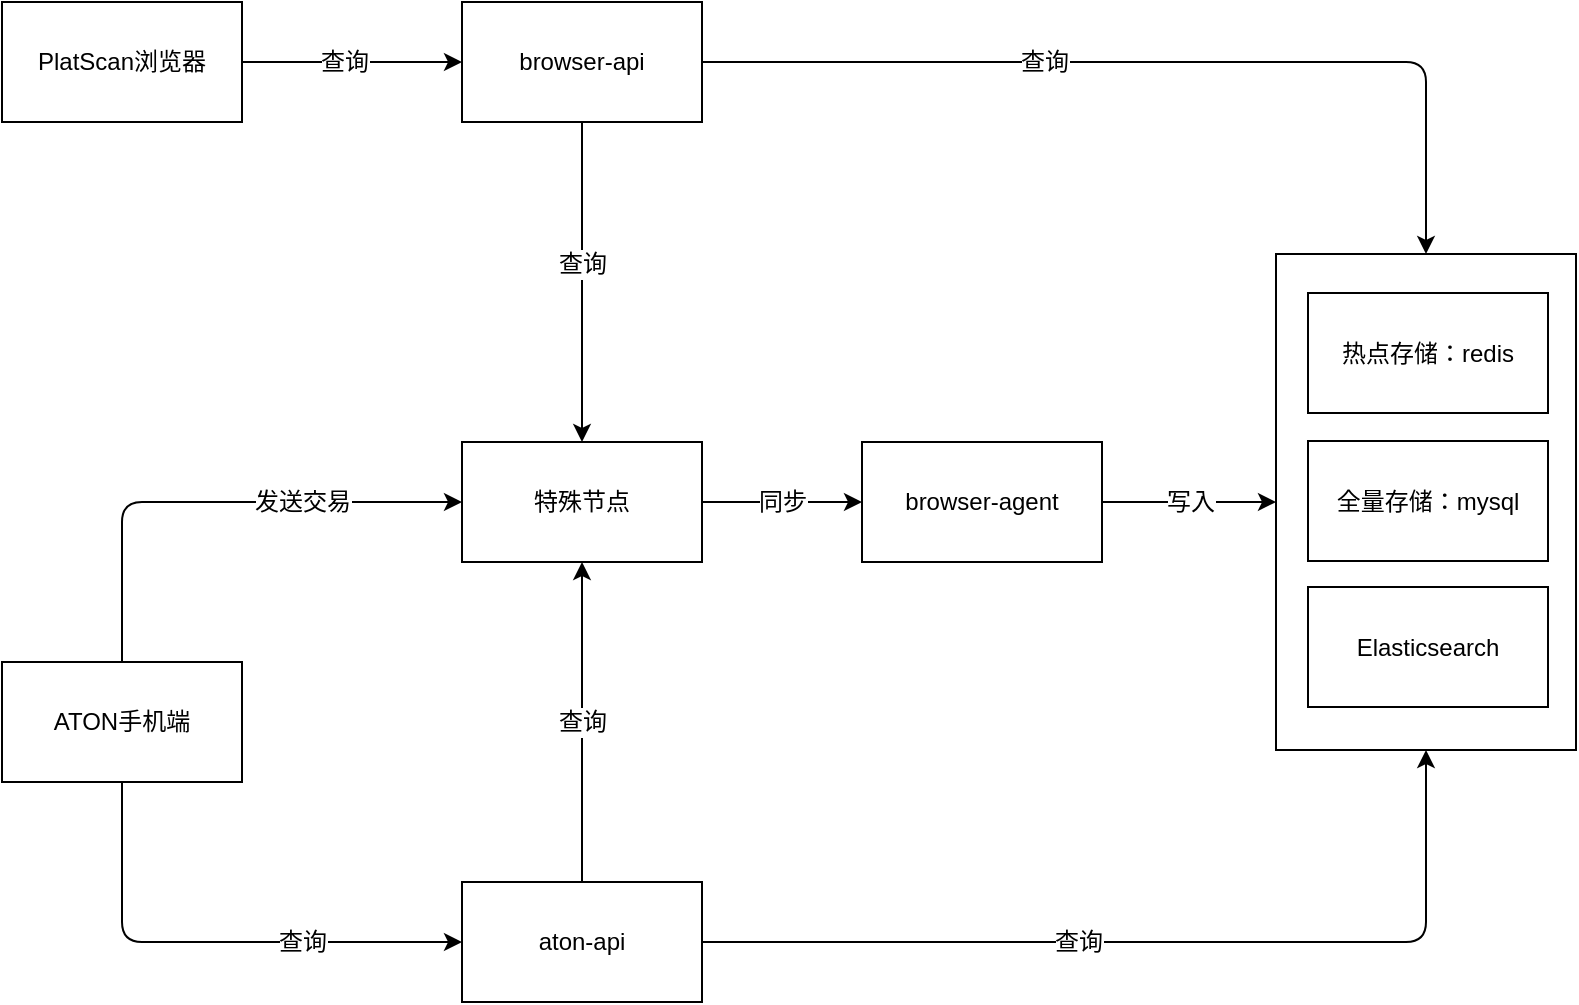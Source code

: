 <mxfile version="10.9.5" type="device"><diagram id="ZDUui1Y9orXvFUN8LxEu" name="逻辑视图-S1"><mxGraphModel dx="852" dy="496" grid="1" gridSize="10" guides="1" tooltips="1" connect="1" arrows="1" fold="1" page="1" pageScale="1" pageWidth="827" pageHeight="1169" math="0" shadow="0"><root><mxCell id="fc_m-Gp1DQ3GTi2ffTte-0"/><mxCell id="fc_m-Gp1DQ3GTi2ffTte-1" parent="fc_m-Gp1DQ3GTi2ffTte-0"/><mxCell id="SwlYja6bmXtAv2LbIv9P-16" value="" style="rounded=0;whiteSpace=wrap;html=1;" parent="fc_m-Gp1DQ3GTi2ffTte-1" vertex="1"><mxGeometry x="677" y="196" width="150" height="248" as="geometry"/></mxCell><mxCell id="fc_m-Gp1DQ3GTi2ffTte-2" value="ATON手机端" style="rounded=0;whiteSpace=wrap;html=1;" parent="fc_m-Gp1DQ3GTi2ffTte-1" vertex="1"><mxGeometry x="40" y="400" width="120" height="60" as="geometry"/></mxCell><mxCell id="fc_m-Gp1DQ3GTi2ffTte-3" value="PlatScan浏览器" style="rounded=0;whiteSpace=wrap;html=1;" parent="fc_m-Gp1DQ3GTi2ffTte-1" vertex="1"><mxGeometry x="40" y="70" width="120" height="60" as="geometry"/></mxCell><mxCell id="fc_m-Gp1DQ3GTi2ffTte-4" value="browser-agent" style="rounded=0;whiteSpace=wrap;html=1;" parent="fc_m-Gp1DQ3GTi2ffTte-1" vertex="1"><mxGeometry x="470" y="290" width="120" height="60" as="geometry"/></mxCell><mxCell id="fc_m-Gp1DQ3GTi2ffTte-5" value="aton-api" style="rounded=0;whiteSpace=wrap;html=1;" parent="fc_m-Gp1DQ3GTi2ffTte-1" vertex="1"><mxGeometry x="270" y="510" width="120" height="60" as="geometry"/></mxCell><mxCell id="fc_m-Gp1DQ3GTi2ffTte-6" value="browser-api" style="rounded=0;whiteSpace=wrap;html=1;" parent="fc_m-Gp1DQ3GTi2ffTte-1" vertex="1"><mxGeometry x="270" y="70" width="120" height="60" as="geometry"/></mxCell><mxCell id="fc_m-Gp1DQ3GTi2ffTte-7" value="特殊节点" style="rounded=0;whiteSpace=wrap;html=1;" parent="fc_m-Gp1DQ3GTi2ffTte-1" vertex="1"><mxGeometry x="270" y="290" width="120" height="60" as="geometry"/></mxCell><mxCell id="fc_m-Gp1DQ3GTi2ffTte-8" value="全量存储：mysql" style="rounded=0;whiteSpace=wrap;html=1;" parent="fc_m-Gp1DQ3GTi2ffTte-1" vertex="1"><mxGeometry x="693" y="289.5" width="120" height="60" as="geometry"/></mxCell><mxCell id="fc_m-Gp1DQ3GTi2ffTte-9" value="热点存储：redis" style="rounded=0;whiteSpace=wrap;html=1;" parent="fc_m-Gp1DQ3GTi2ffTte-1" vertex="1"><mxGeometry x="693" y="215.5" width="120" height="60" as="geometry"/></mxCell><mxCell id="fc_m-Gp1DQ3GTi2ffTte-11" value="" style="endArrow=classic;html=1;entryX=0;entryY=0.5;entryDx=0;entryDy=0;edgeStyle=orthogonalEdgeStyle;exitX=0.5;exitY=0;exitDx=0;exitDy=0;" parent="fc_m-Gp1DQ3GTi2ffTte-1" source="fc_m-Gp1DQ3GTi2ffTte-2" target="fc_m-Gp1DQ3GTi2ffTte-7" edge="1"><mxGeometry width="50" height="50" relative="1" as="geometry"><mxPoint x="137" y="460" as="sourcePoint"/><mxPoint x="320" y="440" as="targetPoint"/><Array as="points"><mxPoint x="100" y="320"/></Array></mxGeometry></mxCell><mxCell id="fc_m-Gp1DQ3GTi2ffTte-12" value="发送交易" style="text;html=1;resizable=0;points=[];align=center;verticalAlign=middle;labelBackgroundColor=#ffffff;" parent="fc_m-Gp1DQ3GTi2ffTte-11" vertex="1" connectable="0"><mxGeometry x="-0.355" y="1" relative="1" as="geometry"><mxPoint x="89" y="1" as="offset"/></mxGeometry></mxCell><mxCell id="fc_m-Gp1DQ3GTi2ffTte-15" value="" style="endArrow=classic;html=1;entryX=0;entryY=0.5;entryDx=0;entryDy=0;edgeStyle=orthogonalEdgeStyle;exitX=0.5;exitY=1;exitDx=0;exitDy=0;" parent="fc_m-Gp1DQ3GTi2ffTte-1" source="fc_m-Gp1DQ3GTi2ffTte-2" target="fc_m-Gp1DQ3GTi2ffTte-5" edge="1"><mxGeometry width="50" height="50" relative="1" as="geometry"><mxPoint x="110" y="470" as="sourcePoint"/><mxPoint x="400" y="550" as="targetPoint"/><Array as="points"><mxPoint x="100" y="540"/></Array></mxGeometry></mxCell><mxCell id="fc_m-Gp1DQ3GTi2ffTte-16" value="查询" style="text;html=1;resizable=0;points=[];align=center;verticalAlign=middle;labelBackgroundColor=#ffffff;" parent="fc_m-Gp1DQ3GTi2ffTte-15" vertex="1" connectable="0"><mxGeometry x="-0.355" y="1" relative="1" as="geometry"><mxPoint x="89" y="1" as="offset"/></mxGeometry></mxCell><mxCell id="fc_m-Gp1DQ3GTi2ffTte-17" value="" style="endArrow=classic;html=1;exitX=1;exitY=0.5;exitDx=0;exitDy=0;entryX=0;entryY=0.5;entryDx=0;entryDy=0;" parent="fc_m-Gp1DQ3GTi2ffTte-1" source="fc_m-Gp1DQ3GTi2ffTte-3" target="fc_m-Gp1DQ3GTi2ffTte-6" edge="1"><mxGeometry width="50" height="50" relative="1" as="geometry"><mxPoint x="110" y="450" as="sourcePoint"/><mxPoint x="360" y="150" as="targetPoint"/></mxGeometry></mxCell><mxCell id="fc_m-Gp1DQ3GTi2ffTte-20" value="查询" style="text;html=1;resizable=0;points=[];align=center;verticalAlign=middle;labelBackgroundColor=#ffffff;" parent="fc_m-Gp1DQ3GTi2ffTte-17" vertex="1" connectable="0"><mxGeometry x="-0.174" y="-1" relative="1" as="geometry"><mxPoint x="5" y="-1" as="offset"/></mxGeometry></mxCell><mxCell id="fc_m-Gp1DQ3GTi2ffTte-21" value="" style="endArrow=classic;html=1;exitX=1;exitY=0.5;exitDx=0;exitDy=0;entryX=0;entryY=0.5;entryDx=0;entryDy=0;" parent="fc_m-Gp1DQ3GTi2ffTte-1" source="fc_m-Gp1DQ3GTi2ffTte-7" target="fc_m-Gp1DQ3GTi2ffTte-4" edge="1"><mxGeometry width="50" height="50" relative="1" as="geometry"><mxPoint x="440" y="450" as="sourcePoint"/><mxPoint x="450" y="400" as="targetPoint"/></mxGeometry></mxCell><mxCell id="fc_m-Gp1DQ3GTi2ffTte-22" value="同步" style="text;html=1;resizable=0;points=[];align=center;verticalAlign=middle;labelBackgroundColor=#ffffff;" parent="fc_m-Gp1DQ3GTi2ffTte-21" vertex="1" connectable="0"><mxGeometry x="-0.183" y="-3" relative="1" as="geometry"><mxPoint x="7" y="-3" as="offset"/></mxGeometry></mxCell><mxCell id="SwlYja6bmXtAv2LbIv9P-0" value="" style="endArrow=classic;html=1;exitX=1;exitY=0.5;exitDx=0;exitDy=0;edgeStyle=orthogonalEdgeStyle;entryX=0;entryY=0.5;entryDx=0;entryDy=0;" parent="fc_m-Gp1DQ3GTi2ffTte-1" source="fc_m-Gp1DQ3GTi2ffTte-4" target="SwlYja6bmXtAv2LbIv9P-16" edge="1"><mxGeometry width="50" height="50" relative="1" as="geometry"><mxPoint x="640" y="350" as="sourcePoint"/><mxPoint x="740" y="320" as="targetPoint"/></mxGeometry></mxCell><mxCell id="SwlYja6bmXtAv2LbIv9P-19" value="写入" style="text;html=1;resizable=0;points=[];align=center;verticalAlign=middle;labelBackgroundColor=#ffffff;" parent="SwlYja6bmXtAv2LbIv9P-0" vertex="1" connectable="0"><mxGeometry x="0.133" y="-5" relative="1" as="geometry"><mxPoint x="-5.5" y="-5" as="offset"/></mxGeometry></mxCell><mxCell id="SwlYja6bmXtAv2LbIv9P-3" value="" style="endArrow=classic;html=1;exitX=1;exitY=0.5;exitDx=0;exitDy=0;edgeStyle=orthogonalEdgeStyle;entryX=0.5;entryY=1;entryDx=0;entryDy=0;" parent="fc_m-Gp1DQ3GTi2ffTte-1" source="fc_m-Gp1DQ3GTi2ffTte-5" target="SwlYja6bmXtAv2LbIv9P-16" edge="1"><mxGeometry width="50" height="50" relative="1" as="geometry"><mxPoint x="510" y="520" as="sourcePoint"/><mxPoint x="790" y="560" as="targetPoint"/><Array as="points"><mxPoint x="752" y="540"/></Array></mxGeometry></mxCell><mxCell id="SwlYja6bmXtAv2LbIv9P-4" value="查询" style="text;html=1;resizable=0;points=[];align=center;verticalAlign=middle;labelBackgroundColor=#ffffff;" parent="SwlYja6bmXtAv2LbIv9P-3" vertex="1" connectable="0"><mxGeometry x="0.18" y="1" relative="1" as="geometry"><mxPoint x="-82" y="1" as="offset"/></mxGeometry></mxCell><mxCell id="SwlYja6bmXtAv2LbIv9P-6" value="" style="endArrow=classic;html=1;exitX=1;exitY=0.5;exitDx=0;exitDy=0;edgeStyle=orthogonalEdgeStyle;entryX=0.5;entryY=0;entryDx=0;entryDy=0;" parent="fc_m-Gp1DQ3GTi2ffTte-1" source="fc_m-Gp1DQ3GTi2ffTte-6" target="SwlYja6bmXtAv2LbIv9P-16" edge="1"><mxGeometry width="50" height="50" relative="1" as="geometry"><mxPoint x="475" y="140" as="sourcePoint"/><mxPoint x="815" y="210" as="targetPoint"/></mxGeometry></mxCell><mxCell id="SwlYja6bmXtAv2LbIv9P-7" value="查询" style="text;html=1;resizable=0;points=[];align=center;verticalAlign=middle;labelBackgroundColor=#ffffff;" parent="SwlYja6bmXtAv2LbIv9P-6" vertex="1" connectable="0"><mxGeometry x="-0.174" y="-1" relative="1" as="geometry"><mxPoint x="-18" y="-1" as="offset"/></mxGeometry></mxCell><mxCell id="SwlYja6bmXtAv2LbIv9P-10" value="" style="endArrow=classic;html=1;exitX=0.5;exitY=0;exitDx=0;exitDy=0;edgeStyle=orthogonalEdgeStyle;entryX=0.5;entryY=1;entryDx=0;entryDy=0;" parent="fc_m-Gp1DQ3GTi2ffTte-1" source="fc_m-Gp1DQ3GTi2ffTte-5" target="fc_m-Gp1DQ3GTi2ffTte-7" edge="1"><mxGeometry width="50" height="50" relative="1" as="geometry"><mxPoint x="400" y="550" as="sourcePoint"/><mxPoint x="760" y="480" as="targetPoint"/></mxGeometry></mxCell><mxCell id="SwlYja6bmXtAv2LbIv9P-11" value="查询" style="text;html=1;resizable=0;points=[];align=center;verticalAlign=middle;labelBackgroundColor=#ffffff;" parent="SwlYja6bmXtAv2LbIv9P-10" vertex="1" connectable="0"><mxGeometry x="0.18" y="1" relative="1" as="geometry"><mxPoint x="1" y="14" as="offset"/></mxGeometry></mxCell><mxCell id="SwlYja6bmXtAv2LbIv9P-12" value="" style="endArrow=classic;html=1;exitX=0.5;exitY=1;exitDx=0;exitDy=0;edgeStyle=orthogonalEdgeStyle;entryX=0.5;entryY=0;entryDx=0;entryDy=0;" parent="fc_m-Gp1DQ3GTi2ffTte-1" source="fc_m-Gp1DQ3GTi2ffTte-6" target="fc_m-Gp1DQ3GTi2ffTte-7" edge="1"><mxGeometry width="50" height="50" relative="1" as="geometry"><mxPoint x="340" y="520" as="sourcePoint"/><mxPoint x="340" y="360" as="targetPoint"/></mxGeometry></mxCell><mxCell id="SwlYja6bmXtAv2LbIv9P-13" value="查询" style="text;html=1;resizable=0;points=[];align=center;verticalAlign=middle;labelBackgroundColor=#ffffff;" parent="SwlYja6bmXtAv2LbIv9P-12" vertex="1" connectable="0"><mxGeometry x="0.18" y="1" relative="1" as="geometry"><mxPoint x="-1" y="-24" as="offset"/></mxGeometry></mxCell><mxCell id="7MQkZH9lYIZDU4Ub7Tr6-2" value="Elasticsearch" style="rounded=0;whiteSpace=wrap;html=1;" parent="fc_m-Gp1DQ3GTi2ffTte-1" vertex="1"><mxGeometry x="693" y="362.5" width="120" height="60" as="geometry"/></mxCell></root></mxGraphModel></diagram><diagram name="逻辑视图-S2" id="c4lR86wi1e8CD8X-Ic1r"><mxGraphModel dx="1108" dy="512" grid="1" gridSize="10" guides="1" tooltips="1" connect="1" arrows="1" fold="1" page="1" pageScale="1" pageWidth="827" pageHeight="1169" math="0" shadow="0"><root><mxCell id="s3JLyl4m35wypOWRSHur-0"/><mxCell id="s3JLyl4m35wypOWRSHur-1" parent="s3JLyl4m35wypOWRSHur-0"/><mxCell id="Xw-hsHowl38DX1ppGBtb-11" value="" style="rounded=0;whiteSpace=wrap;html=1;" parent="s3JLyl4m35wypOWRSHur-1" vertex="1"><mxGeometry x="197" y="484" width="580" height="140" as="geometry"/></mxCell><mxCell id="s3JLyl4m35wypOWRSHur-29" value="" style="rounded=0;whiteSpace=wrap;html=1;" parent="s3JLyl4m35wypOWRSHur-1" vertex="1"><mxGeometry x="198.5" y="118" width="580" height="140" as="geometry"/></mxCell><mxCell id="s3JLyl4m35wypOWRSHur-30" value="" style="rounded=0;whiteSpace=wrap;html=1;" parent="s3JLyl4m35wypOWRSHur-1" vertex="1"><mxGeometry x="193.5" y="674" width="580" height="140" as="geometry"/></mxCell><mxCell id="s3JLyl4m35wypOWRSHur-31" value="" style="rounded=0;whiteSpace=wrap;html=1;" parent="s3JLyl4m35wypOWRSHur-1" vertex="1"><mxGeometry x="198.5" y="304" width="580" height="140" as="geometry"/></mxCell><mxCell id="s3JLyl4m35wypOWRSHur-32" value="存储层" style="text;html=1;strokeColor=none;fillColor=none;align=center;verticalAlign=middle;whiteSpace=wrap;rounded=0;fontSize=22;" parent="s3JLyl4m35wypOWRSHur-1" vertex="1"><mxGeometry x="88.5" y="734" width="90" height="20" as="geometry"/></mxCell><mxCell id="s3JLyl4m35wypOWRSHur-35" value="查询层" style="text;html=1;strokeColor=none;fillColor=none;align=center;verticalAlign=middle;whiteSpace=wrap;rounded=0;fontSize=22;" parent="s3JLyl4m35wypOWRSHur-1" vertex="1"><mxGeometry x="88.5" y="364" width="90" height="20" as="geometry"/></mxCell><mxCell id="s3JLyl4m35wypOWRSHur-37" value="客户端" style="text;html=1;strokeColor=none;fillColor=none;align=center;verticalAlign=middle;whiteSpace=wrap;rounded=0;fontSize=22;" parent="s3JLyl4m35wypOWRSHur-1" vertex="1"><mxGeometry x="88.5" y="178" width="90" height="20" as="geometry"/></mxCell><mxCell id="s3JLyl4m35wypOWRSHur-38" value="mysql" style="rounded=0;whiteSpace=wrap;html=1;fontSize=22;" parent="s3JLyl4m35wypOWRSHur-1" vertex="1"><mxGeometry x="230" y="714" width="140" height="60" as="geometry"/></mxCell><mxCell id="s3JLyl4m35wypOWRSHur-40" value="redis" style="rounded=0;whiteSpace=wrap;html=1;fontSize=22;" parent="s3JLyl4m35wypOWRSHur-1" vertex="1"><mxGeometry x="608.5" y="714" width="145" height="60" as="geometry"/></mxCell><mxCell id="s3JLyl4m35wypOWRSHur-41" value="&lt;span style=&quot;font-size: 22px;&quot;&gt;aton-api&lt;/span&gt;" style="rounded=0;whiteSpace=wrap;html=1;fontSize=22;" parent="s3JLyl4m35wypOWRSHur-1" vertex="1"><mxGeometry x="226.5" y="344" width="147" height="60" as="geometry"/></mxCell><mxCell id="KuVldSXjw9fW5DxJj1dT-0" value="&lt;font style=&quot;font-size: 22px&quot;&gt;browser-api&lt;/font&gt;" style="rounded=0;whiteSpace=wrap;html=1;fontSize=22;" parent="s3JLyl4m35wypOWRSHur-1" vertex="1"><mxGeometry x="597" y="344" width="150" height="60" as="geometry"/></mxCell><mxCell id="KuVldSXjw9fW5DxJj1dT-2" value="&lt;font style=&quot;font-size: 22px&quot;&gt;browser-agent&lt;/font&gt;" style="rounded=0;whiteSpace=wrap;html=1;fontSize=22;" parent="s3JLyl4m35wypOWRSHur-1" vertex="1"><mxGeometry x="308.5" y="524" width="150" height="60" as="geometry"/></mxCell><mxCell id="Xw-hsHowl38DX1ppGBtb-0" value="&lt;span style=&quot;font-size: 22px&quot;&gt;aton-android&lt;/span&gt;" style="rounded=0;whiteSpace=wrap;html=1;fontSize=22;" parent="s3JLyl4m35wypOWRSHur-1" vertex="1"><mxGeometry x="226.5" y="158" width="147" height="60" as="geometry"/></mxCell><mxCell id="Xw-hsHowl38DX1ppGBtb-1" value="&lt;span style=&quot;font-size: 22px&quot;&gt;aton-ios&lt;/span&gt;" style="rounded=0;whiteSpace=wrap;html=1;fontSize=22;" parent="s3JLyl4m35wypOWRSHur-1" vertex="1"><mxGeometry x="413.5" y="158" width="147" height="60" as="geometry"/></mxCell><mxCell id="Xw-hsHowl38DX1ppGBtb-2" value="&lt;span style=&quot;white-space: normal&quot;&gt;browser-web&lt;/span&gt;" style="rounded=0;whiteSpace=wrap;html=1;fontSize=22;" parent="s3JLyl4m35wypOWRSHur-1" vertex="1"><mxGeometry x="598.5" y="158" width="147" height="60" as="geometry"/></mxCell><mxCell id="Xw-hsHowl38DX1ppGBtb-12" value="采集层" style="text;html=1;strokeColor=none;fillColor=none;align=center;verticalAlign=middle;whiteSpace=wrap;rounded=0;fontSize=22;" parent="s3JLyl4m35wypOWRSHur-1" vertex="1"><mxGeometry x="88.5" y="544" width="90" height="20" as="geometry"/></mxCell><mxCell id="Xw-hsHowl38DX1ppGBtb-15" value="&lt;font style=&quot;font-size: 22px&quot;&gt;特殊节点&lt;/font&gt;" style="rounded=0;whiteSpace=wrap;html=1;fontSize=22;" parent="s3JLyl4m35wypOWRSHur-1" vertex="1"><mxGeometry x="519" y="524" width="151" height="60" as="geometry"/></mxCell><mxCell id="Xw-hsHowl38DX1ppGBtb-16" value="" style="endArrow=classic;html=1;fontSize=22;exitX=0.5;exitY=1;exitDx=0;exitDy=0;entryX=0.5;entryY=0;entryDx=0;entryDy=0;strokeWidth=4;fillColor=#e3c800;strokeColor=#B09500;" parent="s3JLyl4m35wypOWRSHur-1" source="Xw-hsHowl38DX1ppGBtb-0" target="s3JLyl4m35wypOWRSHur-41" edge="1"><mxGeometry width="50" height="50" relative="1" as="geometry"><mxPoint x="28.5" y="314" as="sourcePoint"/><mxPoint x="78.5" y="264" as="targetPoint"/></mxGeometry></mxCell><mxCell id="Xw-hsHowl38DX1ppGBtb-17" value="" style="endArrow=classic;html=1;fontSize=22;exitX=0.5;exitY=1;exitDx=0;exitDy=0;entryX=0.5;entryY=0;entryDx=0;entryDy=0;edgeStyle=orthogonalEdgeStyle;strokeWidth=4;fillColor=#e3c800;strokeColor=#B09500;" parent="s3JLyl4m35wypOWRSHur-1" source="Xw-hsHowl38DX1ppGBtb-1" target="s3JLyl4m35wypOWRSHur-41" edge="1"><mxGeometry width="50" height="50" relative="1" as="geometry"><mxPoint x="310.5" y="228" as="sourcePoint"/><mxPoint x="310.5" y="354" as="targetPoint"/></mxGeometry></mxCell><mxCell id="Xw-hsHowl38DX1ppGBtb-18" value="" style="endArrow=classic;html=1;fontSize=22;exitX=0.5;exitY=1;exitDx=0;exitDy=0;entryX=0.5;entryY=0;entryDx=0;entryDy=0;edgeStyle=orthogonalEdgeStyle;strokeWidth=4;fillColor=#e3c800;strokeColor=#B09500;" parent="s3JLyl4m35wypOWRSHur-1" source="Xw-hsHowl38DX1ppGBtb-2" target="KuVldSXjw9fW5DxJj1dT-0" edge="1"><mxGeometry width="50" height="50" relative="1" as="geometry"><mxPoint x="310.5" y="228" as="sourcePoint"/><mxPoint x="310.5" y="354" as="targetPoint"/></mxGeometry></mxCell><mxCell id="Xw-hsHowl38DX1ppGBtb-19" value="" style="endArrow=classic;html=1;fontSize=22;exitX=0.25;exitY=1;exitDx=0;exitDy=0;strokeWidth=4;fillColor=#e3c800;strokeColor=#B09500;" parent="s3JLyl4m35wypOWRSHur-1" source="s3JLyl4m35wypOWRSHur-41" edge="1"><mxGeometry width="50" height="50" relative="1" as="geometry"><mxPoint x="108.5" y="494" as="sourcePoint"/><mxPoint x="265" y="670" as="targetPoint"/></mxGeometry></mxCell><mxCell id="Xw-hsHowl38DX1ppGBtb-20" value="" style="endArrow=classic;html=1;fontSize=22;exitX=0.803;exitY=1;exitDx=0;exitDy=0;exitPerimeter=0;strokeWidth=4;fillColor=#e3c800;strokeColor=#B09500;" parent="s3JLyl4m35wypOWRSHur-1" source="KuVldSXjw9fW5DxJj1dT-0" edge="1"><mxGeometry width="50" height="50" relative="1" as="geometry"><mxPoint x="273.5" y="414" as="sourcePoint"/><mxPoint x="717.5" y="674" as="targetPoint"/></mxGeometry></mxCell><mxCell id="Xw-hsHowl38DX1ppGBtb-22" value="" style="endArrow=classic;html=1;fontSize=22;exitX=0;exitY=0.5;exitDx=0;exitDy=0;entryX=1;entryY=0.5;entryDx=0;entryDy=0;labelBackgroundColor=#FFFFFF;fontColor=#33FF33;fillColor=#60a917;strokeColor=#2D7600;strokeWidth=5;" parent="s3JLyl4m35wypOWRSHur-1" source="Xw-hsHowl38DX1ppGBtb-15" target="KuVldSXjw9fW5DxJj1dT-2" edge="1"><mxGeometry width="50" height="50" relative="1" as="geometry"><mxPoint x="408.5" y="684" as="sourcePoint"/><mxPoint x="458.5" y="634" as="targetPoint"/></mxGeometry></mxCell><mxCell id="Xw-hsHowl38DX1ppGBtb-23" value="" style="endArrow=classic;html=1;fontSize=22;entryX=0.317;entryY=0.014;entryDx=0;entryDy=0;entryPerimeter=0;exitX=0.46;exitY=1.017;exitDx=0;exitDy=0;exitPerimeter=0;fillColor=#60a917;strokeColor=#2D7600;strokeWidth=5;" parent="s3JLyl4m35wypOWRSHur-1" source="KuVldSXjw9fW5DxJj1dT-2" target="s3JLyl4m35wypOWRSHur-30" edge="1"><mxGeometry width="50" height="50" relative="1" as="geometry"><mxPoint x="398.5" y="694" as="sourcePoint"/><mxPoint x="448.5" y="644" as="targetPoint"/></mxGeometry></mxCell><mxCell id="Xw-hsHowl38DX1ppGBtb-27" value="" style="endArrow=classic;html=1;fontSize=22;strokeWidth=4;fillColor=#e3c800;strokeColor=#B09500;" parent="s3JLyl4m35wypOWRSHur-1" edge="1"><mxGeometry width="50" height="50" relative="1" as="geometry"><mxPoint x="91" y="55" as="sourcePoint"/><mxPoint x="161" y="55" as="targetPoint"/></mxGeometry></mxCell><mxCell id="Xw-hsHowl38DX1ppGBtb-28" value="" style="endArrow=classic;html=1;fontSize=22;labelBackgroundColor=#FFFFFF;fontColor=#33FF33;fillColor=#60a917;strokeColor=#2D7600;strokeWidth=5;" parent="s3JLyl4m35wypOWRSHur-1" edge="1"><mxGeometry width="50" height="50" relative="1" as="geometry"><mxPoint x="91" y="85" as="sourcePoint"/><mxPoint x="161" y="85" as="targetPoint"/></mxGeometry></mxCell><mxCell id="Xw-hsHowl38DX1ppGBtb-30" value="数据查询" style="text;html=1;resizable=0;points=[];autosize=1;align=left;verticalAlign=top;spacingTop=-4;fontSize=17;fontColor=#000000;" parent="s3JLyl4m35wypOWRSHur-1" vertex="1"><mxGeometry x="166" y="44" width="100" height="30" as="geometry"/></mxCell><mxCell id="Xw-hsHowl38DX1ppGBtb-31" value="数据采集" style="text;html=1;resizable=0;points=[];autosize=1;align=left;verticalAlign=top;spacingTop=-4;fontSize=17;fontColor=#000000;" parent="s3JLyl4m35wypOWRSHur-1" vertex="1"><mxGeometry x="166" y="74" width="100" height="30" as="geometry"/></mxCell><mxCell id="Xw-hsHowl38DX1ppGBtb-32" value="" style="endArrow=classic;html=1;fontSize=22;strokeWidth=4;fillColor=#e3c800;strokeColor=#B09500;exitX=0.697;exitY=1;exitDx=0;exitDy=0;exitPerimeter=0;entryX=0.25;entryY=0;entryDx=0;entryDy=0;edgeStyle=orthogonalEdgeStyle;" parent="s3JLyl4m35wypOWRSHur-1" source="s3JLyl4m35wypOWRSHur-41" target="Xw-hsHowl38DX1ppGBtb-15" edge="1"><mxGeometry width="50" height="50" relative="1" as="geometry"><mxPoint x="343" y="466" as="sourcePoint"/><mxPoint x="413" y="466" as="targetPoint"/></mxGeometry></mxCell><mxCell id="Xw-hsHowl38DX1ppGBtb-33" value="" style="endArrow=classic;html=1;fontSize=22;strokeWidth=4;fillColor=#e3c800;strokeColor=#B09500;edgeStyle=orthogonalEdgeStyle;entryX=0.75;entryY=0;entryDx=0;entryDy=0;" parent="s3JLyl4m35wypOWRSHur-1" target="Xw-hsHowl38DX1ppGBtb-15" edge="1"><mxGeometry width="50" height="50" relative="1" as="geometry"><mxPoint x="632" y="404" as="sourcePoint"/><mxPoint x="635" y="514" as="targetPoint"/></mxGeometry></mxCell><mxCell id="Xw-hsHowl38DX1ppGBtb-36" value="" style="endArrow=classic;html=1;fontSize=22;strokeWidth=4;fillColor=#e51400;strokeColor=#B20000;" parent="s3JLyl4m35wypOWRSHur-1" edge="1"><mxGeometry width="50" height="50" relative="1" as="geometry"><mxPoint x="90" y="25" as="sourcePoint"/><mxPoint x="161.5" y="25" as="targetPoint"/></mxGeometry></mxCell><mxCell id="Xw-hsHowl38DX1ppGBtb-40" value="发送交易" style="text;html=1;resizable=0;points=[];autosize=1;align=left;verticalAlign=top;spacingTop=-4;fontSize=17;fontColor=#000000;" parent="s3JLyl4m35wypOWRSHur-1" vertex="1"><mxGeometry x="166" y="12" width="80" height="20" as="geometry"/></mxCell><mxCell id="Xw-hsHowl38DX1ppGBtb-41" value="" style="endArrow=classic;html=1;fontSize=22;strokeWidth=4;fillColor=#e51400;strokeColor=#B20000;edgeStyle=orthogonalEdgeStyle;exitX=0.75;exitY=1;exitDx=0;exitDy=0;" parent="s3JLyl4m35wypOWRSHur-1" source="Xw-hsHowl38DX1ppGBtb-0" edge="1"><mxGeometry width="50" height="50" relative="1" as="geometry"><mxPoint x="300" y="220" as="sourcePoint"/><mxPoint x="595" y="524" as="targetPoint"/><Array as="points"><mxPoint x="337" y="320"/><mxPoint x="595" y="320"/></Array></mxGeometry></mxCell><mxCell id="Xw-hsHowl38DX1ppGBtb-42" value="" style="endArrow=classic;html=1;fontSize=22;strokeWidth=4;fillColor=#e51400;strokeColor=#B20000;edgeStyle=orthogonalEdgeStyle;entryX=0.5;entryY=0;entryDx=0;entryDy=0;exitX=0.75;exitY=1;exitDx=0;exitDy=0;" parent="s3JLyl4m35wypOWRSHur-1" source="Xw-hsHowl38DX1ppGBtb-1" target="Xw-hsHowl38DX1ppGBtb-15" edge="1"><mxGeometry width="50" height="50" relative="1" as="geometry"><mxPoint x="540" y="220" as="sourcePoint"/><mxPoint x="590" y="520" as="targetPoint"/><Array as="points"><mxPoint x="524" y="320"/><mxPoint x="595" y="320"/></Array></mxGeometry></mxCell><mxCell id="MQa8MgL4AXqyVeELm9VL-0" value="Elasticsearch" style="rounded=0;whiteSpace=wrap;html=1;fontSize=22;" parent="s3JLyl4m35wypOWRSHur-1" vertex="1"><mxGeometry x="419.5" y="714" width="140" height="60" as="geometry"/></mxCell></root></mxGraphModel></diagram><diagram id="m2lZ_xbaOFOE-dC3tflD" name="数据库设计-区块交易相关"><mxGraphModel dx="852" dy="1665" grid="1" gridSize="10" guides="1" tooltips="1" connect="1" arrows="1" fold="1" page="1" pageScale="1" pageWidth="827" pageHeight="1169" math="0" shadow="0"><root><mxCell id="Pbsj4NQfnZwc3rQ__ut7-0"/><mxCell id="Pbsj4NQfnZwc3rQ__ut7-1" parent="Pbsj4NQfnZwc3rQ__ut7-0"/><mxCell id="Pbsj4NQfnZwc3rQ__ut7-2" value="block" style="swimlane;fontStyle=0;childLayout=stackLayout;horizontal=1;startSize=26;fillColor=#e0e0e0;horizontalStack=0;resizeParent=1;resizeParentMax=0;resizeLast=0;collapsible=1;marginBottom=0;swimlaneFillColor=#ffffff;align=center;fontSize=14;" parent="Pbsj4NQfnZwc3rQ__ut7-1" vertex="1"><mxGeometry x="4" y="-575" width="206" height="504" as="geometry"/></mxCell><mxCell id="Pbsj4NQfnZwc3rQ__ut7-3" value="number " style="shape=partialRectangle;top=0;left=0;right=0;bottom=1;align=left;verticalAlign=top;fillColor=none;spacingLeft=34;spacingRight=4;overflow=hidden;rotatable=0;points=[[0,0.5],[1,0.5]];portConstraint=eastwest;dropTarget=0;fontSize=12;" parent="Pbsj4NQfnZwc3rQ__ut7-2" vertex="1"><mxGeometry y="26" width="206" height="26" as="geometry"/></mxCell><mxCell id="Pbsj4NQfnZwc3rQ__ut7-4" value="PK" style="shape=partialRectangle;top=0;left=0;bottom=0;fillColor=none;align=left;verticalAlign=top;spacingLeft=4;spacingRight=4;overflow=hidden;rotatable=0;points=[];portConstraint=eastwest;part=1;fontSize=12;" parent="Pbsj4NQfnZwc3rQ__ut7-3" vertex="1" connectable="0"><mxGeometry width="30" height="26" as="geometry"/></mxCell><mxCell id="Pbsj4NQfnZwc3rQ__ut7-5" value="hash" style="shape=partialRectangle;top=0;left=0;right=0;bottom=0;align=left;verticalAlign=top;fillColor=none;spacingLeft=34;spacingRight=4;overflow=hidden;rotatable=0;points=[[0,0.5],[1,0.5]];portConstraint=eastwest;dropTarget=0;fontSize=12;fontStyle=0;strokeColor=#000000;" parent="Pbsj4NQfnZwc3rQ__ut7-2" vertex="1"><mxGeometry y="52" width="206" height="26" as="geometry"/></mxCell><mxCell id="Pbsj4NQfnZwc3rQ__ut7-6" value="" style="shape=partialRectangle;top=0;left=0;bottom=0;fillColor=none;align=left;verticalAlign=top;spacingLeft=4;spacingRight=4;overflow=hidden;rotatable=0;points=[];portConstraint=eastwest;part=1;fontSize=12;fontStyle=0" parent="Pbsj4NQfnZwc3rQ__ut7-5" vertex="1" connectable="0"><mxGeometry width="30" height="26" as="geometry"/></mxCell><mxCell id="Pbsj4NQfnZwc3rQ__ut7-7" value="parent_hash" style="shape=partialRectangle;top=0;left=0;right=0;bottom=0;align=left;verticalAlign=top;fillColor=none;spacingLeft=34;spacingRight=4;overflow=hidden;rotatable=0;points=[[0,0.5],[1,0.5]];portConstraint=eastwest;dropTarget=0;fontSize=12;fontStyle=0;strokeColor=#000000;" parent="Pbsj4NQfnZwc3rQ__ut7-2" vertex="1"><mxGeometry y="78" width="206" height="26" as="geometry"/></mxCell><mxCell id="Pbsj4NQfnZwc3rQ__ut7-8" value="" style="shape=partialRectangle;top=0;left=0;bottom=0;fillColor=none;align=left;verticalAlign=top;spacingLeft=4;spacingRight=4;overflow=hidden;rotatable=0;points=[];portConstraint=eastwest;part=1;fontSize=12;fontStyle=0" parent="Pbsj4NQfnZwc3rQ__ut7-7" vertex="1" connectable="0"><mxGeometry width="30" height="26" as="geometry"/></mxCell><mxCell id="Pbsj4NQfnZwc3rQ__ut7-9" value="timestamp" style="shape=partialRectangle;top=0;left=0;right=0;bottom=0;align=left;verticalAlign=top;fillColor=none;spacingLeft=34;spacingRight=4;overflow=hidden;rotatable=0;points=[[0,0.5],[1,0.5]];portConstraint=eastwest;dropTarget=0;fontSize=12;fontStyle=0;strokeColor=#000000;" parent="Pbsj4NQfnZwc3rQ__ut7-2" vertex="1"><mxGeometry y="104" width="206" height="26" as="geometry"/></mxCell><mxCell id="Pbsj4NQfnZwc3rQ__ut7-10" value="" style="shape=partialRectangle;top=0;left=0;bottom=0;fillColor=none;align=left;verticalAlign=top;spacingLeft=4;spacingRight=4;overflow=hidden;rotatable=0;points=[];portConstraint=eastwest;part=1;fontSize=12;fontStyle=0" parent="Pbsj4NQfnZwc3rQ__ut7-9" vertex="1" connectable="0"><mxGeometry width="30" height="26" as="geometry"/></mxCell><mxCell id="Pbsj4NQfnZwc3rQ__ut7-11" value="size" style="shape=partialRectangle;top=0;left=0;right=0;bottom=0;align=left;verticalAlign=top;fillColor=none;spacingLeft=34;spacingRight=4;overflow=hidden;rotatable=0;points=[[0,0.5],[1,0.5]];portConstraint=eastwest;dropTarget=0;fontSize=12;fontStyle=0;strokeColor=#000000;" parent="Pbsj4NQfnZwc3rQ__ut7-2" vertex="1"><mxGeometry y="130" width="206" height="26" as="geometry"/></mxCell><mxCell id="Pbsj4NQfnZwc3rQ__ut7-12" value="" style="shape=partialRectangle;top=0;left=0;bottom=0;fillColor=none;align=left;verticalAlign=top;spacingLeft=4;spacingRight=4;overflow=hidden;rotatable=0;points=[];portConstraint=eastwest;part=1;fontSize=12;fontStyle=0" parent="Pbsj4NQfnZwc3rQ__ut7-11" vertex="1" connectable="0"><mxGeometry width="30" height="26" as="geometry"/></mxCell><mxCell id="Pbsj4NQfnZwc3rQ__ut7-13" value="gas_limit" style="shape=partialRectangle;top=0;left=0;right=0;bottom=0;align=left;verticalAlign=top;fillColor=none;spacingLeft=34;spacingRight=4;overflow=hidden;rotatable=0;points=[[0,0.5],[1,0.5]];portConstraint=eastwest;dropTarget=0;fontSize=12;fontStyle=0;strokeColor=#000000;" parent="Pbsj4NQfnZwc3rQ__ut7-2" vertex="1"><mxGeometry y="156" width="206" height="26" as="geometry"/></mxCell><mxCell id="Pbsj4NQfnZwc3rQ__ut7-14" value="" style="shape=partialRectangle;top=0;left=0;bottom=0;fillColor=none;align=left;verticalAlign=top;spacingLeft=4;spacingRight=4;overflow=hidden;rotatable=0;points=[];portConstraint=eastwest;part=1;fontSize=12;fontStyle=0" parent="Pbsj4NQfnZwc3rQ__ut7-13" vertex="1" connectable="0"><mxGeometry width="30" height="26" as="geometry"/></mxCell><mxCell id="Pbsj4NQfnZwc3rQ__ut7-15" value="gas_used" style="shape=partialRectangle;top=0;left=0;right=0;bottom=0;align=left;verticalAlign=top;fillColor=none;spacingLeft=34;spacingRight=4;overflow=hidden;rotatable=0;points=[[0,0.5],[1,0.5]];portConstraint=eastwest;dropTarget=0;fontSize=12;fontStyle=0;strokeColor=#000000;" parent="Pbsj4NQfnZwc3rQ__ut7-2" vertex="1"><mxGeometry y="182" width="206" height="28" as="geometry"/></mxCell><mxCell id="Pbsj4NQfnZwc3rQ__ut7-16" value="" style="shape=partialRectangle;top=0;left=0;bottom=0;fillColor=none;align=left;verticalAlign=top;spacingLeft=4;spacingRight=4;overflow=hidden;rotatable=0;points=[];portConstraint=eastwest;part=1;fontSize=12;fontStyle=0" parent="Pbsj4NQfnZwc3rQ__ut7-15" vertex="1" connectable="0"><mxGeometry width="30" height="28" as="geometry"/></mxCell><mxCell id="Pbsj4NQfnZwc3rQ__ut7-17" value="extra_data" style="shape=partialRectangle;top=0;left=0;right=0;bottom=0;align=left;verticalAlign=top;fillColor=none;spacingLeft=34;spacingRight=4;overflow=hidden;rotatable=0;points=[[0,0.5],[1,0.5]];portConstraint=eastwest;dropTarget=0;fontSize=12;fontStyle=0;strokeColor=#000000;" parent="Pbsj4NQfnZwc3rQ__ut7-2" vertex="1"><mxGeometry y="210" width="206" height="26" as="geometry"/></mxCell><mxCell id="Pbsj4NQfnZwc3rQ__ut7-18" value="" style="shape=partialRectangle;top=0;left=0;bottom=0;fillColor=none;align=left;verticalAlign=top;spacingLeft=4;spacingRight=4;overflow=hidden;rotatable=0;points=[];portConstraint=eastwest;part=1;fontSize=12;fontStyle=0" parent="Pbsj4NQfnZwc3rQ__ut7-17" vertex="1" connectable="0"><mxGeometry width="30" height="26" as="geometry"/></mxCell><mxCell id="Pbsj4NQfnZwc3rQ__ut7-19" value="stat_tx_qty" style="shape=partialRectangle;top=0;left=0;right=0;bottom=0;align=left;verticalAlign=top;fillColor=none;spacingLeft=34;spacingRight=4;overflow=hidden;rotatable=0;points=[[0,0.5],[1,0.5]];portConstraint=eastwest;dropTarget=0;fontSize=12;fontStyle=0;strokeColor=#000000;" parent="Pbsj4NQfnZwc3rQ__ut7-2" vertex="1"><mxGeometry y="236" width="206" height="26" as="geometry"/></mxCell><mxCell id="Pbsj4NQfnZwc3rQ__ut7-20" value="" style="shape=partialRectangle;top=0;left=0;bottom=0;fillColor=none;align=left;verticalAlign=top;spacingLeft=4;spacingRight=4;overflow=hidden;rotatable=0;points=[];portConstraint=eastwest;part=1;fontSize=12;fontStyle=0" parent="Pbsj4NQfnZwc3rQ__ut7-19" vertex="1" connectable="0"><mxGeometry width="30" height="26" as="geometry"/></mxCell><mxCell id="Pbsj4NQfnZwc3rQ__ut7-21" value="stat_transfer_qty" style="shape=partialRectangle;top=0;left=0;right=0;bottom=0;align=left;verticalAlign=top;fillColor=none;spacingLeft=34;spacingRight=4;overflow=hidden;rotatable=0;points=[[0,0.5],[1,0.5]];portConstraint=eastwest;dropTarget=0;fontSize=12;fontStyle=0;strokeColor=#000000;" parent="Pbsj4NQfnZwc3rQ__ut7-2" vertex="1"><mxGeometry y="262" width="206" height="26" as="geometry"/></mxCell><mxCell id="Pbsj4NQfnZwc3rQ__ut7-22" value="" style="shape=partialRectangle;top=0;left=0;bottom=0;fillColor=none;align=left;verticalAlign=top;spacingLeft=4;spacingRight=4;overflow=hidden;rotatable=0;points=[];portConstraint=eastwest;part=1;fontSize=12;fontStyle=0" parent="Pbsj4NQfnZwc3rQ__ut7-21" vertex="1" connectable="0"><mxGeometry width="30" height="26" as="geometry"/></mxCell><mxCell id="Pbsj4NQfnZwc3rQ__ut7-23" value="stat_delegate_qty" style="shape=partialRectangle;top=0;left=0;right=0;bottom=0;align=left;verticalAlign=top;fillColor=none;spacingLeft=34;spacingRight=4;overflow=hidden;rotatable=0;points=[[0,0.5],[1,0.5]];portConstraint=eastwest;dropTarget=0;fontSize=12;fontStyle=0;strokeColor=#000000;" parent="Pbsj4NQfnZwc3rQ__ut7-2" vertex="1"><mxGeometry y="288" width="206" height="26" as="geometry"/></mxCell><mxCell id="Pbsj4NQfnZwc3rQ__ut7-24" value="" style="shape=partialRectangle;top=0;left=0;bottom=0;fillColor=none;align=left;verticalAlign=top;spacingLeft=4;spacingRight=4;overflow=hidden;rotatable=0;points=[];portConstraint=eastwest;part=1;fontSize=12;fontStyle=0" parent="Pbsj4NQfnZwc3rQ__ut7-23" vertex="1" connectable="0"><mxGeometry width="30" height="26" as="geometry"/></mxCell><mxCell id="Pbsj4NQfnZwc3rQ__ut7-25" value="stat_staking_qty" style="shape=partialRectangle;top=0;left=0;right=0;bottom=0;align=left;verticalAlign=top;fillColor=none;spacingLeft=34;spacingRight=4;overflow=hidden;rotatable=0;points=[[0,0.5],[1,0.5]];portConstraint=eastwest;dropTarget=0;fontSize=12;fontStyle=0;strokeColor=#000000;" parent="Pbsj4NQfnZwc3rQ__ut7-2" vertex="1"><mxGeometry y="314" width="206" height="26" as="geometry"/></mxCell><mxCell id="Pbsj4NQfnZwc3rQ__ut7-26" value="" style="shape=partialRectangle;top=0;left=0;bottom=0;fillColor=none;align=left;verticalAlign=top;spacingLeft=4;spacingRight=4;overflow=hidden;rotatable=0;points=[];portConstraint=eastwest;part=1;fontSize=12;fontStyle=0" parent="Pbsj4NQfnZwc3rQ__ut7-25" vertex="1" connectable="0"><mxGeometry width="30" height="26" as="geometry"/></mxCell><mxCell id="Pbsj4NQfnZwc3rQ__ut7-27" value="stat_proposal_qty" style="shape=partialRectangle;top=0;left=0;right=0;bottom=0;align=left;verticalAlign=top;fillColor=none;spacingLeft=34;spacingRight=4;overflow=hidden;rotatable=0;points=[[0,0.5],[1,0.5]];portConstraint=eastwest;dropTarget=0;fontSize=12;fontStyle=0;strokeColor=#000000;" parent="Pbsj4NQfnZwc3rQ__ut7-2" vertex="1"><mxGeometry y="340" width="206" height="26" as="geometry"/></mxCell><mxCell id="Pbsj4NQfnZwc3rQ__ut7-28" value="" style="shape=partialRectangle;top=0;left=0;bottom=0;fillColor=none;align=left;verticalAlign=top;spacingLeft=4;spacingRight=4;overflow=hidden;rotatable=0;points=[];portConstraint=eastwest;part=1;fontSize=12;fontStyle=0" parent="Pbsj4NQfnZwc3rQ__ut7-27" vertex="1" connectable="0"><mxGeometry width="30" height="26" as="geometry"/></mxCell><mxCell id="Pbsj4NQfnZwc3rQ__ut7-29" value="stat_tx_gas_limit  区块中交易energon_limit 总和" style="shape=partialRectangle;top=0;left=0;right=0;bottom=0;align=left;verticalAlign=top;fillColor=none;spacingLeft=34;spacingRight=4;overflow=hidden;rotatable=0;points=[[0,0.5],[1,0.5]];portConstraint=eastwest;dropTarget=0;fontSize=12;fontStyle=0;strokeColor=#000000;" parent="Pbsj4NQfnZwc3rQ__ut7-2" vertex="1"><mxGeometry y="366" width="206" height="28" as="geometry"/></mxCell><mxCell id="Pbsj4NQfnZwc3rQ__ut7-30" value="" style="shape=partialRectangle;top=0;left=0;bottom=0;fillColor=none;align=left;verticalAlign=top;spacingLeft=4;spacingRight=4;overflow=hidden;rotatable=0;points=[];portConstraint=eastwest;part=1;fontSize=12;fontStyle=0" parent="Pbsj4NQfnZwc3rQ__ut7-29" vertex="1" connectable="0"><mxGeometry width="30" height="28" as="geometry"/></mxCell><mxCell id="Pbsj4NQfnZwc3rQ__ut7-33" value="node_id" style="shape=partialRectangle;top=0;left=0;right=0;bottom=0;align=left;verticalAlign=top;fillColor=none;spacingLeft=34;spacingRight=4;overflow=hidden;rotatable=0;points=[[0,0.5],[1,0.5]];portConstraint=eastwest;dropTarget=0;fontSize=12;fontStyle=0;strokeColor=#000000;" parent="Pbsj4NQfnZwc3rQ__ut7-2" vertex="1"><mxGeometry y="394" width="206" height="28" as="geometry"/></mxCell><mxCell id="Pbsj4NQfnZwc3rQ__ut7-34" value="" style="shape=partialRectangle;top=0;left=0;bottom=0;fillColor=none;align=left;verticalAlign=top;spacingLeft=4;spacingRight=4;overflow=hidden;rotatable=0;points=[];portConstraint=eastwest;part=1;fontSize=12;fontStyle=0" parent="Pbsj4NQfnZwc3rQ__ut7-33" vertex="1" connectable="0"><mxGeometry width="30" height="28" as="geometry"/></mxCell><mxCell id="Pbsj4NQfnZwc3rQ__ut7-35" value="node_name" style="shape=partialRectangle;top=0;left=0;right=0;bottom=0;align=left;verticalAlign=top;fillColor=none;spacingLeft=34;spacingRight=4;overflow=hidden;rotatable=0;points=[[0,0.5],[1,0.5]];portConstraint=eastwest;dropTarget=0;fontSize=12;fontStyle=0;strokeColor=#000000;" parent="Pbsj4NQfnZwc3rQ__ut7-2" vertex="1"><mxGeometry y="422" width="206" height="28" as="geometry"/></mxCell><mxCell id="Pbsj4NQfnZwc3rQ__ut7-36" value="" style="shape=partialRectangle;top=0;left=0;bottom=0;fillColor=none;align=left;verticalAlign=top;spacingLeft=4;spacingRight=4;overflow=hidden;rotatable=0;points=[];portConstraint=eastwest;part=1;fontSize=12;fontStyle=0" parent="Pbsj4NQfnZwc3rQ__ut7-35" vertex="1" connectable="0"><mxGeometry width="30" height="28" as="geometry"/></mxCell><mxCell id="Pbsj4NQfnZwc3rQ__ut7-31" value="stat_tx_fee   区块中交易实际花费值(手续费)总和，单位：E" style="shape=partialRectangle;top=0;left=0;right=0;bottom=0;align=left;verticalAlign=top;fillColor=none;spacingLeft=34;spacingRight=4;overflow=hidden;rotatable=0;points=[[0,0.5],[1,0.5]];portConstraint=eastwest;dropTarget=0;fontSize=12;" parent="Pbsj4NQfnZwc3rQ__ut7-2" vertex="1"><mxGeometry y="450" width="206" height="26" as="geometry"/></mxCell><mxCell id="Pbsj4NQfnZwc3rQ__ut7-32" value="" style="shape=partialRectangle;top=0;left=0;bottom=0;fillColor=none;align=left;verticalAlign=top;spacingLeft=4;spacingRight=4;overflow=hidden;rotatable=0;points=[];portConstraint=eastwest;part=1;fontSize=12;" parent="Pbsj4NQfnZwc3rQ__ut7-31" vertex="1" connectable="0"><mxGeometry width="30" height="26" as="geometry"/></mxCell><mxCell id="Pbsj4NQfnZwc3rQ__ut7-37" value="block_reward   区块奖励" style="shape=partialRectangle;top=0;left=0;right=0;bottom=0;align=left;verticalAlign=top;fillColor=none;spacingLeft=34;spacingRight=4;overflow=hidden;rotatable=0;points=[[0,0.5],[1,0.5]];portConstraint=eastwest;dropTarget=0;fontSize=12;fontStyle=0;strokeColor=#000000;" parent="Pbsj4NQfnZwc3rQ__ut7-2" vertex="1"><mxGeometry y="476" width="206" height="28" as="geometry"/></mxCell><mxCell id="Pbsj4NQfnZwc3rQ__ut7-38" value="" style="shape=partialRectangle;top=0;left=0;bottom=0;fillColor=none;align=left;verticalAlign=top;spacingLeft=4;spacingRight=4;overflow=hidden;rotatable=0;points=[];portConstraint=eastwest;part=1;fontSize=12;fontStyle=0" parent="Pbsj4NQfnZwc3rQ__ut7-37" vertex="1" connectable="0"><mxGeometry width="30" height="28" as="geometry"/></mxCell><mxCell id="Pbsj4NQfnZwc3rQ__ut7-41" value="transaction" style="swimlane;fontStyle=0;childLayout=stackLayout;horizontal=1;startSize=26;fillColor=#e0e0e0;horizontalStack=0;resizeParent=1;resizeParentMax=0;resizeLast=0;collapsible=1;marginBottom=0;swimlaneFillColor=#ffffff;align=center;fontSize=14;strokeColor=#000000;" parent="Pbsj4NQfnZwc3rQ__ut7-1" vertex="1"><mxGeometry x="330" y="-575" width="230" height="548" as="geometry"/></mxCell><mxCell id="Pbsj4NQfnZwc3rQ__ut7-42" value="hash" style="shape=partialRectangle;top=0;left=0;right=0;bottom=1;align=left;verticalAlign=top;fillColor=none;spacingLeft=34;spacingRight=4;overflow=hidden;rotatable=0;points=[[0,0.5],[1,0.5]];portConstraint=eastwest;dropTarget=0;fontSize=12;" parent="Pbsj4NQfnZwc3rQ__ut7-41" vertex="1"><mxGeometry y="26" width="230" height="26" as="geometry"/></mxCell><mxCell id="Pbsj4NQfnZwc3rQ__ut7-43" value="PK" style="shape=partialRectangle;top=0;left=0;bottom=0;fillColor=none;align=left;verticalAlign=top;spacingLeft=4;spacingRight=4;overflow=hidden;rotatable=0;points=[];portConstraint=eastwest;part=1;fontSize=12;" parent="Pbsj4NQfnZwc3rQ__ut7-42" vertex="1" connectable="0"><mxGeometry width="30" height="26" as="geometry"/></mxCell><mxCell id="Pbsj4NQfnZwc3rQ__ut7-44" value="block_number" style="shape=partialRectangle;top=0;left=0;right=0;bottom=0;align=left;verticalAlign=top;fillColor=none;spacingLeft=34;spacingRight=4;overflow=hidden;rotatable=0;points=[[0,0.5],[1,0.5]];portConstraint=eastwest;dropTarget=0;fontSize=12;fontStyle=0" parent="Pbsj4NQfnZwc3rQ__ut7-41" vertex="1"><mxGeometry y="52" width="230" height="26" as="geometry"/></mxCell><mxCell id="Pbsj4NQfnZwc3rQ__ut7-45" value="" style="shape=partialRectangle;top=0;left=0;bottom=0;fillColor=none;align=left;verticalAlign=top;spacingLeft=4;spacingRight=4;overflow=hidden;rotatable=0;points=[];portConstraint=eastwest;part=1;fontSize=12;fontStyle=0" parent="Pbsj4NQfnZwc3rQ__ut7-44" vertex="1" connectable="0"><mxGeometry width="30" height="26" as="geometry"/></mxCell><mxCell id="Pbsj4NQfnZwc3rQ__ut7-46" value="block_hash" style="shape=partialRectangle;top=0;left=0;right=0;bottom=0;align=left;verticalAlign=top;fillColor=none;spacingLeft=34;spacingRight=4;overflow=hidden;rotatable=0;points=[[0,0.5],[1,0.5]];portConstraint=eastwest;dropTarget=0;fontSize=12;fontStyle=0" parent="Pbsj4NQfnZwc3rQ__ut7-41" vertex="1"><mxGeometry y="78" width="230" height="26" as="geometry"/></mxCell><mxCell id="Pbsj4NQfnZwc3rQ__ut7-47" value="" style="shape=partialRectangle;top=0;left=0;bottom=0;fillColor=none;align=left;verticalAlign=top;spacingLeft=4;spacingRight=4;overflow=hidden;rotatable=0;points=[];portConstraint=eastwest;part=1;fontSize=12;fontStyle=0" parent="Pbsj4NQfnZwc3rQ__ut7-46" vertex="1" connectable="0"><mxGeometry width="30" height="26" as="geometry"/></mxCell><mxCell id="Pbsj4NQfnZwc3rQ__ut7-48" value="transaction_index" style="shape=partialRectangle;top=0;left=0;right=0;bottom=0;align=left;verticalAlign=top;fillColor=none;spacingLeft=34;spacingRight=4;overflow=hidden;rotatable=0;points=[[0,0.5],[1,0.5]];portConstraint=eastwest;dropTarget=0;fontSize=12;fontStyle=0" parent="Pbsj4NQfnZwc3rQ__ut7-41" vertex="1"><mxGeometry y="104" width="230" height="26" as="geometry"/></mxCell><mxCell id="Pbsj4NQfnZwc3rQ__ut7-49" value="" style="shape=partialRectangle;top=0;left=0;bottom=0;fillColor=none;align=left;verticalAlign=top;spacingLeft=4;spacingRight=4;overflow=hidden;rotatable=0;points=[];portConstraint=eastwest;part=1;fontSize=12;fontStyle=0" parent="Pbsj4NQfnZwc3rQ__ut7-48" vertex="1" connectable="0"><mxGeometry width="30" height="26" as="geometry"/></mxCell><mxCell id="Pbsj4NQfnZwc3rQ__ut7-50" value="timestamp" style="shape=partialRectangle;top=0;left=0;right=0;bottom=0;align=left;verticalAlign=top;fillColor=none;spacingLeft=34;spacingRight=4;overflow=hidden;rotatable=0;points=[[0,0.5],[1,0.5]];portConstraint=eastwest;dropTarget=0;fontSize=12;fontStyle=0" parent="Pbsj4NQfnZwc3rQ__ut7-41" vertex="1"><mxGeometry y="130" width="230" height="26" as="geometry"/></mxCell><mxCell id="Pbsj4NQfnZwc3rQ__ut7-51" value="" style="shape=partialRectangle;top=0;left=0;bottom=0;fillColor=none;align=left;verticalAlign=top;spacingLeft=4;spacingRight=4;overflow=hidden;rotatable=0;points=[];portConstraint=eastwest;part=1;fontSize=12;fontStyle=0" parent="Pbsj4NQfnZwc3rQ__ut7-50" vertex="1" connectable="0"><mxGeometry width="30" height="26" as="geometry"/></mxCell><mxCell id="Pbsj4NQfnZwc3rQ__ut7-52" value="nonce " style="shape=partialRectangle;top=0;left=0;right=0;bottom=0;align=left;verticalAlign=top;fillColor=none;spacingLeft=34;spacingRight=4;overflow=hidden;rotatable=0;points=[[0,0.5],[1,0.5]];portConstraint=eastwest;dropTarget=0;fontSize=12;fontStyle=0" parent="Pbsj4NQfnZwc3rQ__ut7-41" vertex="1"><mxGeometry y="156" width="230" height="26" as="geometry"/></mxCell><mxCell id="Pbsj4NQfnZwc3rQ__ut7-53" value="" style="shape=partialRectangle;top=0;left=0;bottom=0;fillColor=none;align=left;verticalAlign=top;spacingLeft=4;spacingRight=4;overflow=hidden;rotatable=0;points=[];portConstraint=eastwest;part=1;fontSize=12;fontStyle=0" parent="Pbsj4NQfnZwc3rQ__ut7-52" vertex="1" connectable="0"><mxGeometry width="30" height="26" as="geometry"/></mxCell><mxCell id="Pbsj4NQfnZwc3rQ__ut7-54" value="tx_receipt_status   交易状态 1 成功 0 失败" style="shape=partialRectangle;top=0;left=0;right=0;bottom=0;align=left;verticalAlign=top;fillColor=none;spacingLeft=34;spacingRight=4;overflow=hidden;rotatable=0;points=[[0,0.5],[1,0.5]];portConstraint=eastwest;dropTarget=0;fontSize=12;fontStyle=0;strokeColor=#000000;" parent="Pbsj4NQfnZwc3rQ__ut7-41" vertex="1"><mxGeometry y="182" width="230" height="26" as="geometry"/></mxCell><mxCell id="Pbsj4NQfnZwc3rQ__ut7-55" value="" style="shape=partialRectangle;top=0;left=0;bottom=0;fillColor=none;align=left;verticalAlign=top;spacingLeft=4;spacingRight=4;overflow=hidden;rotatable=0;points=[];portConstraint=eastwest;part=1;fontSize=12;fontStyle=0" parent="Pbsj4NQfnZwc3rQ__ut7-54" vertex="1" connectable="0"><mxGeometry width="30" height="26" as="geometry"/></mxCell><mxCell id="Pbsj4NQfnZwc3rQ__ut7-56" value="gas_price" style="shape=partialRectangle;top=0;left=0;right=0;bottom=0;align=left;verticalAlign=top;fillColor=none;spacingLeft=34;spacingRight=4;overflow=hidden;rotatable=0;points=[[0,0.5],[1,0.5]];portConstraint=eastwest;dropTarget=0;fontSize=12;fontStyle=0" parent="Pbsj4NQfnZwc3rQ__ut7-41" vertex="1"><mxGeometry y="208" width="230" height="26" as="geometry"/></mxCell><mxCell id="Pbsj4NQfnZwc3rQ__ut7-57" value="" style="shape=partialRectangle;top=0;left=0;bottom=0;fillColor=none;align=left;verticalAlign=top;spacingLeft=4;spacingRight=4;overflow=hidden;rotatable=0;points=[];portConstraint=eastwest;part=1;fontSize=12;fontStyle=0" parent="Pbsj4NQfnZwc3rQ__ut7-56" vertex="1" connectable="0"><mxGeometry width="30" height="26" as="geometry"/></mxCell><mxCell id="Pbsj4NQfnZwc3rQ__ut7-58" value="gas_limit" style="shape=partialRectangle;top=0;left=0;right=0;bottom=0;align=left;verticalAlign=top;fillColor=none;spacingLeft=34;spacingRight=4;overflow=hidden;rotatable=0;points=[[0,0.5],[1,0.5]];portConstraint=eastwest;dropTarget=0;fontSize=12;fontStyle=0" parent="Pbsj4NQfnZwc3rQ__ut7-41" vertex="1"><mxGeometry y="234" width="230" height="26" as="geometry"/></mxCell><mxCell id="Pbsj4NQfnZwc3rQ__ut7-59" value="" style="shape=partialRectangle;top=0;left=0;bottom=0;fillColor=none;align=left;verticalAlign=top;spacingLeft=4;spacingRight=4;overflow=hidden;rotatable=0;points=[];portConstraint=eastwest;part=1;fontSize=12;fontStyle=0" parent="Pbsj4NQfnZwc3rQ__ut7-58" vertex="1" connectable="0"><mxGeometry width="30" height="26" as="geometry"/></mxCell><mxCell id="Pbsj4NQfnZwc3rQ__ut7-60" value="gas_used" style="shape=partialRectangle;top=0;left=0;right=0;bottom=0;align=left;verticalAlign=top;fillColor=none;spacingLeft=34;spacingRight=4;overflow=hidden;rotatable=0;points=[[0,0.5],[1,0.5]];portConstraint=eastwest;dropTarget=0;fontSize=12;fontStyle=0" parent="Pbsj4NQfnZwc3rQ__ut7-41" vertex="1"><mxGeometry y="260" width="230" height="26" as="geometry"/></mxCell><mxCell id="Pbsj4NQfnZwc3rQ__ut7-61" value="" style="shape=partialRectangle;top=0;left=0;bottom=0;fillColor=none;align=left;verticalAlign=top;spacingLeft=4;spacingRight=4;overflow=hidden;rotatable=0;points=[];portConstraint=eastwest;part=1;fontSize=12;fontStyle=0" parent="Pbsj4NQfnZwc3rQ__ut7-60" vertex="1" connectable="0"><mxGeometry width="30" height="26" as="geometry"/></mxCell><mxCell id="Pbsj4NQfnZwc3rQ__ut7-62" value="from" style="shape=partialRectangle;top=0;left=0;right=0;bottom=0;align=left;verticalAlign=top;fillColor=none;spacingLeft=34;spacingRight=4;overflow=hidden;rotatable=0;points=[[0,0.5],[1,0.5]];portConstraint=eastwest;dropTarget=0;fontSize=12;fontStyle=0" parent="Pbsj4NQfnZwc3rQ__ut7-41" vertex="1"><mxGeometry y="286" width="230" height="26" as="geometry"/></mxCell><mxCell id="Pbsj4NQfnZwc3rQ__ut7-63" value="" style="shape=partialRectangle;top=0;left=0;bottom=0;fillColor=none;align=left;verticalAlign=top;spacingLeft=4;spacingRight=4;overflow=hidden;rotatable=0;points=[];portConstraint=eastwest;part=1;fontSize=12;fontStyle=0" parent="Pbsj4NQfnZwc3rQ__ut7-62" vertex="1" connectable="0"><mxGeometry width="30" height="26" as="geometry"/></mxCell><mxCell id="Pbsj4NQfnZwc3rQ__ut7-64" value="to" style="shape=partialRectangle;top=0;left=0;right=0;bottom=0;align=left;verticalAlign=top;fillColor=none;spacingLeft=34;spacingRight=4;overflow=hidden;rotatable=0;points=[[0,0.5],[1,0.5]];portConstraint=eastwest;dropTarget=0;fontSize=12;fontStyle=0" parent="Pbsj4NQfnZwc3rQ__ut7-41" vertex="1"><mxGeometry y="312" width="230" height="26" as="geometry"/></mxCell><mxCell id="Pbsj4NQfnZwc3rQ__ut7-65" value="" style="shape=partialRectangle;top=0;left=0;bottom=0;fillColor=none;align=left;verticalAlign=top;spacingLeft=4;spacingRight=4;overflow=hidden;rotatable=0;points=[];portConstraint=eastwest;part=1;fontSize=12;fontStyle=0" parent="Pbsj4NQfnZwc3rQ__ut7-64" vertex="1" connectable="0"><mxGeometry width="30" height="26" as="geometry"/></mxCell><mxCell id="Pbsj4NQfnZwc3rQ__ut7-66" value="value" style="shape=partialRectangle;top=0;left=0;right=0;bottom=0;align=left;verticalAlign=top;fillColor=none;spacingLeft=34;spacingRight=4;overflow=hidden;rotatable=0;points=[[0,0.5],[1,0.5]];portConstraint=eastwest;dropTarget=0;fontSize=12;fontStyle=0" parent="Pbsj4NQfnZwc3rQ__ut7-41" vertex="1"><mxGeometry y="338" width="230" height="26" as="geometry"/></mxCell><mxCell id="Pbsj4NQfnZwc3rQ__ut7-67" value="" style="shape=partialRectangle;top=0;left=0;bottom=0;fillColor=none;align=left;verticalAlign=top;spacingLeft=4;spacingRight=4;overflow=hidden;rotatable=0;points=[];portConstraint=eastwest;part=1;fontSize=12;fontStyle=0" parent="Pbsj4NQfnZwc3rQ__ut7-66" vertex="1" connectable="0"><mxGeometry width="30" height="26" as="geometry"/></mxCell><mxCell id="Pbsj4NQfnZwc3rQ__ut7-68" value="input" style="shape=partialRectangle;top=0;left=0;right=0;bottom=0;align=left;verticalAlign=top;fillColor=none;spacingLeft=34;spacingRight=4;overflow=hidden;rotatable=0;points=[[0,0.5],[1,0.5]];portConstraint=eastwest;dropTarget=0;fontSize=12;fontStyle=0" parent="Pbsj4NQfnZwc3rQ__ut7-41" vertex="1"><mxGeometry y="364" width="230" height="26" as="geometry"/></mxCell><mxCell id="Pbsj4NQfnZwc3rQ__ut7-69" value="" style="shape=partialRectangle;top=0;left=0;bottom=0;fillColor=none;align=left;verticalAlign=top;spacingLeft=4;spacingRight=4;overflow=hidden;rotatable=0;points=[];portConstraint=eastwest;part=1;fontSize=12;fontStyle=0" parent="Pbsj4NQfnZwc3rQ__ut7-68" vertex="1" connectable="0"><mxGeometry width="30" height="26" as="geometry"/></mxCell><mxCell id="Pbsj4NQfnZwc3rQ__ut7-70" value="tx_info   需要冗余节点信息和提案信息" style="shape=partialRectangle;top=0;left=0;right=0;bottom=0;align=left;verticalAlign=top;fillColor=none;spacingLeft=34;spacingRight=4;overflow=hidden;rotatable=0;points=[[0,0.5],[1,0.5]];portConstraint=eastwest;dropTarget=0;fontSize=12;fontStyle=0" parent="Pbsj4NQfnZwc3rQ__ut7-41" vertex="1"><mxGeometry y="390" width="230" height="26" as="geometry"/></mxCell><mxCell id="Pbsj4NQfnZwc3rQ__ut7-71" value="" style="shape=partialRectangle;top=0;left=0;bottom=0;fillColor=none;align=left;verticalAlign=top;spacingLeft=4;spacingRight=4;overflow=hidden;rotatable=0;points=[];portConstraint=eastwest;part=1;fontSize=12;fontStyle=0" parent="Pbsj4NQfnZwc3rQ__ut7-70" vertex="1" connectable="0"><mxGeometry width="30" height="26" as="geometry"/></mxCell><mxCell id="Pbsj4NQfnZwc3rQ__ut7-72" value="tx_type " style="shape=partialRectangle;top=0;left=0;right=0;bottom=0;align=left;verticalAlign=top;fillColor=none;spacingLeft=34;spacingRight=4;overflow=hidden;rotatable=0;points=[[0,0.5],[1,0.5]];portConstraint=eastwest;dropTarget=0;fontSize=12;fontStyle=0" parent="Pbsj4NQfnZwc3rQ__ut7-41" vertex="1"><mxGeometry y="416" width="230" height="26" as="geometry"/></mxCell><mxCell id="Pbsj4NQfnZwc3rQ__ut7-73" value="" style="shape=partialRectangle;top=0;left=0;bottom=0;fillColor=none;align=left;verticalAlign=top;spacingLeft=4;spacingRight=4;overflow=hidden;rotatable=0;points=[];portConstraint=eastwest;part=1;fontSize=12;fontStyle=0" parent="Pbsj4NQfnZwc3rQ__ut7-72" vertex="1" connectable="0"><mxGeometry width="30" height="26" as="geometry"/></mxCell><mxCell id="Pbsj4NQfnZwc3rQ__ut7-74" value="actual_tx_cost" style="shape=partialRectangle;top=0;left=0;right=0;bottom=0;align=left;verticalAlign=top;fillColor=none;spacingLeft=34;spacingRight=4;overflow=hidden;rotatable=0;points=[[0,0.5],[1,0.5]];portConstraint=eastwest;dropTarget=0;fontSize=12;fontStyle=0" parent="Pbsj4NQfnZwc3rQ__ut7-41" vertex="1"><mxGeometry y="442" width="230" height="26" as="geometry"/></mxCell><mxCell id="Pbsj4NQfnZwc3rQ__ut7-75" value="" style="shape=partialRectangle;top=0;left=0;bottom=0;fillColor=none;align=left;verticalAlign=top;spacingLeft=4;spacingRight=4;overflow=hidden;rotatable=0;points=[];portConstraint=eastwest;part=1;fontSize=12;fontStyle=0" parent="Pbsj4NQfnZwc3rQ__ut7-74" vertex="1" connectable="0"><mxGeometry width="30" height="26" as="geometry"/></mxCell><mxCell id="Pbsj4NQfnZwc3rQ__ut7-76" value="fail_reason" style="shape=partialRectangle;top=0;left=0;right=0;bottom=0;align=left;verticalAlign=top;fillColor=none;spacingLeft=34;spacingRight=4;overflow=hidden;rotatable=0;points=[[0,0.5],[1,0.5]];portConstraint=eastwest;dropTarget=0;fontSize=12;fontStyle=0" parent="Pbsj4NQfnZwc3rQ__ut7-41" vertex="1"><mxGeometry y="468" width="230" height="26" as="geometry"/></mxCell><mxCell id="Pbsj4NQfnZwc3rQ__ut7-77" value="" style="shape=partialRectangle;top=0;left=0;bottom=0;fillColor=none;align=left;verticalAlign=top;spacingLeft=4;spacingRight=4;overflow=hidden;rotatable=0;points=[];portConstraint=eastwest;part=1;fontSize=12;fontStyle=0" parent="Pbsj4NQfnZwc3rQ__ut7-76" vertex="1" connectable="0"><mxGeometry width="30" height="26" as="geometry"/></mxCell><mxCell id="Pbsj4NQfnZwc3rQ__ut7-78" value="receive_type" style="shape=partialRectangle;top=0;left=0;right=0;bottom=0;align=left;verticalAlign=top;fillColor=none;spacingLeft=34;spacingRight=4;overflow=hidden;rotatable=0;points=[[0,0.5],[1,0.5]];portConstraint=eastwest;dropTarget=0;fontSize=12;fontStyle=0" parent="Pbsj4NQfnZwc3rQ__ut7-41" vertex="1"><mxGeometry y="494" width="230" height="26" as="geometry"/></mxCell><mxCell id="Pbsj4NQfnZwc3rQ__ut7-79" value="" style="shape=partialRectangle;top=0;left=0;bottom=0;fillColor=none;align=left;verticalAlign=top;spacingLeft=4;spacingRight=4;overflow=hidden;rotatable=0;points=[];portConstraint=eastwest;part=1;fontSize=12;fontStyle=0" parent="Pbsj4NQfnZwc3rQ__ut7-78" vertex="1" connectable="0"><mxGeometry width="30" height="26" as="geometry"/></mxCell><mxCell id="Pbsj4NQfnZwc3rQ__ut7-39" value="sequence  (blockNum*100000+tx_index )" style="shape=partialRectangle;top=0;left=0;right=0;bottom=0;align=left;verticalAlign=top;fillColor=none;spacingLeft=34;spacingRight=4;overflow=hidden;rotatable=0;points=[[0,0.5],[1,0.5]];portConstraint=eastwest;dropTarget=0;fontSize=12;fontStyle=0;strokeColor=#000000;" parent="Pbsj4NQfnZwc3rQ__ut7-41" vertex="1"><mxGeometry y="520" width="230" height="28" as="geometry"/></mxCell><mxCell id="Pbsj4NQfnZwc3rQ__ut7-40" value="" style="shape=partialRectangle;top=0;left=0;bottom=0;fillColor=none;align=left;verticalAlign=top;spacingLeft=4;spacingRight=4;overflow=hidden;rotatable=0;points=[];portConstraint=eastwest;part=1;fontSize=12;fontStyle=0" parent="Pbsj4NQfnZwc3rQ__ut7-39" vertex="1" connectable="0"><mxGeometry width="30" height="28" as="geometry"/></mxCell><mxCell id="Pbsj4NQfnZwc3rQ__ut7-82" value="" style="fontSize=12;html=1;endArrow=ERzeroToMany;startArrow=ERmandOne;entryX=1;entryY=0.5;entryDx=0;entryDy=0;exitX=0;exitY=0.5;exitDx=0;exitDy=0;" parent="Pbsj4NQfnZwc3rQ__ut7-1" source="Pbsj4NQfnZwc3rQ__ut7-44" target="Pbsj4NQfnZwc3rQ__ut7-5" edge="1"><mxGeometry width="100" height="100" relative="1" as="geometry"><mxPoint x="356.5" y="-480" as="sourcePoint"/><mxPoint x="276.5" y="-519" as="targetPoint"/></mxGeometry></mxCell><mxCell id="Pbsj4NQfnZwc3rQ__ut7-83" value="address" style="swimlane;fontStyle=0;childLayout=stackLayout;horizontal=1;startSize=26;fillColor=#d0cee2;horizontalStack=0;resizeParent=1;resizeParentMax=0;resizeLast=0;collapsible=1;marginBottom=0;swimlaneFillColor=#ffffff;align=center;fontSize=14;strokeColor=#000000;" parent="Pbsj4NQfnZwc3rQ__ut7-1" vertex="1"><mxGeometry x="1105" y="-576" width="260" height="520" as="geometry"/></mxCell><mxCell id="Pbsj4NQfnZwc3rQ__ut7-84" value="address" style="shape=partialRectangle;top=0;left=0;right=0;bottom=1;align=left;verticalAlign=top;fillColor=none;spacingLeft=34;spacingRight=4;overflow=hidden;rotatable=0;points=[[0,0.5],[1,0.5]];portConstraint=eastwest;dropTarget=0;fontSize=12;" parent="Pbsj4NQfnZwc3rQ__ut7-83" vertex="1"><mxGeometry y="26" width="260" height="24" as="geometry"/></mxCell><mxCell id="Pbsj4NQfnZwc3rQ__ut7-85" value="PK" style="shape=partialRectangle;top=0;left=0;bottom=0;fillColor=none;align=left;verticalAlign=top;spacingLeft=4;spacingRight=4;overflow=hidden;rotatable=0;points=[];portConstraint=eastwest;part=1;fontSize=12;" parent="Pbsj4NQfnZwc3rQ__ut7-84" vertex="1" connectable="0"><mxGeometry width="30" height="24" as="geometry"/></mxCell><mxCell id="Pbsj4NQfnZwc3rQ__ut7-86" value="type   地址详情 1：账号 2：合约 3：内置合约" style="shape=partialRectangle;top=0;left=0;right=0;bottom=0;align=left;verticalAlign=top;fillColor=none;spacingLeft=34;spacingRight=4;overflow=hidden;rotatable=0;points=[[0,0.5],[1,0.5]];portConstraint=eastwest;dropTarget=0;fontSize=12;fontStyle=0" parent="Pbsj4NQfnZwc3rQ__ut7-83" vertex="1"><mxGeometry y="50" width="260" height="26" as="geometry"/></mxCell><mxCell id="Pbsj4NQfnZwc3rQ__ut7-87" value="" style="shape=partialRectangle;top=0;left=0;bottom=0;fillColor=none;align=left;verticalAlign=top;spacingLeft=4;spacingRight=4;overflow=hidden;rotatable=0;points=[];portConstraint=eastwest;part=1;fontSize=12;fontStyle=0" parent="Pbsj4NQfnZwc3rQ__ut7-86" vertex="1" connectable="0"><mxGeometry width="30" height="26" as="geometry"/></mxCell><mxCell id="Pbsj4NQfnZwc3rQ__ut7-88" value="balance  余额" style="shape=partialRectangle;top=0;left=0;right=0;bottom=0;align=left;verticalAlign=top;fillColor=none;spacingLeft=34;spacingRight=4;overflow=hidden;rotatable=0;points=[[0,0.5],[1,0.5]];portConstraint=eastwest;dropTarget=0;fontSize=12;fontStyle=0" parent="Pbsj4NQfnZwc3rQ__ut7-83" vertex="1"><mxGeometry y="76" width="260" height="26" as="geometry"/></mxCell><mxCell id="Pbsj4NQfnZwc3rQ__ut7-89" value="" style="shape=partialRectangle;top=0;left=0;bottom=0;fillColor=none;align=left;verticalAlign=top;spacingLeft=4;spacingRight=4;overflow=hidden;rotatable=0;points=[];portConstraint=eastwest;part=1;fontSize=12;fontStyle=0" parent="Pbsj4NQfnZwc3rQ__ut7-88" vertex="1" connectable="0"><mxGeometry width="30" height="26" as="geometry"/></mxCell><mxCell id="Pbsj4NQfnZwc3rQ__ut7-90" value="restricting_balance  锁仓余额" style="shape=partialRectangle;top=0;left=0;right=0;bottom=0;align=left;verticalAlign=top;fillColor=none;spacingLeft=34;spacingRight=4;overflow=hidden;rotatable=0;points=[[0,0.5],[1,0.5]];portConstraint=eastwest;dropTarget=0;fontSize=12;fontStyle=0" parent="Pbsj4NQfnZwc3rQ__ut7-83" vertex="1"><mxGeometry y="102" width="260" height="26" as="geometry"/></mxCell><mxCell id="Pbsj4NQfnZwc3rQ__ut7-91" value="" style="shape=partialRectangle;top=0;left=0;bottom=0;fillColor=none;align=left;verticalAlign=top;spacingLeft=4;spacingRight=4;overflow=hidden;rotatable=0;points=[];portConstraint=eastwest;part=1;fontSize=12;fontStyle=0" parent="Pbsj4NQfnZwc3rQ__ut7-90" vertex="1" connectable="0"><mxGeometry width="30" height="26" as="geometry"/></mxCell><mxCell id="Pbsj4NQfnZwc3rQ__ut7-92" value="staking_value  质押的金额   （统计）" style="shape=partialRectangle;top=0;left=0;right=0;bottom=0;align=left;verticalAlign=top;fillColor=none;spacingLeft=34;spacingRight=4;overflow=hidden;rotatable=0;points=[[0,0.5],[1,0.5]];portConstraint=eastwest;dropTarget=0;fontSize=12;fontStyle=0" parent="Pbsj4NQfnZwc3rQ__ut7-83" vertex="1"><mxGeometry y="128" width="260" height="26" as="geometry"/></mxCell><mxCell id="Pbsj4NQfnZwc3rQ__ut7-93" value="" style="shape=partialRectangle;top=0;left=0;bottom=0;fillColor=none;align=left;verticalAlign=top;spacingLeft=4;spacingRight=4;overflow=hidden;rotatable=0;points=[];portConstraint=eastwest;part=1;fontSize=12;fontStyle=0" parent="Pbsj4NQfnZwc3rQ__ut7-92" vertex="1" connectable="0"><mxGeometry width="30" height="26" as="geometry"/></mxCell><mxCell id="Pbsj4NQfnZwc3rQ__ut7-94" value="delegate_value  委托的金额   （统计）" style="shape=partialRectangle;top=0;left=0;right=0;bottom=0;align=left;verticalAlign=top;fillColor=none;spacingLeft=34;spacingRight=4;overflow=hidden;rotatable=0;points=[[0,0.5],[1,0.5]];portConstraint=eastwest;dropTarget=0;fontSize=12;fontStyle=0" parent="Pbsj4NQfnZwc3rQ__ut7-83" vertex="1"><mxGeometry y="154" width="260" height="26" as="geometry"/></mxCell><mxCell id="Pbsj4NQfnZwc3rQ__ut7-95" value="" style="shape=partialRectangle;top=0;left=0;bottom=0;fillColor=none;align=left;verticalAlign=top;spacingLeft=4;spacingRight=4;overflow=hidden;rotatable=0;points=[];portConstraint=eastwest;part=1;fontSize=12;fontStyle=0" parent="Pbsj4NQfnZwc3rQ__ut7-94" vertex="1" connectable="0"><mxGeometry width="30" height="26" as="geometry"/></mxCell><mxCell id="Pbsj4NQfnZwc3rQ__ut7-96" value="redeemed_value   赎回中的金额，包含委托和质押  （统计）" style="shape=partialRectangle;top=0;left=0;right=0;bottom=0;align=left;verticalAlign=top;fillColor=none;spacingLeft=34;spacingRight=4;overflow=hidden;rotatable=0;points=[[0,0.5],[1,0.5]];portConstraint=eastwest;dropTarget=0;fontSize=12;fontStyle=0" parent="Pbsj4NQfnZwc3rQ__ut7-83" vertex="1"><mxGeometry y="180" width="260" height="26" as="geometry"/></mxCell><mxCell id="Pbsj4NQfnZwc3rQ__ut7-97" value="" style="shape=partialRectangle;top=0;left=0;bottom=0;fillColor=none;align=left;verticalAlign=top;spacingLeft=4;spacingRight=4;overflow=hidden;rotatable=0;points=[];portConstraint=eastwest;part=1;fontSize=12;fontStyle=0" parent="Pbsj4NQfnZwc3rQ__ut7-96" vertex="1" connectable="0"><mxGeometry width="30" height="26" as="geometry"/></mxCell><mxCell id="Pbsj4NQfnZwc3rQ__ut7-98" value="tx_qty   交易总数  （实时跟交易）" style="shape=partialRectangle;top=0;left=0;right=0;bottom=0;align=left;verticalAlign=top;fillColor=none;spacingLeft=34;spacingRight=4;overflow=hidden;rotatable=0;points=[[0,0.5],[1,0.5]];portConstraint=eastwest;dropTarget=0;fontSize=12;fontStyle=0" parent="Pbsj4NQfnZwc3rQ__ut7-83" vertex="1"><mxGeometry y="206" width="260" height="26" as="geometry"/></mxCell><mxCell id="Pbsj4NQfnZwc3rQ__ut7-99" value="" style="shape=partialRectangle;top=0;left=0;bottom=0;fillColor=none;align=left;verticalAlign=top;spacingLeft=4;spacingRight=4;overflow=hidden;rotatable=0;points=[];portConstraint=eastwest;part=1;fontSize=12;fontStyle=0" parent="Pbsj4NQfnZwc3rQ__ut7-98" vertex="1" connectable="0"><mxGeometry width="30" height="26" as="geometry"/></mxCell><mxCell id="Pbsj4NQfnZwc3rQ__ut7-100" value="transfer_qty       from to都需要计算（实时跟交易）" style="shape=partialRectangle;top=0;left=0;right=0;bottom=0;align=left;verticalAlign=top;fillColor=none;spacingLeft=34;spacingRight=4;overflow=hidden;rotatable=0;points=[[0,0.5],[1,0.5]];portConstraint=eastwest;dropTarget=0;fontSize=12;fontStyle=0" parent="Pbsj4NQfnZwc3rQ__ut7-83" vertex="1"><mxGeometry y="232" width="260" height="26" as="geometry"/></mxCell><mxCell id="Pbsj4NQfnZwc3rQ__ut7-101" value="" style="shape=partialRectangle;top=0;left=0;bottom=0;fillColor=none;align=left;verticalAlign=top;spacingLeft=4;spacingRight=4;overflow=hidden;rotatable=0;points=[];portConstraint=eastwest;part=1;fontSize=12;fontStyle=0" parent="Pbsj4NQfnZwc3rQ__ut7-100" vertex="1" connectable="0"><mxGeometry width="30" height="26" as="geometry"/></mxCell><mxCell id="Pbsj4NQfnZwc3rQ__ut7-102" value="delegate_qty  （实时跟交易）" style="shape=partialRectangle;top=0;left=0;right=0;bottom=0;align=left;verticalAlign=top;fillColor=none;spacingLeft=34;spacingRight=4;overflow=hidden;rotatable=0;points=[[0,0.5],[1,0.5]];portConstraint=eastwest;dropTarget=0;fontSize=12;fontStyle=0" parent="Pbsj4NQfnZwc3rQ__ut7-83" vertex="1"><mxGeometry y="258" width="260" height="26" as="geometry"/></mxCell><mxCell id="Pbsj4NQfnZwc3rQ__ut7-103" value="" style="shape=partialRectangle;top=0;left=0;bottom=0;fillColor=none;align=left;verticalAlign=top;spacingLeft=4;spacingRight=4;overflow=hidden;rotatable=0;points=[];portConstraint=eastwest;part=1;fontSize=12;fontStyle=0" parent="Pbsj4NQfnZwc3rQ__ut7-102" vertex="1" connectable="0"><mxGeometry width="30" height="26" as="geometry"/></mxCell><mxCell id="Pbsj4NQfnZwc3rQ__ut7-104" value="staking_qty  （实时跟交易）" style="shape=partialRectangle;top=0;left=0;right=0;bottom=0;align=left;verticalAlign=top;fillColor=none;spacingLeft=34;spacingRight=4;overflow=hidden;rotatable=0;points=[[0,0.5],[1,0.5]];portConstraint=eastwest;dropTarget=0;fontSize=12;fontStyle=0" parent="Pbsj4NQfnZwc3rQ__ut7-83" vertex="1"><mxGeometry y="284" width="260" height="26" as="geometry"/></mxCell><mxCell id="Pbsj4NQfnZwc3rQ__ut7-105" value="" style="shape=partialRectangle;top=0;left=0;bottom=0;fillColor=none;align=left;verticalAlign=top;spacingLeft=4;spacingRight=4;overflow=hidden;rotatable=0;points=[];portConstraint=eastwest;part=1;fontSize=12;fontStyle=0" parent="Pbsj4NQfnZwc3rQ__ut7-104" vertex="1" connectable="0"><mxGeometry width="30" height="26" as="geometry"/></mxCell><mxCell id="Pbsj4NQfnZwc3rQ__ut7-106" value="proposal_qty  （实时跟交易）" style="shape=partialRectangle;top=0;left=0;right=0;bottom=0;align=left;verticalAlign=top;fillColor=none;spacingLeft=34;spacingRight=4;overflow=hidden;rotatable=0;points=[[0,0.5],[1,0.5]];portConstraint=eastwest;dropTarget=0;fontSize=12;fontStyle=0" parent="Pbsj4NQfnZwc3rQ__ut7-83" vertex="1"><mxGeometry y="310" width="260" height="28" as="geometry"/></mxCell><mxCell id="Pbsj4NQfnZwc3rQ__ut7-107" value="" style="shape=partialRectangle;top=0;left=0;bottom=0;fillColor=none;align=left;verticalAlign=top;spacingLeft=4;spacingRight=4;overflow=hidden;rotatable=0;points=[];portConstraint=eastwest;part=1;fontSize=12;fontStyle=0" parent="Pbsj4NQfnZwc3rQ__ut7-106" vertex="1" connectable="0"><mxGeometry width="30" height="28" as="geometry"/></mxCell><mxCell id="Pbsj4NQfnZwc3rQ__ut7-108" value="candidate_count   已委托的验证人  （统计）" style="shape=partialRectangle;top=0;left=0;right=0;bottom=0;align=left;verticalAlign=top;fillColor=none;spacingLeft=34;spacingRight=4;overflow=hidden;rotatable=0;points=[[0,0.5],[1,0.5]];portConstraint=eastwest;dropTarget=0;fontSize=12;fontStyle=0" parent="Pbsj4NQfnZwc3rQ__ut7-83" vertex="1"><mxGeometry y="338" width="260" height="26" as="geometry"/></mxCell><mxCell id="Pbsj4NQfnZwc3rQ__ut7-109" value="" style="shape=partialRectangle;top=0;left=0;bottom=0;fillColor=none;align=left;verticalAlign=top;spacingLeft=4;spacingRight=4;overflow=hidden;rotatable=0;points=[];portConstraint=eastwest;part=1;fontSize=12;fontStyle=0" parent="Pbsj4NQfnZwc3rQ__ut7-108" vertex="1" connectable="0"><mxGeometry width="30" height="26" as="geometry"/></mxCell><mxCell id="Pbsj4NQfnZwc3rQ__ut7-110" value="delegate_has   未锁定委托  （统计）" style="shape=partialRectangle;top=0;left=0;right=0;bottom=0;align=left;verticalAlign=top;fillColor=none;spacingLeft=34;spacingRight=4;overflow=hidden;rotatable=0;points=[[0,0.5],[1,0.5]];portConstraint=eastwest;dropTarget=0;fontSize=12;fontStyle=0" parent="Pbsj4NQfnZwc3rQ__ut7-83" vertex="1"><mxGeometry y="364" width="260" height="26" as="geometry"/></mxCell><mxCell id="Pbsj4NQfnZwc3rQ__ut7-111" value="" style="shape=partialRectangle;top=0;left=0;bottom=0;fillColor=none;align=left;verticalAlign=top;spacingLeft=4;spacingRight=4;overflow=hidden;rotatable=0;points=[];portConstraint=eastwest;part=1;fontSize=12;fontStyle=0" parent="Pbsj4NQfnZwc3rQ__ut7-110" vertex="1" connectable="0"><mxGeometry width="30" height="26" as="geometry"/></mxCell><mxCell id="Pbsj4NQfnZwc3rQ__ut7-112" value="delegate_locked   已锁定委托  （统计）" style="shape=partialRectangle;top=0;left=0;right=0;bottom=0;align=left;verticalAlign=top;fillColor=none;spacingLeft=34;spacingRight=4;overflow=hidden;rotatable=0;points=[[0,0.5],[1,0.5]];portConstraint=eastwest;dropTarget=0;fontSize=12;fontStyle=0" parent="Pbsj4NQfnZwc3rQ__ut7-83" vertex="1"><mxGeometry y="390" width="260" height="26" as="geometry"/></mxCell><mxCell id="Pbsj4NQfnZwc3rQ__ut7-113" value="" style="shape=partialRectangle;top=0;left=0;bottom=0;fillColor=none;align=left;verticalAlign=top;spacingLeft=4;spacingRight=4;overflow=hidden;rotatable=0;points=[];portConstraint=eastwest;part=1;fontSize=12;fontStyle=0" parent="Pbsj4NQfnZwc3rQ__ut7-112" vertex="1" connectable="0"><mxGeometry width="30" height="26" as="geometry"/></mxCell><mxCell id="Pbsj4NQfnZwc3rQ__ut7-114" value="delegate_released  已经解锁的  （统计）" style="shape=partialRectangle;top=0;left=0;right=0;bottom=0;align=left;verticalAlign=top;fillColor=none;spacingLeft=34;spacingRight=4;overflow=hidden;rotatable=0;points=[[0,0.5],[1,0.5]];portConstraint=eastwest;dropTarget=0;fontSize=12;fontStyle=0" parent="Pbsj4NQfnZwc3rQ__ut7-83" vertex="1"><mxGeometry y="416" width="260" height="26" as="geometry"/></mxCell><mxCell id="Pbsj4NQfnZwc3rQ__ut7-115" value="" style="shape=partialRectangle;top=0;left=0;bottom=0;fillColor=none;align=left;verticalAlign=top;spacingLeft=4;spacingRight=4;overflow=hidden;rotatable=0;points=[];portConstraint=eastwest;part=1;fontSize=12;fontStyle=0" parent="Pbsj4NQfnZwc3rQ__ut7-114" vertex="1" connectable="0"><mxGeometry width="30" height="26" as="geometry"/></mxCell><mxCell id="Pbsj4NQfnZwc3rQ__ut7-118" value="contract_name   合约名称" style="shape=partialRectangle;top=0;left=0;right=0;bottom=0;align=left;verticalAlign=top;fillColor=none;spacingLeft=34;spacingRight=4;overflow=hidden;rotatable=0;points=[[0,0.5],[1,0.5]];portConstraint=eastwest;dropTarget=0;fontSize=12;fontStyle=0" parent="Pbsj4NQfnZwc3rQ__ut7-83" vertex="1"><mxGeometry y="442" width="260" height="26" as="geometry"/></mxCell><mxCell id="Pbsj4NQfnZwc3rQ__ut7-119" value="" style="shape=partialRectangle;top=0;left=0;bottom=0;fillColor=none;align=left;verticalAlign=top;spacingLeft=4;spacingRight=4;overflow=hidden;rotatable=0;points=[];portConstraint=eastwest;part=1;fontSize=12;fontStyle=0" parent="Pbsj4NQfnZwc3rQ__ut7-118" vertex="1" connectable="0"><mxGeometry width="30" height="26" as="geometry"/></mxCell><mxCell id="Pbsj4NQfnZwc3rQ__ut7-120" value="contract_create  合约创建地址" style="shape=partialRectangle;top=0;left=0;right=0;bottom=0;align=left;verticalAlign=top;fillColor=none;spacingLeft=34;spacingRight=4;overflow=hidden;rotatable=0;points=[[0,0.5],[1,0.5]];portConstraint=eastwest;dropTarget=0;fontSize=12;fontStyle=0" parent="Pbsj4NQfnZwc3rQ__ut7-83" vertex="1"><mxGeometry y="468" width="260" height="26" as="geometry"/></mxCell><mxCell id="Pbsj4NQfnZwc3rQ__ut7-121" value="" style="shape=partialRectangle;top=0;left=0;bottom=0;fillColor=none;align=left;verticalAlign=top;spacingLeft=4;spacingRight=4;overflow=hidden;rotatable=0;points=[];portConstraint=eastwest;part=1;fontSize=12;fontStyle=0" parent="Pbsj4NQfnZwc3rQ__ut7-120" vertex="1" connectable="0"><mxGeometry width="30" height="26" as="geometry"/></mxCell><mxCell id="Pbsj4NQfnZwc3rQ__ut7-122" value="contract_createHash   合约创建交易hash" style="shape=partialRectangle;top=0;left=0;right=0;bottom=0;align=left;verticalAlign=top;fillColor=none;spacingLeft=34;spacingRight=4;overflow=hidden;rotatable=0;points=[[0,0.5],[1,0.5]];portConstraint=eastwest;dropTarget=0;fontSize=12;fontStyle=0" parent="Pbsj4NQfnZwc3rQ__ut7-83" vertex="1"><mxGeometry y="494" width="260" height="26" as="geometry"/></mxCell><mxCell id="Pbsj4NQfnZwc3rQ__ut7-123" value="" style="shape=partialRectangle;top=0;left=0;bottom=0;fillColor=none;align=left;verticalAlign=top;spacingLeft=4;spacingRight=4;overflow=hidden;rotatable=0;points=[];portConstraint=eastwest;part=1;fontSize=12;fontStyle=0" parent="Pbsj4NQfnZwc3rQ__ut7-122" vertex="1" connectable="0"><mxGeometry width="30" height="26" as="geometry"/></mxCell><mxCell id="Pbsj4NQfnZwc3rQ__ut7-126" value="network_stat" style="swimlane;fontStyle=0;childLayout=stackLayout;horizontal=1;startSize=26;fillColor=#e0e0e0;horizontalStack=0;resizeParent=1;resizeParentMax=0;resizeLast=0;collapsible=1;marginBottom=0;swimlaneFillColor=#ffffff;align=center;fontSize=14;" parent="Pbsj4NQfnZwc3rQ__ut7-1" vertex="1"><mxGeometry x="680" y="-576" width="269" height="518" as="geometry"/></mxCell><mxCell id="Pbsj4NQfnZwc3rQ__ut7-127" value="id" style="shape=partialRectangle;top=0;left=0;right=0;bottom=1;align=left;verticalAlign=middle;fillColor=none;spacingLeft=34;spacingRight=4;overflow=hidden;rotatable=0;points=[[0,0.5],[1,0.5]];portConstraint=eastwest;dropTarget=0;fontStyle=0;fontSize=12;" parent="Pbsj4NQfnZwc3rQ__ut7-126" vertex="1"><mxGeometry y="26" width="269" height="24" as="geometry"/></mxCell><mxCell id="Pbsj4NQfnZwc3rQ__ut7-128" value="PK" style="shape=partialRectangle;top=0;left=0;bottom=0;fillColor=none;align=left;verticalAlign=middle;spacingLeft=4;spacingRight=4;overflow=hidden;rotatable=0;points=[];portConstraint=eastwest;part=1;fontSize=12;" parent="Pbsj4NQfnZwc3rQ__ut7-127" vertex="1" connectable="0"><mxGeometry width="30" height="24" as="geometry"/></mxCell><mxCell id="Pbsj4NQfnZwc3rQ__ut7-129" value="current_number    当前块高" style="shape=partialRectangle;top=0;left=0;right=0;bottom=0;align=left;verticalAlign=top;fillColor=none;spacingLeft=34;spacingRight=4;overflow=hidden;rotatable=0;points=[[0,0.5],[1,0.5]];portConstraint=eastwest;dropTarget=0;fontSize=12;" parent="Pbsj4NQfnZwc3rQ__ut7-126" vertex="1"><mxGeometry y="50" width="269" height="26" as="geometry"/></mxCell><mxCell id="Pbsj4NQfnZwc3rQ__ut7-130" value="" style="shape=partialRectangle;top=0;left=0;bottom=0;fillColor=none;align=left;verticalAlign=top;spacingLeft=4;spacingRight=4;overflow=hidden;rotatable=0;points=[];portConstraint=eastwest;part=1;fontSize=12;" parent="Pbsj4NQfnZwc3rQ__ut7-129" vertex="1" connectable="0"><mxGeometry width="30" height="26" as="geometry"/></mxCell><mxCell id="Pbsj4NQfnZwc3rQ__ut7-131" value="node_name  出块中节点地址" style="shape=partialRectangle;top=0;left=0;right=0;bottom=0;align=left;verticalAlign=top;fillColor=none;spacingLeft=34;spacingRight=4;overflow=hidden;rotatable=0;points=[[0,0.5],[1,0.5]];portConstraint=eastwest;dropTarget=0;fontSize=12;" parent="Pbsj4NQfnZwc3rQ__ut7-126" vertex="1"><mxGeometry y="76" width="269" height="26" as="geometry"/></mxCell><mxCell id="Pbsj4NQfnZwc3rQ__ut7-132" value="" style="shape=partialRectangle;top=0;left=0;bottom=0;fillColor=none;align=left;verticalAlign=top;spacingLeft=4;spacingRight=4;overflow=hidden;rotatable=0;points=[];portConstraint=eastwest;part=1;fontSize=12;" parent="Pbsj4NQfnZwc3rQ__ut7-131" vertex="1" connectable="0"><mxGeometry width="30" height="26" as="geometry"/></mxCell><mxCell id="Pbsj4NQfnZwc3rQ__ut7-133" value="node_id    出块中节点id" style="shape=partialRectangle;top=0;left=0;right=0;bottom=0;align=left;verticalAlign=top;fillColor=none;spacingLeft=34;spacingRight=4;overflow=hidden;rotatable=0;points=[[0,0.5],[1,0.5]];portConstraint=eastwest;dropTarget=0;fontSize=12;" parent="Pbsj4NQfnZwc3rQ__ut7-126" vertex="1"><mxGeometry y="102" width="269" height="26" as="geometry"/></mxCell><mxCell id="Pbsj4NQfnZwc3rQ__ut7-134" value="" style="shape=partialRectangle;top=0;left=0;bottom=0;fillColor=none;align=left;verticalAlign=top;spacingLeft=4;spacingRight=4;overflow=hidden;rotatable=0;points=[];portConstraint=eastwest;part=1;fontSize=12;" parent="Pbsj4NQfnZwc3rQ__ut7-133" vertex="1" connectable="0"><mxGeometry width="30" height="26" as="geometry"/></mxCell><mxCell id="Pbsj4NQfnZwc3rQ__ut7-135" value="tx_qty   链的累计交易数" style="shape=partialRectangle;top=0;left=0;right=0;bottom=0;align=left;verticalAlign=top;fillColor=none;spacingLeft=34;spacingRight=4;overflow=hidden;rotatable=0;points=[[0,0.5],[1,0.5]];portConstraint=eastwest;dropTarget=0;fontSize=12;" parent="Pbsj4NQfnZwc3rQ__ut7-126" vertex="1"><mxGeometry y="128" width="269" height="26" as="geometry"/></mxCell><mxCell id="Pbsj4NQfnZwc3rQ__ut7-136" value="" style="shape=partialRectangle;top=0;left=0;bottom=0;fillColor=none;align=left;verticalAlign=top;spacingLeft=4;spacingRight=4;overflow=hidden;rotatable=0;points=[];portConstraint=eastwest;part=1;fontSize=12;" parent="Pbsj4NQfnZwc3rQ__ut7-135" vertex="1" connectable="0"><mxGeometry width="30" height="26" as="geometry"/></mxCell><mxCell id="Pbsj4NQfnZwc3rQ__ut7-137" value="current_tps   当前最新块的交易数" style="shape=partialRectangle;top=0;left=0;right=0;bottom=0;align=left;verticalAlign=top;fillColor=none;spacingLeft=34;spacingRight=4;overflow=hidden;rotatable=0;points=[[0,0.5],[1,0.5]];portConstraint=eastwest;dropTarget=0;fontSize=12;" parent="Pbsj4NQfnZwc3rQ__ut7-126" vertex="1"><mxGeometry y="154" width="269" height="26" as="geometry"/></mxCell><mxCell id="Pbsj4NQfnZwc3rQ__ut7-138" value="" style="shape=partialRectangle;top=0;left=0;bottom=0;fillColor=none;align=left;verticalAlign=top;spacingLeft=4;spacingRight=4;overflow=hidden;rotatable=0;points=[];portConstraint=eastwest;part=1;fontSize=12;" parent="Pbsj4NQfnZwc3rQ__ut7-137" vertex="1" connectable="0"><mxGeometry width="30" height="26" as="geometry"/></mxCell><mxCell id="Pbsj4NQfnZwc3rQ__ut7-139" value="max_tps   历史块中的最大交易数" style="shape=partialRectangle;top=0;left=0;right=0;bottom=0;align=left;verticalAlign=top;fillColor=none;spacingLeft=34;spacingRight=4;overflow=hidden;rotatable=0;points=[[0,0.5],[1,0.5]];portConstraint=eastwest;dropTarget=0;fontSize=12;" parent="Pbsj4NQfnZwc3rQ__ut7-126" vertex="1"><mxGeometry y="180" width="269" height="26" as="geometry"/></mxCell><mxCell id="Pbsj4NQfnZwc3rQ__ut7-140" value="" style="shape=partialRectangle;top=0;left=0;bottom=0;fillColor=none;align=left;verticalAlign=top;spacingLeft=4;spacingRight=4;overflow=hidden;rotatable=0;points=[];portConstraint=eastwest;part=1;fontSize=12;" parent="Pbsj4NQfnZwc3rQ__ut7-139" vertex="1" connectable="0"><mxGeometry width="30" height="26" as="geometry"/></mxCell><mxCell id="Pbsj4NQfnZwc3rQ__ut7-141" value="issue_value     当前总发行量" style="shape=partialRectangle;top=0;left=0;right=0;bottom=0;align=left;verticalAlign=top;fillColor=none;spacingLeft=34;spacingRight=4;overflow=hidden;rotatable=0;points=[[0,0.5],[1,0.5]];portConstraint=eastwest;dropTarget=0;fontSize=12;" parent="Pbsj4NQfnZwc3rQ__ut7-126" vertex="1"><mxGeometry y="206" width="269" height="26" as="geometry"/></mxCell><mxCell id="Pbsj4NQfnZwc3rQ__ut7-142" value="" style="shape=partialRectangle;top=0;left=0;bottom=0;fillColor=none;align=left;verticalAlign=top;spacingLeft=4;spacingRight=4;overflow=hidden;rotatable=0;points=[];portConstraint=eastwest;part=1;fontSize=12;" parent="Pbsj4NQfnZwc3rQ__ut7-141" vertex="1" connectable="0"><mxGeometry width="30" height="26" as="geometry"/></mxCell><mxCell id="Pbsj4NQfnZwc3rQ__ut7-143" value="turn_value     当前流通量" style="shape=partialRectangle;top=0;left=0;right=0;bottom=0;align=left;verticalAlign=top;fillColor=none;spacingLeft=34;spacingRight=4;overflow=hidden;rotatable=0;points=[[0,0.5],[1,0.5]];portConstraint=eastwest;dropTarget=0;fontSize=12;" parent="Pbsj4NQfnZwc3rQ__ut7-126" vertex="1"><mxGeometry y="232" width="269" height="26" as="geometry"/></mxCell><mxCell id="Pbsj4NQfnZwc3rQ__ut7-144" value="" style="shape=partialRectangle;top=0;left=0;bottom=0;fillColor=none;align=left;verticalAlign=top;spacingLeft=4;spacingRight=4;overflow=hidden;rotatable=0;points=[];portConstraint=eastwest;part=1;fontSize=12;" parent="Pbsj4NQfnZwc3rQ__ut7-143" vertex="1" connectable="0"><mxGeometry width="30" height="26" as="geometry"/></mxCell><mxCell id="Pbsj4NQfnZwc3rQ__ut7-145" value="staking_delegation_value   实时质押委托总数" style="shape=partialRectangle;top=0;left=0;right=0;bottom=0;align=left;verticalAlign=top;fillColor=none;spacingLeft=34;spacingRight=4;overflow=hidden;rotatable=0;points=[[0,0.5],[1,0.5]];portConstraint=eastwest;dropTarget=0;fontSize=12;" parent="Pbsj4NQfnZwc3rQ__ut7-126" vertex="1"><mxGeometry y="258" width="269" height="26" as="geometry"/></mxCell><mxCell id="Pbsj4NQfnZwc3rQ__ut7-146" value="" style="shape=partialRectangle;top=0;left=0;bottom=0;fillColor=none;align=left;verticalAlign=top;spacingLeft=4;spacingRight=4;overflow=hidden;rotatable=0;points=[];portConstraint=eastwest;part=1;fontSize=12;" parent="Pbsj4NQfnZwc3rQ__ut7-145" vertex="1" connectable="0"><mxGeometry width="30" height="26" as="geometry"/></mxCell><mxCell id="Pbsj4NQfnZwc3rQ__ut7-147" value="staking_value     实时质押总数" style="shape=partialRectangle;top=0;left=0;right=0;bottom=0;align=left;verticalAlign=top;fillColor=none;spacingLeft=34;spacingRight=4;overflow=hidden;rotatable=0;points=[[0,0.5],[1,0.5]];portConstraint=eastwest;dropTarget=0;fontSize=12;" parent="Pbsj4NQfnZwc3rQ__ut7-126" vertex="1"><mxGeometry y="284" width="269" height="26" as="geometry"/></mxCell><mxCell id="Pbsj4NQfnZwc3rQ__ut7-148" value="" style="shape=partialRectangle;top=0;left=0;bottom=0;fillColor=none;align=left;verticalAlign=top;spacingLeft=4;spacingRight=4;overflow=hidden;rotatable=0;points=[];portConstraint=eastwest;part=1;fontSize=12;" parent="Pbsj4NQfnZwc3rQ__ut7-147" vertex="1" connectable="0"><mxGeometry width="30" height="26" as="geometry"/></mxCell><mxCell id="Pbsj4NQfnZwc3rQ__ut7-149" value="doing_proposal_qty  进行中提案总数" style="shape=partialRectangle;top=0;left=0;right=0;bottom=0;align=left;verticalAlign=top;fillColor=none;spacingLeft=34;spacingRight=4;overflow=hidden;rotatable=0;points=[[0,0.5],[1,0.5]];portConstraint=eastwest;dropTarget=0;fontSize=12;" parent="Pbsj4NQfnZwc3rQ__ut7-126" vertex="1"><mxGeometry y="310" width="269" height="26" as="geometry"/></mxCell><mxCell id="Pbsj4NQfnZwc3rQ__ut7-150" value="" style="shape=partialRectangle;top=0;left=0;bottom=0;fillColor=none;align=left;verticalAlign=top;spacingLeft=4;spacingRight=4;overflow=hidden;rotatable=0;points=[];portConstraint=eastwest;part=1;fontSize=12;" parent="Pbsj4NQfnZwc3rQ__ut7-149" vertex="1" connectable="0"><mxGeometry width="30" height="26" as="geometry"/></mxCell><mxCell id="Pbsj4NQfnZwc3rQ__ut7-151" value="proposal_qty  提案总数" style="shape=partialRectangle;top=0;left=0;right=0;bottom=0;align=left;verticalAlign=top;fillColor=none;spacingLeft=34;spacingRight=4;overflow=hidden;rotatable=0;points=[[0,0.5],[1,0.5]];portConstraint=eastwest;dropTarget=0;fontSize=12;" parent="Pbsj4NQfnZwc3rQ__ut7-126" vertex="1"><mxGeometry y="336" width="269" height="26" as="geometry"/></mxCell><mxCell id="Pbsj4NQfnZwc3rQ__ut7-152" value="" style="shape=partialRectangle;top=0;left=0;bottom=0;fillColor=none;align=left;verticalAlign=top;spacingLeft=4;spacingRight=4;overflow=hidden;rotatable=0;points=[];portConstraint=eastwest;part=1;fontSize=12;" parent="Pbsj4NQfnZwc3rQ__ut7-151" vertex="1" connectable="0"><mxGeometry width="30" height="26" as="geometry"/></mxCell><mxCell id="Pbsj4NQfnZwc3rQ__ut7-153" value="address_qty  地址数" style="shape=partialRectangle;top=0;left=0;right=0;bottom=0;align=left;verticalAlign=top;fillColor=none;spacingLeft=34;spacingRight=4;overflow=hidden;rotatable=0;points=[[0,0.5],[1,0.5]];portConstraint=eastwest;dropTarget=0;fontSize=12;" parent="Pbsj4NQfnZwc3rQ__ut7-126" vertex="1"><mxGeometry y="362" width="269" height="26" as="geometry"/></mxCell><mxCell id="Pbsj4NQfnZwc3rQ__ut7-154" value="" style="shape=partialRectangle;top=0;left=0;bottom=0;fillColor=none;align=left;verticalAlign=top;spacingLeft=4;spacingRight=4;overflow=hidden;rotatable=0;points=[];portConstraint=eastwest;part=1;fontSize=12;" parent="Pbsj4NQfnZwc3rQ__ut7-153" vertex="1" connectable="0"><mxGeometry width="30" height="26" as="geometry"/></mxCell><mxCell id="Pbsj4NQfnZwc3rQ__ut7-155" value="block_reward    当前出块奖励" style="shape=partialRectangle;top=0;left=0;right=0;bottom=0;align=left;verticalAlign=top;fillColor=none;spacingLeft=34;spacingRight=4;overflow=hidden;rotatable=0;points=[[0,0.5],[1,0.5]];portConstraint=eastwest;dropTarget=0;fontSize=12;" parent="Pbsj4NQfnZwc3rQ__ut7-126" vertex="1"><mxGeometry y="388" width="269" height="26" as="geometry"/></mxCell><mxCell id="Pbsj4NQfnZwc3rQ__ut7-156" value="" style="shape=partialRectangle;top=0;left=0;bottom=0;fillColor=none;align=left;verticalAlign=top;spacingLeft=4;spacingRight=4;overflow=hidden;rotatable=0;points=[];portConstraint=eastwest;part=1;fontSize=12;" parent="Pbsj4NQfnZwc3rQ__ut7-155" vertex="1" connectable="0"><mxGeometry width="30" height="26" as="geometry"/></mxCell><mxCell id="Pbsj4NQfnZwc3rQ__ut7-157" value="staking_reward    当前质押奖励" style="shape=partialRectangle;top=0;left=0;right=0;bottom=0;align=left;verticalAlign=top;fillColor=none;spacingLeft=34;spacingRight=4;overflow=hidden;rotatable=0;points=[[0,0.5],[1,0.5]];portConstraint=eastwest;dropTarget=0;fontSize=12;" parent="Pbsj4NQfnZwc3rQ__ut7-126" vertex="1"><mxGeometry y="414" width="269" height="26" as="geometry"/></mxCell><mxCell id="Pbsj4NQfnZwc3rQ__ut7-158" value="" style="shape=partialRectangle;top=0;left=0;bottom=0;fillColor=none;align=left;verticalAlign=top;spacingLeft=4;spacingRight=4;overflow=hidden;rotatable=0;points=[];portConstraint=eastwest;part=1;fontSize=12;" parent="Pbsj4NQfnZwc3rQ__ut7-157" vertex="1" connectable="0"><mxGeometry width="30" height="26" as="geometry"/></mxCell><mxCell id="Pbsj4NQfnZwc3rQ__ut7-159" value="add_issue_begin    当前增发周期的开始快高" style="shape=partialRectangle;top=0;left=0;right=0;bottom=0;align=left;verticalAlign=top;fillColor=none;spacingLeft=34;spacingRight=4;overflow=hidden;rotatable=0;points=[[0,0.5],[1,0.5]];portConstraint=eastwest;dropTarget=0;fontSize=12;" parent="Pbsj4NQfnZwc3rQ__ut7-126" vertex="1"><mxGeometry y="440" width="269" height="26" as="geometry"/></mxCell><mxCell id="Pbsj4NQfnZwc3rQ__ut7-160" value="" style="shape=partialRectangle;top=0;left=0;bottom=0;fillColor=none;align=left;verticalAlign=top;spacingLeft=4;spacingRight=4;overflow=hidden;rotatable=0;points=[];portConstraint=eastwest;part=1;fontSize=12;" parent="Pbsj4NQfnZwc3rQ__ut7-159" vertex="1" connectable="0"><mxGeometry width="30" height="26" as="geometry"/></mxCell><mxCell id="Pbsj4NQfnZwc3rQ__ut7-161" value="add_issue_end    当前增发周期的结束快高" style="shape=partialRectangle;top=0;left=0;right=0;bottom=0;align=left;verticalAlign=top;fillColor=none;spacingLeft=34;spacingRight=4;overflow=hidden;rotatable=0;points=[[0,0.5],[1,0.5]];portConstraint=eastwest;dropTarget=0;fontSize=12;" parent="Pbsj4NQfnZwc3rQ__ut7-126" vertex="1"><mxGeometry y="466" width="269" height="26" as="geometry"/></mxCell><mxCell id="Pbsj4NQfnZwc3rQ__ut7-162" value="" style="shape=partialRectangle;top=0;left=0;bottom=0;fillColor=none;align=left;verticalAlign=top;spacingLeft=4;spacingRight=4;overflow=hidden;rotatable=0;points=[];portConstraint=eastwest;part=1;fontSize=12;" parent="Pbsj4NQfnZwc3rQ__ut7-161" vertex="1" connectable="0"><mxGeometry width="30" height="26" as="geometry"/></mxCell><mxCell id="Pbsj4NQfnZwc3rQ__ut7-163" value="next_setting    离下个结算周期的剩余快高" style="shape=partialRectangle;top=0;left=0;right=0;bottom=0;align=left;verticalAlign=top;fillColor=none;spacingLeft=34;spacingRight=4;overflow=hidden;rotatable=0;points=[[0,0.5],[1,0.5]];portConstraint=eastwest;dropTarget=0;fontSize=12;" parent="Pbsj4NQfnZwc3rQ__ut7-126" vertex="1"><mxGeometry y="492" width="269" height="26" as="geometry"/></mxCell><mxCell id="Pbsj4NQfnZwc3rQ__ut7-164" value="" style="shape=partialRectangle;top=0;left=0;bottom=0;fillColor=none;align=left;verticalAlign=top;spacingLeft=4;spacingRight=4;overflow=hidden;rotatable=0;points=[];portConstraint=eastwest;part=1;fontSize=12;" parent="Pbsj4NQfnZwc3rQ__ut7-163" vertex="1" connectable="0"><mxGeometry width="30" height="26" as="geometry"/></mxCell></root></mxGraphModel></diagram><diagram id="RYBVud898p8wOTdcOTHk" name="数据库设计-验证人相关"><mxGraphModel dx="3333" dy="496" grid="1" gridSize="10" guides="1" tooltips="1" connect="1" arrows="1" fold="1" page="1" pageScale="1" pageWidth="827" pageHeight="1169" math="0" shadow="0"><root><mxCell id="TWGzNLF1sVhORGzjlFGo-0"/><mxCell id="TWGzNLF1sVhORGzjlFGo-1" parent="TWGzNLF1sVhORGzjlFGo-0"/><mxCell id="O7gHivL-F1PMf9rz1Lgm-0" value="node" style="swimlane;fontStyle=0;childLayout=stackLayout;horizontal=1;startSize=26;fillColor=#e0e0e0;horizontalStack=0;resizeParent=1;resizeParentMax=0;resizeLast=0;collapsible=1;marginBottom=0;swimlaneFillColor=#ffffff;align=center;fontSize=14;rounded=0;" parent="TWGzNLF1sVhORGzjlFGo-1" vertex="1"><mxGeometry x="-1948" y="66" width="280" height="994" as="geometry"/></mxCell><mxCell id="O7gHivL-F1PMf9rz1Lgm-1" value="node_id" style="shape=partialRectangle;top=0;left=0;right=0;bottom=1;align=left;verticalAlign=top;fillColor=none;spacingLeft=34;spacingRight=4;overflow=hidden;rotatable=0;points=[[0,0.5],[1,0.5]];portConstraint=eastwest;dropTarget=0;fontSize=12;" parent="O7gHivL-F1PMf9rz1Lgm-0" vertex="1"><mxGeometry y="26" width="280" height="26" as="geometry"/></mxCell><mxCell id="O7gHivL-F1PMf9rz1Lgm-2" value="PK" style="shape=partialRectangle;top=0;left=0;bottom=0;fillColor=none;align=left;verticalAlign=top;spacingLeft=4;spacingRight=4;overflow=hidden;rotatable=0;points=[];portConstraint=eastwest;part=1;fontSize=12;" parent="O7gHivL-F1PMf9rz1Lgm-1" vertex="1" connectable="0"><mxGeometry width="30" height="26" as="geometry"/></mxCell><mxCell id="O7gHivL-F1PMf9rz1Lgm-3" value="stat_slash_multi_qty     节点多签举报次数" style="shape=partialRectangle;top=0;left=0;right=0;bottom=0;align=left;verticalAlign=top;fillColor=none;spacingLeft=34;spacingRight=4;overflow=hidden;rotatable=0;points=[[0,0.5],[1,0.5]];portConstraint=eastwest;dropTarget=0;fontSize=12;fontStyle=0;strokeColor=#000000;" parent="O7gHivL-F1PMf9rz1Lgm-0" vertex="1"><mxGeometry y="52" width="280" height="26" as="geometry"/></mxCell><mxCell id="O7gHivL-F1PMf9rz1Lgm-4" value="" style="shape=partialRectangle;top=0;left=0;bottom=0;fillColor=none;align=left;verticalAlign=top;spacingLeft=4;spacingRight=4;overflow=hidden;rotatable=0;points=[];portConstraint=eastwest;part=1;fontSize=12;fontStyle=0" parent="O7gHivL-F1PMf9rz1Lgm-3" vertex="1" connectable="0"><mxGeometry width="30" height="26" as="geometry"/></mxCell><mxCell id="O7gHivL-F1PMf9rz1Lgm-5" value="stat_slash_low_qty       节点出块低举报次数" style="shape=partialRectangle;top=0;left=0;right=0;bottom=0;align=left;verticalAlign=top;spacingLeft=34;spacingRight=4;overflow=hidden;rotatable=0;points=[[0,0.5],[1,0.5]];portConstraint=eastwest;dropTarget=0;fontSize=12;fontStyle=0;" parent="O7gHivL-F1PMf9rz1Lgm-0" vertex="1"><mxGeometry y="78" width="280" height="26" as="geometry"/></mxCell><mxCell id="O7gHivL-F1PMf9rz1Lgm-6" value="" style="shape=partialRectangle;top=0;left=0;bottom=0;align=left;verticalAlign=top;spacingLeft=4;spacingRight=4;overflow=hidden;rotatable=0;points=[];portConstraint=eastwest;part=1;fontSize=12;fontStyle=0" parent="O7gHivL-F1PMf9rz1Lgm-5" vertex="1" connectable="0"><mxGeometry width="30" height="26" as="geometry"/></mxCell><mxCell id="O7gHivL-F1PMf9rz1Lgm-7" value="stat_block_qty              节点出块数统计" style="shape=partialRectangle;top=0;left=0;right=0;bottom=0;align=left;verticalAlign=top;spacingLeft=34;spacingRight=4;overflow=hidden;rotatable=0;points=[[0,0.5],[1,0.5]];portConstraint=eastwest;dropTarget=0;fontSize=12;fontStyle=0;" parent="O7gHivL-F1PMf9rz1Lgm-0" vertex="1"><mxGeometry y="104" width="280" height="26" as="geometry"/></mxCell><mxCell id="O7gHivL-F1PMf9rz1Lgm-8" value="" style="shape=partialRectangle;top=0;left=0;bottom=0;align=left;verticalAlign=top;spacingLeft=4;spacingRight=4;overflow=hidden;rotatable=0;points=[];portConstraint=eastwest;part=1;fontSize=12;fontStyle=0" parent="O7gHivL-F1PMf9rz1Lgm-7" vertex="1" connectable="0"><mxGeometry width="30" height="26" as="geometry"/></mxCell><mxCell id="O7gHivL-F1PMf9rz1Lgm-9" value="stat_expect_block_qty  节点期望出块数统计" style="shape=partialRectangle;top=0;left=0;right=0;bottom=0;align=left;verticalAlign=top;spacingLeft=34;spacingRight=4;overflow=hidden;rotatable=0;points=[[0,0.5],[1,0.5]];portConstraint=eastwest;dropTarget=0;fontSize=12;fontStyle=0;" parent="O7gHivL-F1PMf9rz1Lgm-0" vertex="1"><mxGeometry y="130" width="280" height="26" as="geometry"/></mxCell><mxCell id="O7gHivL-F1PMf9rz1Lgm-10" value="" style="shape=partialRectangle;top=0;left=0;bottom=0;align=left;verticalAlign=top;spacingLeft=4;spacingRight=4;overflow=hidden;rotatable=0;points=[];portConstraint=eastwest;part=1;fontSize=12;fontStyle=0" parent="O7gHivL-F1PMf9rz1Lgm-9" vertex="1" connectable="0"><mxGeometry width="30" height="26" as="geometry"/></mxCell><mxCell id="gRBkZG1NMh5kI99ceJWD-2" value="stat_verifier_time          节点进入共识验证轮次数" style="shape=partialRectangle;top=0;left=0;right=0;bottom=0;align=left;verticalAlign=top;spacingLeft=34;spacingRight=4;overflow=hidden;rotatable=0;points=[[0,0.5],[1,0.5]];portConstraint=eastwest;dropTarget=0;fontSize=12;fontStyle=0;" parent="O7gHivL-F1PMf9rz1Lgm-0" vertex="1"><mxGeometry y="156" width="280" height="26" as="geometry"/></mxCell><mxCell id="gRBkZG1NMh5kI99ceJWD-3" value="" style="shape=partialRectangle;top=0;left=0;bottom=0;align=left;verticalAlign=top;spacingLeft=4;spacingRight=4;overflow=hidden;rotatable=0;points=[];portConstraint=eastwest;part=1;fontSize=12;fontStyle=0" parent="gRBkZG1NMh5kI99ceJWD-2" vertex="1" connectable="0"><mxGeometry width="30" height="26" as="geometry"/></mxCell><mxCell id="O7gHivL-F1PMf9rz1Lgm-15" value="is_recommend  官方推荐" style="shape=partialRectangle;top=0;left=0;right=0;bottom=0;align=left;verticalAlign=top;spacingLeft=34;spacingRight=4;overflow=hidden;rotatable=0;points=[[0,0.5],[1,0.5]];portConstraint=eastwest;dropTarget=0;fontSize=12;fontStyle=0;" parent="O7gHivL-F1PMf9rz1Lgm-0" vertex="1"><mxGeometry y="182" width="280" height="26" as="geometry"/></mxCell><mxCell id="O7gHivL-F1PMf9rz1Lgm-16" value="" style="shape=partialRectangle;top=0;left=0;bottom=0;align=left;verticalAlign=top;spacingLeft=4;spacingRight=4;overflow=hidden;rotatable=0;points=[];portConstraint=eastwest;part=1;fontSize=12;fontStyle=0" parent="O7gHivL-F1PMf9rz1Lgm-15" vertex="1" connectable="0"><mxGeometry width="30" height="26" as="geometry"/></mxCell><mxCell id="Rc_gGJIxOj7YGPajIOTp-0" value="total_value   总质押 = 有效的质押委托总数" style="shape=partialRectangle;top=0;left=0;right=0;bottom=0;align=left;verticalAlign=top;spacingLeft=34;spacingRight=4;overflow=hidden;rotatable=0;points=[[0,0.5],[1,0.5]];portConstraint=eastwest;dropTarget=0;fontSize=12;fontStyle=0;" parent="O7gHivL-F1PMf9rz1Lgm-0" vertex="1"><mxGeometry y="208" width="280" height="26" as="geometry"/></mxCell><mxCell id="Rc_gGJIxOj7YGPajIOTp-1" value="" style="shape=partialRectangle;top=0;left=0;bottom=0;align=left;verticalAlign=top;spacingLeft=4;spacingRight=4;overflow=hidden;rotatable=0;points=[];portConstraint=eastwest;part=1;fontSize=12;fontStyle=0" parent="Rc_gGJIxOj7YGPajIOTp-0" vertex="1" connectable="0"><mxGeometry width="30" height="26" as="geometry"/></mxCell><mxCell id="O7gHivL-F1PMf9rz1Lgm-17" value="staking_block_num  节点对应最新质押的块高 " style="shape=partialRectangle;top=0;left=0;right=0;bottom=0;align=left;verticalAlign=top;fillColor=#60a917;spacingLeft=34;spacingRight=4;overflow=hidden;rotatable=0;points=[[0,0.5],[1,0.5]];portConstraint=eastwest;dropTarget=0;fontSize=12;fontStyle=0;strokeColor=#2D7600;fontColor=#ffffff;" parent="O7gHivL-F1PMf9rz1Lgm-0" vertex="1"><mxGeometry y="234" width="280" height="26" as="geometry"/></mxCell><mxCell id="O7gHivL-F1PMf9rz1Lgm-18" value="" style="shape=partialRectangle;top=0;left=0;bottom=0;fillColor=none;align=left;verticalAlign=top;spacingLeft=4;spacingRight=4;overflow=hidden;rotatable=0;points=[];portConstraint=eastwest;part=1;fontSize=12;fontStyle=0" parent="O7gHivL-F1PMf9rz1Lgm-17" vertex="1" connectable="0"><mxGeometry width="30" height="26" as="geometry"/></mxCell><mxCell id="Rc_gGJIxOj7YGPajIOTp-3" value="staking_tx_index   发起质押交易的索引" style="shape=partialRectangle;top=0;left=0;right=0;bottom=0;align=left;verticalAlign=top;fillColor=#60a917;spacingLeft=34;spacingRight=4;overflow=hidden;rotatable=0;points=[[0,0.5],[1,0.5]];portConstraint=eastwest;dropTarget=0;fontSize=12;fontStyle=0;strokeColor=#2D7600;fontColor=#ffffff;" parent="O7gHivL-F1PMf9rz1Lgm-0" vertex="1"><mxGeometry y="260" width="280" height="26" as="geometry"/></mxCell><mxCell id="Rc_gGJIxOj7YGPajIOTp-4" value="" style="shape=partialRectangle;top=0;left=0;bottom=0;fillColor=none;align=left;verticalAlign=top;spacingLeft=4;spacingRight=4;overflow=hidden;rotatable=0;points=[];portConstraint=eastwest;part=1;fontSize=12;fontStyle=0" parent="Rc_gGJIxOj7YGPajIOTp-3" vertex="1" connectable="0"><mxGeometry width="30" height="26" as="geometry"/></mxCell><mxCell id="1s9R5ExLnbXThjw4dylk-0" value="staking_has   质押的犹豫期金额" style="shape=partialRectangle;top=0;left=0;right=0;bottom=0;align=left;verticalAlign=top;fillColor=#60a917;spacingLeft=34;spacingRight=4;overflow=hidden;rotatable=0;points=[[0,0.5],[1,0.5]];portConstraint=eastwest;dropTarget=0;fontSize=12;fontStyle=0;strokeColor=#2D7600;fontColor=#ffffff;" parent="O7gHivL-F1PMf9rz1Lgm-0" vertex="1"><mxGeometry y="286" width="280" height="24" as="geometry"/></mxCell><mxCell id="1s9R5ExLnbXThjw4dylk-1" value="" style="shape=partialRectangle;top=0;left=0;bottom=0;fillColor=none;align=left;verticalAlign=top;spacingLeft=4;spacingRight=4;overflow=hidden;rotatable=0;points=[];portConstraint=eastwest;part=1;fontSize=12;fontStyle=0" parent="1s9R5ExLnbXThjw4dylk-0" vertex="1" connectable="0"><mxGeometry width="30" height="24" as="geometry"/></mxCell><mxCell id="Z3N3tw0ZtyW8NTYUzOde-0" value="staking_locked    质押的锁定期金额" style="shape=partialRectangle;top=0;left=0;right=0;bottom=0;align=left;verticalAlign=top;fillColor=#60a917;spacingLeft=34;spacingRight=4;overflow=hidden;rotatable=0;points=[[0,0.5],[1,0.5]];portConstraint=eastwest;dropTarget=0;fontSize=12;fontStyle=0;strokeColor=#2D7600;fontColor=#ffffff;" parent="O7gHivL-F1PMf9rz1Lgm-0" vertex="1"><mxGeometry y="310" width="280" height="24" as="geometry"/></mxCell><mxCell id="Z3N3tw0ZtyW8NTYUzOde-1" value="" style="shape=partialRectangle;top=0;left=0;bottom=0;fillColor=none;align=left;verticalAlign=top;spacingLeft=4;spacingRight=4;overflow=hidden;rotatable=0;points=[];portConstraint=eastwest;part=1;fontSize=12;fontStyle=0" parent="Z3N3tw0ZtyW8NTYUzOde-0" vertex="1" connectable="0"><mxGeometry width="30" height="24" as="geometry"/></mxCell><mxCell id="rAlYwaPZaU0ZdCaawo22-0" value="staking_reduction    退出质押锁定金额  " style="shape=partialRectangle;top=0;left=0;right=0;bottom=0;align=left;verticalAlign=top;fillColor=#60a917;spacingLeft=34;spacingRight=4;overflow=hidden;rotatable=0;points=[[0,0.5],[1,0.5]];portConstraint=eastwest;dropTarget=0;fontSize=12;fontStyle=0;strokeColor=#2D7600;fontColor=#ffffff;" parent="O7gHivL-F1PMf9rz1Lgm-0" vertex="1"><mxGeometry y="334" width="280" height="26" as="geometry"/></mxCell><mxCell id="rAlYwaPZaU0ZdCaawo22-1" value="" style="shape=partialRectangle;top=0;left=0;bottom=0;fillColor=none;align=left;verticalAlign=top;spacingLeft=4;spacingRight=4;overflow=hidden;rotatable=0;points=[];portConstraint=eastwest;part=1;fontSize=12;fontStyle=0" parent="rAlYwaPZaU0ZdCaawo22-0" vertex="1" connectable="0"><mxGeometry width="30" height="26" as="geometry"/></mxCell><mxCell id="Uv6MGsDjeMh5_2h5ipmT-0" value="staking_reduction_epoch  解除质押epoch" style="shape=partialRectangle;top=0;left=0;right=0;bottom=0;align=left;verticalAlign=top;fillColor=#60a917;spacingLeft=34;spacingRight=4;overflow=hidden;rotatable=0;points=[[0,0.5],[1,0.5]];portConstraint=eastwest;dropTarget=0;fontSize=12;fontStyle=0;strokeColor=#2D7600;fontColor=#ffffff;" parent="O7gHivL-F1PMf9rz1Lgm-0" vertex="1"><mxGeometry y="360" width="280" height="24" as="geometry"/></mxCell><mxCell id="Uv6MGsDjeMh5_2h5ipmT-1" value="" style="shape=partialRectangle;top=0;left=0;bottom=0;fillColor=none;align=left;verticalAlign=top;spacingLeft=4;spacingRight=4;overflow=hidden;rotatable=0;points=[];portConstraint=eastwest;part=1;fontSize=12;fontStyle=0" parent="Uv6MGsDjeMh5_2h5ipmT-0" vertex="1" connectable="0"><mxGeometry width="30" height="24" as="geometry"/></mxCell><mxCell id="UrHI2GJvAKlpsHtLgbse-11" value="staking_name  节点对应最新质押的名称" style="shape=partialRectangle;top=0;left=0;right=0;bottom=0;align=left;verticalAlign=top;fillColor=#60a917;spacingLeft=34;spacingRight=4;overflow=hidden;rotatable=0;points=[[0,0.5],[1,0.5]];portConstraint=eastwest;dropTarget=0;fontSize=12;fontStyle=0;strokeColor=#2D7600;fontColor=#ffffff;" parent="O7gHivL-F1PMf9rz1Lgm-0" vertex="1"><mxGeometry y="384" width="280" height="26" as="geometry"/></mxCell><mxCell id="UrHI2GJvAKlpsHtLgbse-12" value="" style="shape=partialRectangle;top=0;left=0;bottom=0;fillColor=none;align=left;verticalAlign=top;spacingLeft=4;spacingRight=4;overflow=hidden;rotatable=0;points=[];portConstraint=eastwest;part=1;fontSize=12;fontStyle=0" parent="UrHI2GJvAKlpsHtLgbse-11" vertex="1" connectable="0"><mxGeometry width="30" height="26" as="geometry"/></mxCell><mxCell id="O7gHivL-F1PMf9rz1Lgm-19" value="staking_icon  节点对应最新质押的图标" style="shape=partialRectangle;top=0;left=0;right=0;bottom=0;align=left;verticalAlign=top;fillColor=#60a917;spacingLeft=34;spacingRight=4;overflow=hidden;rotatable=0;points=[[0,0.5],[1,0.5]];portConstraint=eastwest;dropTarget=0;fontSize=12;fontStyle=0;strokeColor=#2D7600;fontColor=#ffffff;" parent="O7gHivL-F1PMf9rz1Lgm-0" vertex="1"><mxGeometry y="410" width="280" height="26" as="geometry"/></mxCell><mxCell id="O7gHivL-F1PMf9rz1Lgm-20" value="" style="shape=partialRectangle;top=0;left=0;bottom=0;fillColor=none;align=left;verticalAlign=top;spacingLeft=4;spacingRight=4;overflow=hidden;rotatable=0;points=[];portConstraint=eastwest;part=1;fontSize=12;fontStyle=0" parent="O7gHivL-F1PMf9rz1Lgm-19" vertex="1" connectable="0"><mxGeometry width="30" height="26" as="geometry"/></mxCell><mxCell id="O7gHivL-F1PMf9rz1Lgm-21" value="external_id 节点对应最新质押的三方id" style="shape=partialRectangle;top=0;left=0;right=0;bottom=0;align=left;verticalAlign=top;fillColor=#60a917;spacingLeft=34;spacingRight=4;overflow=hidden;rotatable=0;points=[[0,0.5],[1,0.5]];portConstraint=eastwest;dropTarget=0;fontSize=12;fontStyle=0;strokeColor=#2D7600;fontColor=#ffffff;" parent="O7gHivL-F1PMf9rz1Lgm-0" vertex="1"><mxGeometry y="436" width="280" height="26" as="geometry"/></mxCell><mxCell id="O7gHivL-F1PMf9rz1Lgm-22" value="" style="shape=partialRectangle;top=0;left=0;bottom=0;fillColor=none;align=left;verticalAlign=top;spacingLeft=4;spacingRight=4;overflow=hidden;rotatable=0;points=[];portConstraint=eastwest;part=1;fontSize=12;fontStyle=0" parent="O7gHivL-F1PMf9rz1Lgm-21" vertex="1" connectable="0"><mxGeometry width="30" height="26" as="geometry"/></mxCell><mxCell id="UqLz8W2Hhsrba-_hyBf4-24" value="external_name  第三方社交软件关联用户名" style="shape=partialRectangle;top=0;left=0;right=0;bottom=0;align=left;verticalAlign=top;spacingLeft=34;spacingRight=4;overflow=hidden;rotatable=0;points=[[0,0.5],[1,0.5]];portConstraint=eastwest;dropTarget=0;fontSize=12;fontStyle=0;fillColor=#60a917;strokeColor=#2D7600;fontColor=#ffffff;" parent="O7gHivL-F1PMf9rz1Lgm-0" vertex="1"><mxGeometry y="462" width="280" height="24" as="geometry"/></mxCell><mxCell id="UqLz8W2Hhsrba-_hyBf4-25" value="" style="shape=partialRectangle;top=0;left=0;bottom=0;align=left;verticalAlign=top;spacingLeft=4;spacingRight=4;overflow=hidden;rotatable=0;points=[];portConstraint=eastwest;part=1;fontSize=12;fontStyle=0;fillColor=#60a917;strokeColor=#2D7600;fontColor=#ffffff;" parent="UqLz8W2Hhsrba-_hyBf4-24" vertex="1" connectable="0"><mxGeometry width="30" height="24" as="geometry"/></mxCell><mxCell id="UrHI2GJvAKlpsHtLgbse-124" value="staking_addr   发起质押的账户地址" style="shape=partialRectangle;top=0;left=0;right=0;bottom=0;align=left;verticalAlign=top;fillColor=#60a917;spacingLeft=34;spacingRight=4;overflow=hidden;rotatable=0;points=[[0,0.5],[1,0.5]];portConstraint=eastwest;dropTarget=0;fontSize=12;fontStyle=0;strokeColor=#2D7600;fontColor=#ffffff;" parent="O7gHivL-F1PMf9rz1Lgm-0" vertex="1"><mxGeometry y="486" width="280" height="26" as="geometry"/></mxCell><mxCell id="UrHI2GJvAKlpsHtLgbse-125" value="" style="shape=partialRectangle;top=0;left=0;bottom=0;fillColor=none;align=left;verticalAlign=top;spacingLeft=4;spacingRight=4;overflow=hidden;rotatable=0;points=[];portConstraint=eastwest;part=1;fontSize=12;fontStyle=0" parent="UrHI2GJvAKlpsHtLgbse-124" vertex="1" connectable="0"><mxGeometry width="30" height="26" as="geometry"/></mxCell><mxCell id="UrHI2GJvAKlpsHtLgbse-147" value="benefit_addr   收益地址" style="shape=partialRectangle;top=0;left=0;right=0;bottom=0;align=left;verticalAlign=top;fillColor=#60a917;spacingLeft=34;spacingRight=4;overflow=hidden;rotatable=0;points=[[0,0.5],[1,0.5]];portConstraint=eastwest;dropTarget=0;fontSize=12;fontStyle=0;strokeColor=#2D7600;fontColor=#ffffff;" parent="O7gHivL-F1PMf9rz1Lgm-0" vertex="1"><mxGeometry y="512" width="280" height="26" as="geometry"/></mxCell><mxCell id="UrHI2GJvAKlpsHtLgbse-148" value="" style="shape=partialRectangle;top=0;left=0;bottom=0;fillColor=none;align=left;verticalAlign=top;spacingLeft=4;spacingRight=4;overflow=hidden;rotatable=0;points=[];portConstraint=eastwest;part=1;fontSize=12;fontStyle=0" parent="UrHI2GJvAKlpsHtLgbse-147" vertex="1" connectable="0"><mxGeometry width="30" height="26" as="geometry"/></mxCell><mxCell id="O7gHivL-F1PMf9rz1Lgm-25" value="expected_income   节点对应最新质押的预计年化率，默认为0" style="shape=partialRectangle;top=0;left=0;right=0;bottom=0;align=left;verticalAlign=top;fillColor=#60a917;spacingLeft=34;spacingRight=4;overflow=hidden;rotatable=0;points=[[0,0.5],[1,0.5]];portConstraint=eastwest;dropTarget=0;fontSize=12;fontStyle=0;strokeColor=#2D7600;fontColor=#ffffff;" parent="O7gHivL-F1PMf9rz1Lgm-0" vertex="1"><mxGeometry y="538" width="280" height="28" as="geometry"/></mxCell><mxCell id="O7gHivL-F1PMf9rz1Lgm-26" value="" style="shape=partialRectangle;top=0;left=0;bottom=0;fillColor=none;align=left;verticalAlign=top;spacingLeft=4;spacingRight=4;overflow=hidden;rotatable=0;points=[];portConstraint=eastwest;part=1;fontSize=12;fontStyle=0" parent="O7gHivL-F1PMf9rz1Lgm-25" vertex="1" connectable="0"><mxGeometry width="30" height="28" as="geometry"/></mxCell><mxCell id="rAlYwaPZaU0ZdCaawo22-5" value="program_version  程序版本" style="shape=partialRectangle;top=0;left=0;right=0;bottom=0;align=left;verticalAlign=top;fillColor=#60a917;spacingLeft=34;spacingRight=4;overflow=hidden;rotatable=0;points=[[0,0.5],[1,0.5]];portConstraint=eastwest;dropTarget=0;fontSize=12;fontStyle=0;strokeColor=#2D7600;fontColor=#ffffff;" parent="O7gHivL-F1PMf9rz1Lgm-0" vertex="1"><mxGeometry y="566" width="280" height="28" as="geometry"/></mxCell><mxCell id="rAlYwaPZaU0ZdCaawo22-6" value="" style="shape=partialRectangle;top=0;left=0;bottom=0;fillColor=none;align=left;verticalAlign=top;spacingLeft=4;spacingRight=4;overflow=hidden;rotatable=0;points=[];portConstraint=eastwest;part=1;fontSize=12;fontStyle=0" parent="rAlYwaPZaU0ZdCaawo22-5" vertex="1" connectable="0"><mxGeometry width="30" height="28" as="geometry"/></mxCell><mxCell id="m_kjJbXcFcjA6dkS3jno-0" value="big_version          大程序版本" style="shape=partialRectangle;top=0;left=0;right=0;bottom=0;align=left;verticalAlign=top;fillColor=#60a917;spacingLeft=34;spacingRight=4;overflow=hidden;rotatable=0;points=[[0,0.5],[1,0.5]];portConstraint=eastwest;dropTarget=0;fontSize=12;fontStyle=0;strokeColor=#2D7600;fontColor=#ffffff;" parent="O7gHivL-F1PMf9rz1Lgm-0" vertex="1"><mxGeometry y="594" width="280" height="28" as="geometry"/></mxCell><mxCell id="m_kjJbXcFcjA6dkS3jno-1" value="" style="shape=partialRectangle;top=0;left=0;bottom=0;fillColor=none;align=left;verticalAlign=top;spacingLeft=4;spacingRight=4;overflow=hidden;rotatable=0;points=[];portConstraint=eastwest;part=1;fontSize=12;fontStyle=0" parent="m_kjJbXcFcjA6dkS3jno-0" vertex="1" connectable="0"><mxGeometry width="30" height="28" as="geometry"/></mxCell><mxCell id="UrHI2GJvAKlpsHtLgbse-94" value="web_site   节点的第三方主页" style="shape=partialRectangle;top=0;left=0;right=0;bottom=0;align=left;verticalAlign=top;fillColor=#60a917;spacingLeft=34;spacingRight=4;overflow=hidden;rotatable=0;points=[[0,0.5],[1,0.5]];portConstraint=eastwest;dropTarget=0;fontSize=12;fontStyle=0;strokeColor=#2D7600;fontColor=#ffffff;" parent="O7gHivL-F1PMf9rz1Lgm-0" vertex="1"><mxGeometry y="622" width="280" height="24" as="geometry"/></mxCell><mxCell id="UrHI2GJvAKlpsHtLgbse-95" value="" style="shape=partialRectangle;top=0;left=0;bottom=0;fillColor=none;align=left;verticalAlign=top;spacingLeft=4;spacingRight=4;overflow=hidden;rotatable=0;points=[];portConstraint=eastwest;part=1;fontSize=12;fontStyle=0" parent="UrHI2GJvAKlpsHtLgbse-94" vertex="1" connectable="0"><mxGeometry width="30" height="24" as="geometry"/></mxCell><mxCell id="UrHI2GJvAKlpsHtLgbse-96" value="details   节点的描述" style="shape=partialRectangle;top=0;left=0;right=0;bottom=0;align=left;verticalAlign=top;fillColor=#60a917;spacingLeft=34;spacingRight=4;overflow=hidden;rotatable=0;points=[[0,0.5],[1,0.5]];portConstraint=eastwest;dropTarget=0;fontSize=12;fontStyle=0;strokeColor=#2D7600;fontColor=#ffffff;" parent="O7gHivL-F1PMf9rz1Lgm-0" vertex="1"><mxGeometry y="646" width="280" height="24" as="geometry"/></mxCell><mxCell id="UrHI2GJvAKlpsHtLgbse-97" value="" style="shape=partialRectangle;top=0;left=0;bottom=0;fillColor=none;align=left;verticalAlign=top;spacingLeft=4;spacingRight=4;overflow=hidden;rotatable=0;points=[];portConstraint=eastwest;part=1;fontSize=12;fontStyle=0" parent="UrHI2GJvAKlpsHtLgbse-96" vertex="1" connectable="0"><mxGeometry width="30" height="24" as="geometry"/></mxCell><mxCell id="UrHI2GJvAKlpsHtLgbse-113" value="join_time  加入时间" style="shape=partialRectangle;top=0;left=0;right=0;bottom=0;align=left;verticalAlign=top;fillColor=#60a917;spacingLeft=34;spacingRight=4;overflow=hidden;rotatable=0;points=[[0,0.5],[1,0.5]];portConstraint=eastwest;dropTarget=0;fontSize=12;fontStyle=0;strokeColor=#2D7600;fontColor=#ffffff;" parent="O7gHivL-F1PMf9rz1Lgm-0" vertex="1"><mxGeometry y="670" width="280" height="24" as="geometry"/></mxCell><mxCell id="UrHI2GJvAKlpsHtLgbse-114" value="" style="shape=partialRectangle;top=0;left=0;bottom=0;fillColor=none;align=left;verticalAlign=top;spacingLeft=4;spacingRight=4;overflow=hidden;rotatable=0;points=[];portConstraint=eastwest;part=1;fontSize=12;fontStyle=0" parent="UrHI2GJvAKlpsHtLgbse-113" vertex="1" connectable="0"><mxGeometry width="30" height="24" as="geometry"/></mxCell><mxCell id="UrHI2GJvAKlpsHtLgbse-144" value="leave_time  离开时间" style="shape=partialRectangle;top=0;left=0;right=0;bottom=0;align=left;verticalAlign=top;fillColor=#60a917;spacingLeft=34;spacingRight=4;overflow=hidden;rotatable=0;points=[[0,0.5],[1,0.5]];portConstraint=eastwest;dropTarget=0;fontSize=12;fontStyle=0;strokeColor=#2D7600;fontColor=#ffffff;" parent="O7gHivL-F1PMf9rz1Lgm-0" vertex="1"><mxGeometry y="694" width="280" height="24" as="geometry"/></mxCell><mxCell id="UrHI2GJvAKlpsHtLgbse-145" value="" style="shape=partialRectangle;top=0;left=0;bottom=0;fillColor=none;align=left;verticalAlign=top;spacingLeft=4;spacingRight=4;overflow=hidden;rotatable=0;points=[];portConstraint=eastwest;part=1;fontSize=12;fontStyle=0" parent="UrHI2GJvAKlpsHtLgbse-144" vertex="1" connectable="0"><mxGeometry width="30" height="24" as="geometry"/></mxCell><mxCell id="UrHI2GJvAKlpsHtLgbse-0" value="status   1:候选中  2:退出中   3:已退出" style="shape=partialRectangle;top=0;left=0;right=0;bottom=0;align=left;verticalAlign=top;fillColor=#60a917;spacingLeft=34;spacingRight=4;overflow=hidden;rotatable=0;points=[[0,0.5],[1,0.5]];portConstraint=eastwest;dropTarget=0;fontSize=12;fontStyle=0;strokeColor=#2D7600;fontColor=#ffffff;" parent="O7gHivL-F1PMf9rz1Lgm-0" vertex="1"><mxGeometry y="718" width="280" height="26" as="geometry"/></mxCell><mxCell id="UrHI2GJvAKlpsHtLgbse-1" value="" style="shape=partialRectangle;top=0;left=0;bottom=0;fillColor=none;align=left;verticalAlign=top;spacingLeft=4;spacingRight=4;overflow=hidden;rotatable=0;points=[];portConstraint=eastwest;part=1;fontSize=12;fontStyle=0" parent="UrHI2GJvAKlpsHtLgbse-0" vertex="1" connectable="0"><mxGeometry width="30" height="26" as="geometry"/></mxCell><mxCell id="UrHI2GJvAKlpsHtLgbse-2" value="is_consensus   是否共识周期验证人   1：是 2：否" style="shape=partialRectangle;top=0;left=0;right=0;bottom=0;align=left;verticalAlign=top;fillColor=#60a917;spacingLeft=34;spacingRight=4;overflow=hidden;rotatable=0;points=[[0,0.5],[1,0.5]];portConstraint=eastwest;dropTarget=0;fontSize=12;fontStyle=0;strokeColor=#2D7600;fontColor=#ffffff;" parent="O7gHivL-F1PMf9rz1Lgm-0" vertex="1"><mxGeometry y="744" width="280" height="24" as="geometry"/></mxCell><mxCell id="UrHI2GJvAKlpsHtLgbse-3" value="" style="shape=partialRectangle;top=0;left=0;bottom=0;fillColor=none;align=left;verticalAlign=top;spacingLeft=4;spacingRight=4;overflow=hidden;rotatable=0;points=[];portConstraint=eastwest;part=1;fontSize=12;fontStyle=0" parent="UrHI2GJvAKlpsHtLgbse-2" vertex="1" connectable="0"><mxGeometry width="30" height="24" as="geometry"/></mxCell><mxCell id="UrHI2GJvAKlpsHtLgbse-4" value="is_setting   是否结算周期验证人  1：是 2：否" style="shape=partialRectangle;top=0;left=0;right=0;bottom=0;align=left;verticalAlign=top;fillColor=#60a917;spacingLeft=34;spacingRight=4;overflow=hidden;rotatable=0;points=[[0,0.5],[1,0.5]];portConstraint=eastwest;dropTarget=0;fontSize=12;fontStyle=0;strokeColor=#2D7600;fontColor=#ffffff;perimeterSpacing=2;" parent="O7gHivL-F1PMf9rz1Lgm-0" vertex="1"><mxGeometry y="768" width="280" height="24" as="geometry"/></mxCell><mxCell id="UrHI2GJvAKlpsHtLgbse-5" value="" style="shape=partialRectangle;top=0;left=0;bottom=0;fillColor=none;align=left;verticalAlign=top;spacingLeft=4;spacingRight=4;overflow=hidden;rotatable=0;points=[];portConstraint=eastwest;part=1;fontSize=12;fontStyle=0" parent="UrHI2GJvAKlpsHtLgbse-4" vertex="1" connectable="0"><mxGeometry width="30" height="24" as="geometry"/></mxCell><mxCell id="UrHI2GJvAKlpsHtLgbse-8" value="is_init   是否为链初始化时内置的候选人   1：是 2：否" style="shape=partialRectangle;top=0;left=0;right=0;bottom=0;align=left;verticalAlign=top;fillColor=#60a917;spacingLeft=34;spacingRight=4;overflow=hidden;rotatable=0;points=[[0,0.5],[1,0.5]];portConstraint=eastwest;dropTarget=0;fontSize=12;fontStyle=0;strokeColor=#2D7600;fontColor=#ffffff;" parent="O7gHivL-F1PMf9rz1Lgm-0" vertex="1"><mxGeometry y="792" width="280" height="24" as="geometry"/></mxCell><mxCell id="UrHI2GJvAKlpsHtLgbse-9" value="" style="shape=partialRectangle;top=0;left=0;bottom=0;fillColor=none;align=left;verticalAlign=top;spacingLeft=4;spacingRight=4;overflow=hidden;rotatable=0;points=[];portConstraint=eastwest;part=1;fontSize=12;fontStyle=0" parent="UrHI2GJvAKlpsHtLgbse-8" vertex="1" connectable="0"><mxGeometry width="30" height="24" as="geometry"/></mxCell><mxCell id="UqLz8W2Hhsrba-_hyBf4-16" value="stat_delegate_value          有效的委托金额" style="shape=partialRectangle;top=0;left=0;right=0;bottom=0;align=left;verticalAlign=top;fillColor=#ffe6cc;spacingLeft=34;spacingRight=4;overflow=hidden;rotatable=0;points=[[0,0.5],[1,0.5]];portConstraint=eastwest;dropTarget=0;fontSize=12;fontStyle=0;strokeColor=#FFB570;" parent="O7gHivL-F1PMf9rz1Lgm-0" vertex="1"><mxGeometry y="816" width="280" height="24" as="geometry"/></mxCell><mxCell id="UqLz8W2Hhsrba-_hyBf4-17" value="" style="shape=partialRectangle;top=0;left=0;bottom=0;fillColor=#ffe6cc;align=left;verticalAlign=top;spacingLeft=4;spacingRight=4;overflow=hidden;rotatable=0;points=[];portConstraint=eastwest;part=1;fontSize=12;fontStyle=0;strokeColor=#FFB570;" parent="UqLz8W2Hhsrba-_hyBf4-16" vertex="1" connectable="0"><mxGeometry width="30" height="24" as="geometry"/></mxCell><mxCell id="UqLz8W2Hhsrba-_hyBf4-18" value="stat_delegate_released     待提取的委托金额" style="shape=partialRectangle;top=0;left=0;right=0;bottom=0;align=left;verticalAlign=top;fillColor=#ffe6cc;spacingLeft=34;spacingRight=4;overflow=hidden;rotatable=0;points=[[0,0.5],[1,0.5]];portConstraint=eastwest;dropTarget=0;fontSize=12;fontStyle=0;strokeColor=#FFB570;" parent="O7gHivL-F1PMf9rz1Lgm-0" vertex="1"><mxGeometry y="840" width="280" height="24" as="geometry"/></mxCell><mxCell id="UqLz8W2Hhsrba-_hyBf4-19" value="" style="shape=partialRectangle;top=0;left=0;bottom=0;fillColor=#ffe6cc;align=left;verticalAlign=top;spacingLeft=4;spacingRight=4;overflow=hidden;rotatable=0;points=[];portConstraint=eastwest;part=1;fontSize=12;fontStyle=0;strokeColor=#FFB570;" parent="UqLz8W2Hhsrba-_hyBf4-18" vertex="1" connectable="0"><mxGeometry width="30" height="24" as="geometry"/></mxCell><mxCell id="UrHI2GJvAKlpsHtLgbse-142" value="stat_valid_addrs                有效委托地址数" style="shape=partialRectangle;top=0;left=0;right=0;bottom=0;align=left;verticalAlign=top;spacingLeft=34;spacingRight=4;overflow=hidden;rotatable=0;points=[[0,0.5],[1,0.5]];portConstraint=eastwest;dropTarget=0;fontSize=12;fontStyle=0;fillColor=#ffe6cc;strokeColor=#FFB570;" parent="O7gHivL-F1PMf9rz1Lgm-0" vertex="1"><mxGeometry y="864" width="280" height="26" as="geometry"/></mxCell><mxCell id="UrHI2GJvAKlpsHtLgbse-143" value="" style="shape=partialRectangle;top=0;left=0;bottom=0;align=left;verticalAlign=top;spacingLeft=4;spacingRight=4;overflow=hidden;rotatable=0;points=[];portConstraint=eastwest;part=1;fontSize=12;fontStyle=0;fillColor=#ffe6cc;strokeColor=#FFB570;" parent="UrHI2GJvAKlpsHtLgbse-142" vertex="1" connectable="0"><mxGeometry width="30" height="26" as="geometry"/></mxCell><mxCell id="1jnI_yctaRJor2w37uG6-0" value="stat_invalid_addrs             待提取委托地址数" style="shape=partialRectangle;top=0;left=0;right=0;bottom=0;align=left;verticalAlign=top;spacingLeft=34;spacingRight=4;overflow=hidden;rotatable=0;points=[[0,0.5],[1,0.5]];portConstraint=eastwest;dropTarget=0;fontSize=12;fontStyle=0;fillColor=#ffe6cc;strokeColor=#FFB570;" parent="O7gHivL-F1PMf9rz1Lgm-0" vertex="1"><mxGeometry y="890" width="280" height="26" as="geometry"/></mxCell><mxCell id="1jnI_yctaRJor2w37uG6-1" value="" style="shape=partialRectangle;top=0;left=0;bottom=0;align=left;verticalAlign=top;spacingLeft=4;spacingRight=4;overflow=hidden;rotatable=0;points=[];portConstraint=eastwest;part=1;fontSize=12;fontStyle=0;fillColor=#ffe6cc;strokeColor=#FFB570;" parent="1jnI_yctaRJor2w37uG6-0" vertex="1" connectable="0"><mxGeometry width="30" height="26" as="geometry"/></mxCell><mxCell id="O7gHivL-F1PMf9rz1Lgm-13" value="stat_block_reward_value  出块奖励统计（激励池）" style="shape=partialRectangle;top=0;left=0;right=0;bottom=0;align=left;verticalAlign=top;spacingLeft=34;spacingRight=4;overflow=hidden;rotatable=0;points=[[0,0.5],[1,0.5]];portConstraint=eastwest;dropTarget=0;fontSize=12;fontStyle=0;fillColor=#d5e8d4;strokeColor=#82b366;" parent="O7gHivL-F1PMf9rz1Lgm-0" vertex="1"><mxGeometry y="916" width="280" height="26" as="geometry"/></mxCell><mxCell id="O7gHivL-F1PMf9rz1Lgm-14" value="" style="shape=partialRectangle;top=0;left=0;bottom=0;align=left;verticalAlign=top;spacingLeft=4;spacingRight=4;overflow=hidden;rotatable=0;points=[];portConstraint=eastwest;part=1;fontSize=12;fontStyle=0;fillColor=#d5e8d4;strokeColor=#82b366;" parent="O7gHivL-F1PMf9rz1Lgm-13" vertex="1" connectable="0"><mxGeometry width="30" height="26" as="geometry"/></mxCell><mxCell id="gRBkZG1NMh5kI99ceJWD-4" value="stat_fee_reward_value      出块奖励统计（手续费）" style="shape=partialRectangle;top=0;left=0;right=0;bottom=0;align=left;verticalAlign=top;spacingLeft=34;spacingRight=4;overflow=hidden;rotatable=0;points=[[0,0.5],[1,0.5]];portConstraint=eastwest;dropTarget=0;fontSize=12;fontStyle=0;fillColor=#d5e8d4;strokeColor=#82b366;" parent="O7gHivL-F1PMf9rz1Lgm-0" vertex="1"><mxGeometry y="942" width="280" height="26" as="geometry"/></mxCell><mxCell id="gRBkZG1NMh5kI99ceJWD-5" value="" style="shape=partialRectangle;top=0;left=0;bottom=0;align=left;verticalAlign=top;spacingLeft=4;spacingRight=4;overflow=hidden;rotatable=0;points=[];portConstraint=eastwest;part=1;fontSize=12;fontStyle=0;fillColor=#d5e8d4;strokeColor=#82b366;" parent="gRBkZG1NMh5kI99ceJWD-4" vertex="1" connectable="0"><mxGeometry width="30" height="26" as="geometry"/></mxCell><mxCell id="gRBkZG1NMh5kI99ceJWD-6" value="stat_staking_reward_value  质押奖励统计（激励池）" style="shape=partialRectangle;top=0;left=0;right=0;bottom=0;align=left;verticalAlign=top;spacingLeft=34;spacingRight=4;overflow=hidden;rotatable=0;points=[[0,0.5],[1,0.5]];portConstraint=eastwest;dropTarget=0;fontSize=12;fontStyle=0;fillColor=#d5e8d4;strokeColor=#82b366;" parent="O7gHivL-F1PMf9rz1Lgm-0" vertex="1"><mxGeometry y="968" width="280" height="26" as="geometry"/></mxCell><mxCell id="gRBkZG1NMh5kI99ceJWD-7" value="" style="shape=partialRectangle;top=0;left=0;bottom=0;align=left;verticalAlign=top;spacingLeft=4;spacingRight=4;overflow=hidden;rotatable=0;points=[];portConstraint=eastwest;part=1;fontSize=12;fontStyle=0;fillColor=#d5e8d4;strokeColor=#82b366;" parent="gRBkZG1NMh5kI99ceJWD-6" vertex="1" connectable="0"><mxGeometry width="30" height="26" as="geometry"/></mxCell><mxCell id="O7gHivL-F1PMf9rz1Lgm-27" value="delegation" style="swimlane;fontStyle=0;childLayout=stackLayout;horizontal=1;startSize=26;fillColor=#e0e0e0;horizontalStack=0;resizeParent=1;resizeParentMax=0;resizeLast=0;collapsible=1;marginBottom=0;swimlaneFillColor=#ffffff;align=center;fontSize=14;" parent="TWGzNLF1sVhORGzjlFGo-1" vertex="1"><mxGeometry x="-844" y="66" width="264" height="260" as="geometry"/></mxCell><mxCell id="O7gHivL-F1PMf9rz1Lgm-28" value="delegate_addr" style="shape=partialRectangle;top=0;left=0;right=0;bottom=1;align=left;verticalAlign=middle;fillColor=none;spacingLeft=34;spacingRight=4;overflow=hidden;rotatable=0;points=[[0,0.5],[1,0.5]];portConstraint=eastwest;dropTarget=0;fontStyle=0;fontSize=12;strokeColor=none;" parent="O7gHivL-F1PMf9rz1Lgm-27" vertex="1"><mxGeometry y="26" width="264" height="26" as="geometry"/></mxCell><mxCell id="O7gHivL-F1PMf9rz1Lgm-29" value="PK" style="shape=partialRectangle;top=0;left=0;bottom=0;fillColor=none;align=left;verticalAlign=middle;spacingLeft=4;spacingRight=4;overflow=hidden;rotatable=0;points=[];portConstraint=eastwest;part=1;fontSize=12;fontStyle=0" parent="O7gHivL-F1PMf9rz1Lgm-28" vertex="1" connectable="0"><mxGeometry width="30" height="26" as="geometry"/></mxCell><mxCell id="O7gHivL-F1PMf9rz1Lgm-30" value="staking_block_num" style="shape=partialRectangle;top=0;left=0;right=0;bottom=1;align=left;verticalAlign=middle;fillColor=none;spacingLeft=34;spacingRight=4;overflow=hidden;rotatable=0;points=[[0,0.5],[1,0.5]];portConstraint=eastwest;dropTarget=0;fontStyle=0;fontSize=12;strokeColor=none;" parent="O7gHivL-F1PMf9rz1Lgm-27" vertex="1"><mxGeometry y="52" width="264" height="26" as="geometry"/></mxCell><mxCell id="O7gHivL-F1PMf9rz1Lgm-31" value="PK" style="shape=partialRectangle;top=0;left=0;bottom=0;fillColor=none;align=left;verticalAlign=middle;spacingLeft=4;spacingRight=4;overflow=hidden;rotatable=0;points=[];portConstraint=eastwest;part=1;fontSize=12;fontStyle=0" parent="O7gHivL-F1PMf9rz1Lgm-30" vertex="1" connectable="0"><mxGeometry width="30" height="26" as="geometry"/></mxCell><mxCell id="O7gHivL-F1PMf9rz1Lgm-32" value="node_id" style="shape=partialRectangle;top=0;left=0;right=0;bottom=1;align=left;verticalAlign=top;fillColor=none;spacingLeft=34;spacingRight=4;overflow=hidden;rotatable=0;points=[[0,0.5],[1,0.5]];portConstraint=eastwest;dropTarget=0;fontSize=12;" parent="O7gHivL-F1PMf9rz1Lgm-27" vertex="1"><mxGeometry y="78" width="264" height="26" as="geometry"/></mxCell><mxCell id="O7gHivL-F1PMf9rz1Lgm-33" value="PK" style="shape=partialRectangle;top=0;left=0;bottom=0;fillColor=none;align=left;verticalAlign=top;spacingLeft=4;spacingRight=4;overflow=hidden;rotatable=0;points=[];portConstraint=eastwest;part=1;fontSize=12;" parent="O7gHivL-F1PMf9rz1Lgm-32" vertex="1" connectable="0"><mxGeometry width="30" height="26" as="geometry"/></mxCell><mxCell id="O7gHivL-F1PMf9rz1Lgm-34" value="delegate_has           未锁定金额" style="shape=partialRectangle;top=0;left=0;right=0;bottom=0;align=left;verticalAlign=top;fillColor=none;spacingLeft=34;spacingRight=4;overflow=hidden;rotatable=0;points=[[0,0.5],[1,0.5]];portConstraint=eastwest;dropTarget=0;fontSize=12;fontStyle=0" parent="O7gHivL-F1PMf9rz1Lgm-27" vertex="1"><mxGeometry y="104" width="264" height="26" as="geometry"/></mxCell><mxCell id="O7gHivL-F1PMf9rz1Lgm-35" value="" style="shape=partialRectangle;top=0;left=0;bottom=0;fillColor=none;align=left;verticalAlign=top;spacingLeft=4;spacingRight=4;overflow=hidden;rotatable=0;points=[];portConstraint=eastwest;part=1;fontSize=12;fontStyle=0" parent="O7gHivL-F1PMf9rz1Lgm-34" vertex="1" connectable="0"><mxGeometry width="30" height="26" as="geometry"/></mxCell><mxCell id="O7gHivL-F1PMf9rz1Lgm-36" value="delegate_locked       锁定金额" style="shape=partialRectangle;top=0;left=0;right=0;bottom=0;align=left;verticalAlign=top;fillColor=none;spacingLeft=34;spacingRight=4;overflow=hidden;rotatable=0;points=[[0,0.5],[1,0.5]];portConstraint=eastwest;dropTarget=0;fontSize=12;fontStyle=0" parent="O7gHivL-F1PMf9rz1Lgm-27" vertex="1"><mxGeometry y="130" width="264" height="26" as="geometry"/></mxCell><mxCell id="O7gHivL-F1PMf9rz1Lgm-37" value="" style="shape=partialRectangle;top=0;left=0;bottom=0;fillColor=none;align=left;verticalAlign=top;spacingLeft=4;spacingRight=4;overflow=hidden;rotatable=0;points=[];portConstraint=eastwest;part=1;fontSize=12;fontStyle=0" parent="O7gHivL-F1PMf9rz1Lgm-36" vertex="1" connectable="0"><mxGeometry width="30" height="26" as="geometry"/></mxCell><mxCell id="aRCkVXHYJyWeL5MYlsTj-3" value="delegate_released    待赎回的金额" style="shape=partialRectangle;top=0;left=0;right=0;bottom=0;align=left;verticalAlign=top;spacingLeft=34;spacingRight=4;overflow=hidden;rotatable=0;points=[[0,0.5],[1,0.5]];portConstraint=eastwest;dropTarget=0;fontSize=12;fontStyle=0;" parent="O7gHivL-F1PMf9rz1Lgm-27" vertex="1"><mxGeometry y="156" width="264" height="26" as="geometry"/></mxCell><mxCell id="aRCkVXHYJyWeL5MYlsTj-4" value="" style="shape=partialRectangle;top=0;left=0;bottom=0;fillColor=none;align=left;verticalAlign=top;spacingLeft=4;spacingRight=4;overflow=hidden;rotatable=0;points=[];portConstraint=eastwest;part=1;fontSize=12;fontStyle=0" parent="aRCkVXHYJyWeL5MYlsTj-3" vertex="1" connectable="0"><mxGeometry width="30" height="26" as="geometry"/></mxCell><mxCell id="O7gHivL-F1PMf9rz1Lgm-42" value="is_history                   是否为历史" style="shape=partialRectangle;top=0;left=0;right=0;bottom=0;align=left;verticalAlign=top;fillColor=none;spacingLeft=34;spacingRight=4;overflow=hidden;rotatable=0;points=[[0,0.5],[1,0.5]];portConstraint=eastwest;dropTarget=0;fontSize=12;fontStyle=0" parent="O7gHivL-F1PMf9rz1Lgm-27" vertex="1"><mxGeometry y="182" width="264" height="26" as="geometry"/></mxCell><mxCell id="O7gHivL-F1PMf9rz1Lgm-43" value="" style="shape=partialRectangle;top=0;left=0;bottom=0;fillColor=none;align=left;verticalAlign=top;spacingLeft=4;spacingRight=4;overflow=hidden;rotatable=0;points=[];portConstraint=eastwest;part=1;fontSize=12;fontStyle=0" parent="O7gHivL-F1PMf9rz1Lgm-42" vertex="1" connectable="0"><mxGeometry width="30" height="26" as="geometry"/></mxCell><mxCell id="O7gHivL-F1PMf9rz1Lgm-168" value="sequence    第一次委托序号   (blockNum*100000+tx_index )" style="shape=partialRectangle;top=0;left=0;right=0;bottom=0;align=left;verticalAlign=top;fillColor=none;spacingLeft=34;spacingRight=4;overflow=hidden;rotatable=0;points=[[0,0.5],[1,0.5]];portConstraint=eastwest;dropTarget=0;fontSize=12;fontStyle=0" parent="O7gHivL-F1PMf9rz1Lgm-27" vertex="1"><mxGeometry y="208" width="264" height="26" as="geometry"/></mxCell><mxCell id="O7gHivL-F1PMf9rz1Lgm-169" value="" style="shape=partialRectangle;top=0;left=0;bottom=0;fillColor=none;align=left;verticalAlign=top;spacingLeft=4;spacingRight=4;overflow=hidden;rotatable=0;points=[];portConstraint=eastwest;part=1;fontSize=12;fontStyle=0" parent="O7gHivL-F1PMf9rz1Lgm-168" vertex="1" connectable="0"><mxGeometry width="30" height="26" as="geometry"/></mxCell><mxCell id="O7gHivL-F1PMf9rz1Lgm-44" value="cur_delegation_block_num  最新委托交易块高" style="shape=partialRectangle;top=0;left=0;right=0;bottom=0;align=left;verticalAlign=top;fillColor=none;spacingLeft=34;spacingRight=4;overflow=hidden;rotatable=0;points=[[0,0.5],[1,0.5]];portConstraint=eastwest;dropTarget=0;fontSize=12;fontStyle=0" parent="O7gHivL-F1PMf9rz1Lgm-27" vertex="1"><mxGeometry y="234" width="264" height="26" as="geometry"/></mxCell><mxCell id="O7gHivL-F1PMf9rz1Lgm-45" value="" style="shape=partialRectangle;top=0;left=0;bottom=0;fillColor=none;align=left;verticalAlign=top;spacingLeft=4;spacingRight=4;overflow=hidden;rotatable=0;points=[];portConstraint=eastwest;part=1;fontSize=12;fontStyle=0" parent="O7gHivL-F1PMf9rz1Lgm-44" vertex="1" connectable="0"><mxGeometry width="30" height="26" as="geometry"/></mxCell><mxCell id="O7gHivL-F1PMf9rz1Lgm-46" value="" style="fontSize=12;html=1;endArrow=ERzeroToMany;startArrow=ERmandOne;entryX=1;entryY=0.5;entryDx=0;entryDy=0;" parent="TWGzNLF1sVhORGzjlFGo-1" target="O7gHivL-F1PMf9rz1Lgm-100" edge="1"><mxGeometry width="100" height="100" relative="1" as="geometry"><mxPoint x="-844" y="105" as="sourcePoint"/><mxPoint x="-940" y="457" as="targetPoint"/></mxGeometry></mxCell><mxCell id="O7gHivL-F1PMf9rz1Lgm-47" value="slash" style="swimlane;fontStyle=0;childLayout=stackLayout;horizontal=1;startSize=26;fillColor=#e0e0e0;horizontalStack=0;resizeParent=1;resizeParentMax=0;resizeLast=0;collapsible=1;marginBottom=0;swimlaneFillColor=#ffffff;align=center;fontSize=14;strokeColor=#000000;gradientColor=none;gradientDirection=north;" parent="TWGzNLF1sVhORGzjlFGo-1" vertex="1"><mxGeometry x="-1579" y="66" width="250" height="234" as="geometry"/></mxCell><mxCell id="O7gHivL-F1PMf9rz1Lgm-48" value="hash    举报交易hash" style="shape=partialRectangle;top=0;left=0;right=0;bottom=1;align=left;verticalAlign=top;fillColor=#FFFFFF;spacingLeft=34;spacingRight=4;overflow=hidden;rotatable=0;points=[[0,0.5],[1,0.5]];portConstraint=eastwest;dropTarget=0;fontSize=12;strokeColor=#000000;fontColor=#000000;" parent="O7gHivL-F1PMf9rz1Lgm-47" vertex="1"><mxGeometry y="26" width="250" height="26" as="geometry"/></mxCell><mxCell id="O7gHivL-F1PMf9rz1Lgm-49" value="PK" style="shape=partialRectangle;top=0;left=0;bottom=0;fillColor=none;align=left;verticalAlign=top;spacingLeft=4;spacingRight=4;overflow=hidden;rotatable=0;points=[];portConstraint=eastwest;part=1;fontSize=12;" parent="O7gHivL-F1PMf9rz1Lgm-48" vertex="1" connectable="0"><mxGeometry width="30" height="26" as="geometry"/></mxCell><mxCell id="5o2iYX915zOATSxSnph_-82" value="node_id     被惩罚的节点id" style="shape=partialRectangle;top=0;left=0;right=0;bottom=0;align=left;verticalAlign=top;fillColor=none;spacingLeft=34;spacingRight=4;overflow=hidden;rotatable=0;points=[[0,0.5],[1,0.5]];portConstraint=eastwest;dropTarget=0;fontSize=12;fontStyle=0" parent="O7gHivL-F1PMf9rz1Lgm-47" vertex="1"><mxGeometry y="52" width="250" height="26" as="geometry"/></mxCell><mxCell id="5o2iYX915zOATSxSnph_-83" value="" style="shape=partialRectangle;top=0;left=0;bottom=0;fillColor=none;align=left;verticalAlign=top;spacingLeft=4;spacingRight=4;overflow=hidden;rotatable=0;points=[];portConstraint=eastwest;part=1;fontSize=12;fontStyle=0" parent="5o2iYX915zOATSxSnph_-82" vertex="1" connectable="0"><mxGeometry width="30" height="26" as="geometry"/></mxCell><mxCell id="5o2iYX915zOATSxSnph_-110" value="slash_rate   扣除比例" style="shape=partialRectangle;top=0;left=0;right=0;bottom=0;align=left;verticalAlign=top;fillColor=none;spacingLeft=34;spacingRight=4;overflow=hidden;rotatable=0;points=[[0,0.5],[1,0.5]];portConstraint=eastwest;dropTarget=0;fontSize=12;fontStyle=0" parent="O7gHivL-F1PMf9rz1Lgm-47" vertex="1"><mxGeometry y="78" width="250" height="26" as="geometry"/></mxCell><mxCell id="5o2iYX915zOATSxSnph_-111" value="" style="shape=partialRectangle;top=0;left=0;bottom=0;fillColor=none;align=left;verticalAlign=top;spacingLeft=4;spacingRight=4;overflow=hidden;rotatable=0;points=[];portConstraint=eastwest;part=1;fontSize=12;fontStyle=0" parent="5o2iYX915zOATSxSnph_-110" vertex="1" connectable="0"><mxGeometry width="30" height="26" as="geometry"/></mxCell><mxCell id="mqnDwY8LAbAQJqzEeXpK-0" value="slash_value   惩罚总金额" style="shape=partialRectangle;top=0;left=0;right=0;bottom=0;align=left;verticalAlign=top;spacingLeft=34;spacingRight=4;overflow=hidden;rotatable=0;points=[[0,0.5],[1,0.5]];portConstraint=eastwest;dropTarget=0;fontSize=12;fontStyle=0;" parent="O7gHivL-F1PMf9rz1Lgm-47" vertex="1"><mxGeometry y="104" width="250" height="26" as="geometry"/></mxCell><mxCell id="mqnDwY8LAbAQJqzEeXpK-1" value="" style="shape=partialRectangle;top=0;left=0;bottom=0;fillColor=none;align=left;verticalAlign=top;spacingLeft=4;spacingRight=4;overflow=hidden;rotatable=0;points=[];portConstraint=eastwest;part=1;fontSize=12;fontStyle=0" parent="mqnDwY8LAbAQJqzEeXpK-0" vertex="1" connectable="0"><mxGeometry width="30" height="26" as="geometry"/></mxCell><mxCell id="O7gHivL-F1PMf9rz1Lgm-56" value="reward    举报的奖励" style="shape=partialRectangle;top=0;left=0;right=0;bottom=0;align=left;verticalAlign=top;fillColor=none;spacingLeft=34;spacingRight=4;overflow=hidden;rotatable=0;points=[[0,0.5],[1,0.5]];portConstraint=eastwest;dropTarget=0;fontSize=12;fontStyle=0" parent="O7gHivL-F1PMf9rz1Lgm-47" vertex="1"><mxGeometry y="130" width="250" height="26" as="geometry"/></mxCell><mxCell id="O7gHivL-F1PMf9rz1Lgm-57" value="" style="shape=partialRectangle;top=0;left=0;bottom=0;fillColor=none;align=left;verticalAlign=top;spacingLeft=4;spacingRight=4;overflow=hidden;rotatable=0;points=[];portConstraint=eastwest;part=1;fontSize=12;fontStyle=0" parent="O7gHivL-F1PMf9rz1Lgm-56" vertex="1" connectable="0"><mxGeometry width="30" height="26" as="geometry"/></mxCell><mxCell id="O7gHivL-F1PMf9rz1Lgm-58" value="denefit_addr   收益地址" style="shape=partialRectangle;top=0;left=0;right=0;bottom=0;align=left;verticalAlign=top;fillColor=none;spacingLeft=34;spacingRight=4;overflow=hidden;rotatable=0;points=[[0,0.5],[1,0.5]];portConstraint=eastwest;dropTarget=0;fontSize=12;fontStyle=0" parent="O7gHivL-F1PMf9rz1Lgm-47" vertex="1"><mxGeometry y="156" width="250" height="26" as="geometry"/></mxCell><mxCell id="O7gHivL-F1PMf9rz1Lgm-59" value="" style="shape=partialRectangle;top=0;left=0;bottom=0;fillColor=none;align=left;verticalAlign=top;spacingLeft=4;spacingRight=4;overflow=hidden;rotatable=0;points=[];portConstraint=eastwest;part=1;fontSize=12;fontStyle=0" parent="O7gHivL-F1PMf9rz1Lgm-58" vertex="1" connectable="0"><mxGeometry width="30" height="26" as="geometry"/></mxCell><mxCell id="O7gHivL-F1PMf9rz1Lgm-60" value="data   证据" style="shape=partialRectangle;top=0;left=0;right=0;bottom=0;align=left;verticalAlign=top;fillColor=none;spacingLeft=34;spacingRight=4;overflow=hidden;rotatable=0;points=[[0,0.5],[1,0.5]];portConstraint=eastwest;dropTarget=0;fontSize=12;fontStyle=0" parent="O7gHivL-F1PMf9rz1Lgm-47" vertex="1"><mxGeometry y="182" width="250" height="26" as="geometry"/></mxCell><mxCell id="O7gHivL-F1PMf9rz1Lgm-61" value="" style="shape=partialRectangle;top=0;left=0;bottom=0;fillColor=none;align=left;verticalAlign=top;spacingLeft=4;spacingRight=4;overflow=hidden;rotatable=0;points=[];portConstraint=eastwest;part=1;fontSize=12;fontStyle=0" parent="O7gHivL-F1PMf9rz1Lgm-60" vertex="1" connectable="0"><mxGeometry width="30" height="26" as="geometry"/></mxCell><mxCell id="O7gHivL-F1PMf9rz1Lgm-54" value="is_quit   是否退出   1：是 2：否" style="shape=partialRectangle;top=0;left=0;right=0;bottom=0;align=left;verticalAlign=top;fillColor=none;spacingLeft=34;spacingRight=4;overflow=hidden;rotatable=0;points=[[0,0.5],[1,0.5]];portConstraint=eastwest;dropTarget=0;fontSize=12;fontStyle=0" parent="O7gHivL-F1PMf9rz1Lgm-47" vertex="1"><mxGeometry y="208" width="250" height="26" as="geometry"/></mxCell><mxCell id="O7gHivL-F1PMf9rz1Lgm-55" value="" style="shape=partialRectangle;top=0;left=0;bottom=0;fillColor=none;align=left;verticalAlign=top;spacingLeft=4;spacingRight=4;overflow=hidden;rotatable=0;points=[];portConstraint=eastwest;part=1;fontSize=12;fontStyle=0" parent="O7gHivL-F1PMf9rz1Lgm-54" vertex="1" connectable="0"><mxGeometry width="30" height="26" as="geometry"/></mxCell><mxCell id="O7gHivL-F1PMf9rz1Lgm-64" value="" style="fontSize=12;html=1;endArrow=ERzeroToMany;startArrow=ERmandOne;entryX=0;entryY=0.5;entryDx=0;entryDy=0;" parent="TWGzNLF1sVhORGzjlFGo-1" target="O7gHivL-F1PMf9rz1Lgm-100" edge="1"><mxGeometry width="100" height="100" relative="1" as="geometry"><mxPoint x="-1330" y="105" as="sourcePoint"/><mxPoint x="-970" y="670" as="targetPoint"/></mxGeometry></mxCell><mxCell id="O7gHivL-F1PMf9rz1Lgm-65" value="node_opt  es" style="swimlane;fontStyle=0;childLayout=stackLayout;horizontal=1;startSize=26;fillColor=#e0e0e0;horizontalStack=0;resizeParent=1;resizeParentMax=0;resizeLast=0;collapsible=1;marginBottom=0;swimlaneFillColor=#ffffff;align=center;fontSize=14;" parent="TWGzNLF1sVhORGzjlFGo-1" vertex="1"><mxGeometry x="-2335" y="424" width="275" height="208" as="geometry"/></mxCell><mxCell id="O7gHivL-F1PMf9rz1Lgm-66" value="id" style="shape=partialRectangle;top=0;left=0;right=0;bottom=1;align=left;verticalAlign=top;fillColor=none;spacingLeft=34;spacingRight=4;overflow=hidden;rotatable=0;points=[[0,0.5],[1,0.5]];portConstraint=eastwest;dropTarget=0;fontSize=12;" parent="O7gHivL-F1PMf9rz1Lgm-65" vertex="1"><mxGeometry y="26" width="275" height="26" as="geometry"/></mxCell><mxCell id="O7gHivL-F1PMf9rz1Lgm-67" value="PK" style="shape=partialRectangle;top=0;left=0;bottom=0;fillColor=none;align=left;verticalAlign=top;spacingLeft=4;spacingRight=4;overflow=hidden;rotatable=0;points=[];portConstraint=eastwest;part=1;fontSize=12;" parent="O7gHivL-F1PMf9rz1Lgm-66" vertex="1" connectable="0"><mxGeometry width="30" height="26" as="geometry"/></mxCell><mxCell id="O7gHivL-F1PMf9rz1Lgm-68" value="node_id      节点id" style="shape=partialRectangle;top=0;left=0;right=0;bottom=0;align=left;verticalAlign=top;fillColor=none;spacingLeft=34;spacingRight=4;overflow=hidden;rotatable=0;points=[[0,0.5],[1,0.5]];portConstraint=eastwest;dropTarget=0;fontSize=12;fontStyle=0" parent="O7gHivL-F1PMf9rz1Lgm-65" vertex="1"><mxGeometry y="52" width="275" height="26" as="geometry"/></mxCell><mxCell id="O7gHivL-F1PMf9rz1Lgm-69" value="" style="shape=partialRectangle;top=0;left=0;bottom=0;fillColor=none;align=left;verticalAlign=top;spacingLeft=4;spacingRight=4;overflow=hidden;rotatable=0;points=[];portConstraint=eastwest;part=1;fontSize=12;fontStyle=0" parent="O7gHivL-F1PMf9rz1Lgm-68" vertex="1" connectable="0"><mxGeometry width="30" height="26" as="geometry"/></mxCell><mxCell id="O7gHivL-F1PMf9rz1Lgm-70" value="type   操作类型（code表示） 1 create 创建 2 modify 修改 3 quit 退出 4 proposals 提案 5 vote 投票 6 signatures 双签 7 lowBlockRate 出块率低" style="shape=partialRectangle;top=0;left=0;right=0;bottom=0;align=left;verticalAlign=top;fillColor=none;spacingLeft=34;spacingRight=4;overflow=hidden;rotatable=0;points=[[0,0.5],[1,0.5]];portConstraint=eastwest;dropTarget=0;fontSize=12;fontStyle=0" parent="O7gHivL-F1PMf9rz1Lgm-65" vertex="1"><mxGeometry y="78" width="275" height="26" as="geometry"/></mxCell><mxCell id="O7gHivL-F1PMf9rz1Lgm-71" value="" style="shape=partialRectangle;top=0;left=0;bottom=0;fillColor=none;align=left;verticalAlign=top;spacingLeft=4;spacingRight=4;overflow=hidden;rotatable=0;points=[];portConstraint=eastwest;part=1;fontSize=12;fontStyle=0" parent="O7gHivL-F1PMf9rz1Lgm-70" vertex="1" connectable="0"><mxGeometry width="30" height="26" as="geometry"/></mxCell><mxCell id="O7gHivL-F1PMf9rz1Lgm-72" value="desc  操作描述" style="shape=partialRectangle;top=0;left=0;right=0;bottom=0;align=left;verticalAlign=top;fillColor=none;spacingLeft=34;spacingRight=4;overflow=hidden;rotatable=0;points=[[0,0.5],[1,0.5]];portConstraint=eastwest;dropTarget=0;fontSize=12;fontStyle=0" parent="O7gHivL-F1PMf9rz1Lgm-65" vertex="1"><mxGeometry y="104" width="275" height="26" as="geometry"/></mxCell><mxCell id="O7gHivL-F1PMf9rz1Lgm-73" value="" style="shape=partialRectangle;top=0;left=0;bottom=0;fillColor=none;align=left;verticalAlign=top;spacingLeft=4;spacingRight=4;overflow=hidden;rotatable=0;points=[];portConstraint=eastwest;part=1;fontSize=12;fontStyle=0" parent="O7gHivL-F1PMf9rz1Lgm-72" vertex="1" connectable="0"><mxGeometry width="30" height="26" as="geometry"/></mxCell><mxCell id="O7gHivL-F1PMf9rz1Lgm-74" value="tx_hash" style="shape=partialRectangle;top=0;left=0;right=0;bottom=0;align=left;verticalAlign=top;fillColor=none;spacingLeft=34;spacingRight=4;overflow=hidden;rotatable=0;points=[[0,0.5],[1,0.5]];portConstraint=eastwest;dropTarget=0;fontSize=12;fontStyle=0" parent="O7gHivL-F1PMf9rz1Lgm-65" vertex="1"><mxGeometry y="130" width="275" height="26" as="geometry"/></mxCell><mxCell id="O7gHivL-F1PMf9rz1Lgm-75" value="" style="shape=partialRectangle;top=0;left=0;bottom=0;fillColor=none;align=left;verticalAlign=top;spacingLeft=4;spacingRight=4;overflow=hidden;rotatable=0;points=[];portConstraint=eastwest;part=1;fontSize=12;fontStyle=0" parent="O7gHivL-F1PMf9rz1Lgm-74" vertex="1" connectable="0"><mxGeometry width="30" height="26" as="geometry"/></mxCell><mxCell id="O7gHivL-F1PMf9rz1Lgm-76" value="block_number" style="shape=partialRectangle;top=0;left=0;right=0;bottom=0;align=left;verticalAlign=top;fillColor=none;spacingLeft=34;spacingRight=4;overflow=hidden;rotatable=0;points=[[0,0.5],[1,0.5]];portConstraint=eastwest;dropTarget=0;fontSize=12;fontStyle=0" parent="O7gHivL-F1PMf9rz1Lgm-65" vertex="1"><mxGeometry y="156" width="275" height="26" as="geometry"/></mxCell><mxCell id="O7gHivL-F1PMf9rz1Lgm-77" value="" style="shape=partialRectangle;top=0;left=0;bottom=0;fillColor=none;align=left;verticalAlign=top;spacingLeft=4;spacingRight=4;overflow=hidden;rotatable=0;points=[];portConstraint=eastwest;part=1;fontSize=12;fontStyle=0" parent="O7gHivL-F1PMf9rz1Lgm-76" vertex="1" connectable="0"><mxGeometry width="30" height="26" as="geometry"/></mxCell><mxCell id="O7gHivL-F1PMf9rz1Lgm-78" value="timestamp" style="shape=partialRectangle;top=0;left=0;right=0;bottom=0;align=left;verticalAlign=top;fillColor=none;spacingLeft=34;spacingRight=4;overflow=hidden;rotatable=0;points=[[0,0.5],[1,0.5]];portConstraint=eastwest;dropTarget=0;fontSize=12;fontStyle=0" parent="O7gHivL-F1PMf9rz1Lgm-65" vertex="1"><mxGeometry y="182" width="275" height="26" as="geometry"/></mxCell><mxCell id="O7gHivL-F1PMf9rz1Lgm-79" value="" style="shape=partialRectangle;top=0;left=0;bottom=0;fillColor=none;align=left;verticalAlign=top;spacingLeft=4;spacingRight=4;overflow=hidden;rotatable=0;points=[];portConstraint=eastwest;part=1;fontSize=12;fontStyle=0" parent="O7gHivL-F1PMf9rz1Lgm-78" vertex="1" connectable="0"><mxGeometry width="30" height="26" as="geometry"/></mxCell><mxCell id="O7gHivL-F1PMf9rz1Lgm-98" value="" style="fontSize=12;html=1;endArrow=ERzeroToMany;startArrow=ERmandOne;entryX=0;entryY=0.5;entryDx=0;entryDy=0;exitX=1;exitY=0.5;exitDx=0;exitDy=0;" parent="TWGzNLF1sVhORGzjlFGo-1" source="O7gHivL-F1PMf9rz1Lgm-70" target="O7gHivL-F1PMf9rz1Lgm-21" edge="1"><mxGeometry width="100" height="100" relative="1" as="geometry"><mxPoint x="-2075" y="645" as="sourcePoint"/><mxPoint x="-1979.5" y="601" as="targetPoint"/></mxGeometry></mxCell><mxCell id="O7gHivL-F1PMf9rz1Lgm-99" value="staking" style="swimlane;fontStyle=0;childLayout=stackLayout;horizontal=1;startSize=26;fillColor=#d0cee2;horizontalStack=0;resizeParent=1;resizeParentMax=0;resizeLast=0;collapsible=1;marginBottom=0;swimlaneFillColor=#ffffff;align=center;fontSize=14;strokeColor=#56517e;" parent="TWGzNLF1sVhORGzjlFGo-1" vertex="1"><mxGeometry x="-1240" y="66" width="300" height="884" as="geometry"/></mxCell><mxCell id="O7gHivL-F1PMf9rz1Lgm-100" value="node_id" style="shape=partialRectangle;top=0;left=0;right=0;bottom=1;align=left;verticalAlign=middle;fillColor=none;spacingLeft=34;spacingRight=4;overflow=hidden;rotatable=0;points=[[0,0.5],[1,0.5]];portConstraint=eastwest;dropTarget=0;fontStyle=0;fontSize=12;strokeColor=none;" parent="O7gHivL-F1PMf9rz1Lgm-99" vertex="1"><mxGeometry y="26" width="300" height="26" as="geometry"/></mxCell><mxCell id="O7gHivL-F1PMf9rz1Lgm-101" value="PK" style="shape=partialRectangle;top=0;left=0;bottom=0;fillColor=none;align=left;verticalAlign=middle;spacingLeft=4;spacingRight=4;overflow=hidden;rotatable=0;points=[];portConstraint=eastwest;part=1;fontSize=12;fontStyle=0" parent="O7gHivL-F1PMf9rz1Lgm-100" vertex="1" connectable="0"><mxGeometry width="30" height="26" as="geometry"/></mxCell><mxCell id="O7gHivL-F1PMf9rz1Lgm-102" value="staking_block_num  " style="shape=partialRectangle;top=0;left=0;right=0;bottom=1;align=left;verticalAlign=top;fillColor=none;spacingLeft=34;spacingRight=4;overflow=hidden;rotatable=0;points=[[0,0.5],[1,0.5]];portConstraint=eastwest;dropTarget=0;fontSize=12;" parent="O7gHivL-F1PMf9rz1Lgm-99" vertex="1"><mxGeometry y="52" width="300" height="26" as="geometry"/></mxCell><mxCell id="O7gHivL-F1PMf9rz1Lgm-103" value="PK" style="shape=partialRectangle;top=0;left=0;bottom=0;fillColor=none;align=left;verticalAlign=top;spacingLeft=4;spacingRight=4;overflow=hidden;rotatable=0;points=[];portConstraint=eastwest;part=1;fontSize=12;" parent="O7gHivL-F1PMf9rz1Lgm-102" vertex="1" connectable="0"><mxGeometry width="30" height="26" as="geometry"/></mxCell><mxCell id="O7gHivL-F1PMf9rz1Lgm-104" value="staking_tx_index   发起质押交易的索引" style="shape=partialRectangle;top=0;left=0;right=0;bottom=0;align=left;verticalAlign=top;fillColor=#60a917;spacingLeft=34;spacingRight=4;overflow=hidden;rotatable=0;points=[[0,0.5],[1,0.5]];portConstraint=eastwest;dropTarget=0;fontSize=12;fontStyle=0;strokeColor=#2D7600;fontColor=#ffffff;" parent="O7gHivL-F1PMf9rz1Lgm-99" vertex="1"><mxGeometry y="78" width="300" height="26" as="geometry"/></mxCell><mxCell id="O7gHivL-F1PMf9rz1Lgm-105" value="" style="shape=partialRectangle;top=0;left=0;bottom=0;fillColor=#60a917;align=left;verticalAlign=top;spacingLeft=4;spacingRight=4;overflow=hidden;rotatable=0;points=[];portConstraint=eastwest;part=1;fontSize=12;fontStyle=0;strokeColor=#2D7600;fontColor=#ffffff;" parent="O7gHivL-F1PMf9rz1Lgm-104" vertex="1" connectable="0"><mxGeometry width="30" height="26" as="geometry"/></mxCell><mxCell id="O7gHivL-F1PMf9rz1Lgm-108" value="staking_has   质押的犹豫期金额" style="shape=partialRectangle;top=0;left=0;right=0;bottom=0;align=left;verticalAlign=top;fillColor=#60a917;spacingLeft=34;spacingRight=4;overflow=hidden;rotatable=0;points=[[0,0.5],[1,0.5]];portConstraint=eastwest;dropTarget=0;fontSize=12;fontStyle=0;strokeColor=#2D7600;fontColor=#ffffff;" parent="O7gHivL-F1PMf9rz1Lgm-99" vertex="1"><mxGeometry y="104" width="300" height="26" as="geometry"/></mxCell><mxCell id="O7gHivL-F1PMf9rz1Lgm-109" value="" style="shape=partialRectangle;top=0;left=0;bottom=0;fillColor=#60a917;align=left;verticalAlign=top;spacingLeft=4;spacingRight=4;overflow=hidden;rotatable=0;points=[];portConstraint=eastwest;part=1;fontSize=12;fontStyle=0;strokeColor=#2D7600;fontColor=#ffffff;" parent="O7gHivL-F1PMf9rz1Lgm-108" vertex="1" connectable="0"><mxGeometry width="30" height="26" as="geometry"/></mxCell><mxCell id="O7gHivL-F1PMf9rz1Lgm-110" value="staking_locked    质押的锁定期金额" style="shape=partialRectangle;top=0;left=0;right=0;bottom=0;align=left;verticalAlign=top;fillColor=#60a917;spacingLeft=34;spacingRight=4;overflow=hidden;rotatable=0;points=[[0,0.5],[1,0.5]];portConstraint=eastwest;dropTarget=0;fontSize=12;fontStyle=0;strokeColor=#2D7600;fontColor=#ffffff;" parent="O7gHivL-F1PMf9rz1Lgm-99" vertex="1"><mxGeometry y="130" width="300" height="26" as="geometry"/></mxCell><mxCell id="O7gHivL-F1PMf9rz1Lgm-111" value="" style="shape=partialRectangle;top=0;left=0;bottom=0;fillColor=#60a917;align=left;verticalAlign=top;spacingLeft=4;spacingRight=4;overflow=hidden;rotatable=0;points=[];portConstraint=eastwest;part=1;fontSize=12;fontStyle=0;strokeColor=#2D7600;fontColor=#ffffff;" parent="O7gHivL-F1PMf9rz1Lgm-110" vertex="1" connectable="0"><mxGeometry width="30" height="26" as="geometry"/></mxCell><mxCell id="O7gHivL-F1PMf9rz1Lgm-114" value="staking_reduction  退出质押锁定金额  " style="shape=partialRectangle;top=0;left=0;right=0;bottom=0;align=left;verticalAlign=top;fillColor=#60a917;spacingLeft=34;spacingRight=4;overflow=hidden;rotatable=0;points=[[0,0.5],[1,0.5]];portConstraint=eastwest;dropTarget=0;fontSize=12;fontStyle=0;strokeColor=#2D7600;fontColor=#ffffff;" parent="O7gHivL-F1PMf9rz1Lgm-99" vertex="1"><mxGeometry y="156" width="300" height="26" as="geometry"/></mxCell><mxCell id="O7gHivL-F1PMf9rz1Lgm-115" value="" style="shape=partialRectangle;top=0;left=0;bottom=0;fillColor=#60a917;align=left;verticalAlign=top;spacingLeft=4;spacingRight=4;overflow=hidden;rotatable=0;points=[];portConstraint=eastwest;part=1;fontSize=12;fontStyle=0;strokeColor=#2D7600;fontColor=#ffffff;" parent="O7gHivL-F1PMf9rz1Lgm-114" vertex="1" connectable="0"><mxGeometry width="30" height="26" as="geometry"/></mxCell><mxCell id="O7gHivL-F1PMf9rz1Lgm-176" value="staking_reduction_epoch  退出质押是结算周期标识" style="shape=partialRectangle;top=0;left=0;right=0;bottom=0;align=left;verticalAlign=top;fillColor=#60a917;spacingLeft=34;spacingRight=4;overflow=hidden;rotatable=0;points=[[0,0.5],[1,0.5]];portConstraint=eastwest;dropTarget=0;fontSize=12;fontStyle=0;strokeColor=#2D7600;fontColor=#ffffff;" parent="O7gHivL-F1PMf9rz1Lgm-99" vertex="1"><mxGeometry y="182" width="300" height="26" as="geometry"/></mxCell><mxCell id="O7gHivL-F1PMf9rz1Lgm-177" value="" style="shape=partialRectangle;top=0;left=0;bottom=0;fillColor=#60a917;align=left;verticalAlign=top;spacingLeft=4;spacingRight=4;overflow=hidden;rotatable=0;points=[];portConstraint=eastwest;part=1;fontSize=12;fontStyle=0;strokeColor=#2D7600;fontColor=#ffffff;" parent="O7gHivL-F1PMf9rz1Lgm-176" vertex="1" connectable="0"><mxGeometry width="30" height="26" as="geometry"/></mxCell><mxCell id="O7gHivL-F1PMf9rz1Lgm-126" value="staking_name" style="shape=partialRectangle;top=0;left=0;right=0;bottom=0;align=left;verticalAlign=top;fillColor=#60a917;spacingLeft=34;spacingRight=4;overflow=hidden;rotatable=0;points=[[0,0.5],[1,0.5]];portConstraint=eastwest;dropTarget=0;fontSize=12;fontStyle=0;strokeColor=#2D7600;fontColor=#ffffff;" parent="O7gHivL-F1PMf9rz1Lgm-99" vertex="1"><mxGeometry y="208" width="300" height="26" as="geometry"/></mxCell><mxCell id="O7gHivL-F1PMf9rz1Lgm-127" value="" style="shape=partialRectangle;top=0;left=0;bottom=0;fillColor=#60a917;align=left;verticalAlign=top;spacingLeft=4;spacingRight=4;overflow=hidden;rotatable=0;points=[];portConstraint=eastwest;part=1;fontSize=12;fontStyle=0;strokeColor=#2D7600;fontColor=#ffffff;" parent="O7gHivL-F1PMf9rz1Lgm-126" vertex="1" connectable="0"><mxGeometry width="30" height="26" as="geometry"/></mxCell><mxCell id="O7gHivL-F1PMf9rz1Lgm-128" value="staking_icon" style="shape=partialRectangle;top=0;left=0;right=0;bottom=0;align=left;verticalAlign=top;fillColor=#60a917;spacingLeft=34;spacingRight=4;overflow=hidden;rotatable=0;points=[[0,0.5],[1,0.5]];portConstraint=eastwest;dropTarget=0;fontSize=12;fontStyle=0;strokeColor=#2D7600;fontColor=#ffffff;" parent="O7gHivL-F1PMf9rz1Lgm-99" vertex="1"><mxGeometry y="234" width="300" height="26" as="geometry"/></mxCell><mxCell id="O7gHivL-F1PMf9rz1Lgm-129" value="" style="shape=partialRectangle;top=0;left=0;bottom=0;fillColor=#60a917;align=left;verticalAlign=top;spacingLeft=4;spacingRight=4;overflow=hidden;rotatable=0;points=[];portConstraint=eastwest;part=1;fontSize=12;fontStyle=0;strokeColor=#2D7600;fontColor=#ffffff;" parent="O7gHivL-F1PMf9rz1Lgm-128" vertex="1" connectable="0"><mxGeometry width="30" height="26" as="geometry"/></mxCell><mxCell id="O7gHivL-F1PMf9rz1Lgm-130" value="external_id" style="shape=partialRectangle;top=0;left=0;right=0;bottom=0;align=left;verticalAlign=top;fillColor=#60a917;spacingLeft=34;spacingRight=4;overflow=hidden;rotatable=0;points=[[0,0.5],[1,0.5]];portConstraint=eastwest;dropTarget=0;fontSize=12;fontStyle=0;strokeColor=#2D7600;fontColor=#ffffff;" parent="O7gHivL-F1PMf9rz1Lgm-99" vertex="1"><mxGeometry y="260" width="300" height="26" as="geometry"/></mxCell><mxCell id="O7gHivL-F1PMf9rz1Lgm-131" value="" style="shape=partialRectangle;top=0;left=0;bottom=0;fillColor=#60a917;align=left;verticalAlign=top;spacingLeft=4;spacingRight=4;overflow=hidden;rotatable=0;points=[];portConstraint=eastwest;part=1;fontSize=12;fontStyle=0;strokeColor=#2D7600;fontColor=#ffffff;" parent="O7gHivL-F1PMf9rz1Lgm-130" vertex="1" connectable="0"><mxGeometry width="30" height="26" as="geometry"/></mxCell><mxCell id="k-4qx4fLv5foBDfBsumK-0" value="external_name  第三方社交软件关联用户名" style="shape=partialRectangle;top=0;left=0;right=0;bottom=0;align=left;verticalAlign=top;fillColor=#60a917;spacingLeft=34;spacingRight=4;overflow=hidden;rotatable=0;points=[[0,0.5],[1,0.5]];portConstraint=eastwest;dropTarget=0;fontSize=12;fontStyle=0;strokeColor=#2D7600;fontColor=#ffffff;" parent="O7gHivL-F1PMf9rz1Lgm-99" vertex="1"><mxGeometry y="286" width="300" height="26" as="geometry"/></mxCell><mxCell id="k-4qx4fLv5foBDfBsumK-1" value="" style="shape=partialRectangle;top=0;left=0;bottom=0;fillColor=#60a917;align=left;verticalAlign=top;spacingLeft=4;spacingRight=4;overflow=hidden;rotatable=0;points=[];portConstraint=eastwest;part=1;fontSize=12;fontStyle=0;strokeColor=#2D7600;fontColor=#ffffff;" parent="k-4qx4fLv5foBDfBsumK-0" vertex="1" connectable="0"><mxGeometry width="30" height="26" as="geometry"/></mxCell><mxCell id="O7gHivL-F1PMf9rz1Lgm-106" value="staking_addr   发起质押的账户地址" style="shape=partialRectangle;top=0;left=0;right=0;bottom=0;align=left;verticalAlign=top;fillColor=#60a917;spacingLeft=34;spacingRight=4;overflow=hidden;rotatable=0;points=[[0,0.5],[1,0.5]];portConstraint=eastwest;dropTarget=0;fontSize=12;fontStyle=0;strokeColor=#2D7600;fontColor=#ffffff;" parent="O7gHivL-F1PMf9rz1Lgm-99" vertex="1"><mxGeometry y="312" width="300" height="26" as="geometry"/></mxCell><mxCell id="O7gHivL-F1PMf9rz1Lgm-107" value="" style="shape=partialRectangle;top=0;left=0;bottom=0;fillColor=#60a917;align=left;verticalAlign=top;spacingLeft=4;spacingRight=4;overflow=hidden;rotatable=0;points=[];portConstraint=eastwest;part=1;fontSize=12;fontStyle=0;strokeColor=#2D7600;fontColor=#ffffff;" parent="O7gHivL-F1PMf9rz1Lgm-106" vertex="1" connectable="0"><mxGeometry width="30" height="26" as="geometry"/></mxCell><mxCell id="O7gHivL-F1PMf9rz1Lgm-132" value="benefit_addr   收益地址" style="shape=partialRectangle;top=0;left=0;right=0;bottom=0;align=left;verticalAlign=top;fillColor=#60a917;spacingLeft=34;spacingRight=4;overflow=hidden;rotatable=0;points=[[0,0.5],[1,0.5]];portConstraint=eastwest;dropTarget=0;fontSize=12;fontStyle=0;strokeColor=#2D7600;fontColor=#ffffff;" parent="O7gHivL-F1PMf9rz1Lgm-99" vertex="1"><mxGeometry y="338" width="300" height="26" as="geometry"/></mxCell><mxCell id="O7gHivL-F1PMf9rz1Lgm-133" value="" style="shape=partialRectangle;top=0;left=0;bottom=0;fillColor=#60a917;align=left;verticalAlign=top;spacingLeft=4;spacingRight=4;overflow=hidden;rotatable=0;points=[];portConstraint=eastwest;part=1;fontSize=12;fontStyle=0;strokeColor=#2D7600;fontColor=#ffffff;" parent="O7gHivL-F1PMf9rz1Lgm-132" vertex="1" connectable="0"><mxGeometry width="30" height="26" as="geometry"/></mxCell><mxCell id="O7gHivL-F1PMf9rz1Lgm-134" value="expected_income   预计年化率，默认为0" style="shape=partialRectangle;top=0;left=0;right=0;bottom=0;align=left;verticalAlign=top;fillColor=#60a917;spacingLeft=34;spacingRight=4;overflow=hidden;rotatable=0;points=[[0,0.5],[1,0.5]];portConstraint=eastwest;dropTarget=0;fontSize=12;fontStyle=0;strokeColor=#2D7600;fontColor=#ffffff;" parent="O7gHivL-F1PMf9rz1Lgm-99" vertex="1"><mxGeometry y="364" width="300" height="26" as="geometry"/></mxCell><mxCell id="O7gHivL-F1PMf9rz1Lgm-135" value="" style="shape=partialRectangle;top=0;left=0;bottom=0;fillColor=#60a917;align=left;verticalAlign=top;spacingLeft=4;spacingRight=4;overflow=hidden;rotatable=0;points=[];portConstraint=eastwest;part=1;fontSize=12;fontStyle=0;strokeColor=#2D7600;fontColor=#ffffff;" parent="O7gHivL-F1PMf9rz1Lgm-134" vertex="1" connectable="0"><mxGeometry width="30" height="26" as="geometry"/></mxCell><mxCell id="O7gHivL-F1PMf9rz1Lgm-174" value="program_version  程序版本" style="shape=partialRectangle;top=0;left=0;right=0;bottom=0;align=left;verticalAlign=top;fillColor=#60a917;spacingLeft=34;spacingRight=4;overflow=hidden;rotatable=0;points=[[0,0.5],[1,0.5]];portConstraint=eastwest;dropTarget=0;fontSize=12;fontStyle=0;strokeColor=#2D7600;fontColor=#ffffff;" parent="O7gHivL-F1PMf9rz1Lgm-99" vertex="1"><mxGeometry y="390" width="300" height="26" as="geometry"/></mxCell><mxCell id="O7gHivL-F1PMf9rz1Lgm-175" value="" style="shape=partialRectangle;top=0;left=0;bottom=0;fillColor=#60a917;align=left;verticalAlign=top;spacingLeft=4;spacingRight=4;overflow=hidden;rotatable=0;points=[];portConstraint=eastwest;part=1;fontSize=12;fontStyle=0;strokeColor=#2D7600;fontColor=#ffffff;" parent="O7gHivL-F1PMf9rz1Lgm-174" vertex="1" connectable="0"><mxGeometry width="30" height="26" as="geometry"/></mxCell><mxCell id="m_kjJbXcFcjA6dkS3jno-2" value="big_version          大程序版本" style="shape=partialRectangle;top=0;left=0;right=0;bottom=0;align=left;verticalAlign=top;fillColor=#60a917;spacingLeft=34;spacingRight=4;overflow=hidden;rotatable=0;points=[[0,0.5],[1,0.5]];portConstraint=eastwest;dropTarget=0;fontSize=12;fontStyle=0;strokeColor=#2D7600;fontColor=#ffffff;" parent="O7gHivL-F1PMf9rz1Lgm-99" vertex="1"><mxGeometry y="416" width="300" height="26" as="geometry"/></mxCell><mxCell id="m_kjJbXcFcjA6dkS3jno-3" value="" style="shape=partialRectangle;top=0;left=0;bottom=0;fillColor=#60a917;align=left;verticalAlign=top;spacingLeft=4;spacingRight=4;overflow=hidden;rotatable=0;points=[];portConstraint=eastwest;part=1;fontSize=12;fontStyle=0;strokeColor=#2D7600;fontColor=#ffffff;" parent="m_kjJbXcFcjA6dkS3jno-2" vertex="1" connectable="0"><mxGeometry width="30" height="26" as="geometry"/></mxCell><mxCell id="O7gHivL-F1PMf9rz1Lgm-146" value="web_site   节点的第三方主页" style="shape=partialRectangle;top=0;left=0;right=0;bottom=0;align=left;verticalAlign=top;fillColor=#60a917;spacingLeft=34;spacingRight=4;overflow=hidden;rotatable=0;points=[[0,0.5],[1,0.5]];portConstraint=eastwest;dropTarget=0;fontSize=12;fontStyle=0;strokeColor=#2D7600;fontColor=#ffffff;" parent="O7gHivL-F1PMf9rz1Lgm-99" vertex="1"><mxGeometry y="442" width="300" height="26" as="geometry"/></mxCell><mxCell id="O7gHivL-F1PMf9rz1Lgm-147" value="" style="shape=partialRectangle;top=0;left=0;bottom=0;fillColor=#60a917;align=left;verticalAlign=top;spacingLeft=4;spacingRight=4;overflow=hidden;rotatable=0;points=[];portConstraint=eastwest;part=1;fontSize=12;fontStyle=0;strokeColor=#2D7600;fontColor=#ffffff;" parent="O7gHivL-F1PMf9rz1Lgm-146" vertex="1" connectable="0"><mxGeometry width="30" height="26" as="geometry"/></mxCell><mxCell id="O7gHivL-F1PMf9rz1Lgm-148" value="details   节点的描述" style="shape=partialRectangle;top=0;left=0;right=0;bottom=0;align=left;verticalAlign=top;fillColor=#60a917;spacingLeft=34;spacingRight=4;overflow=hidden;rotatable=0;points=[[0,0.5],[1,0.5]];portConstraint=eastwest;dropTarget=0;fontSize=12;fontStyle=0;strokeColor=#2D7600;fontColor=#ffffff;" parent="O7gHivL-F1PMf9rz1Lgm-99" vertex="1"><mxGeometry y="468" width="300" height="26" as="geometry"/></mxCell><mxCell id="O7gHivL-F1PMf9rz1Lgm-149" value="" style="shape=partialRectangle;top=0;left=0;bottom=0;fillColor=#60a917;align=left;verticalAlign=top;spacingLeft=4;spacingRight=4;overflow=hidden;rotatable=0;points=[];portConstraint=eastwest;part=1;fontSize=12;fontStyle=0;strokeColor=#2D7600;fontColor=#ffffff;" parent="O7gHivL-F1PMf9rz1Lgm-148" vertex="1" connectable="0"><mxGeometry width="30" height="26" as="geometry"/></mxCell><mxCell id="O7gHivL-F1PMf9rz1Lgm-150" value="join_time  加入时间" style="shape=partialRectangle;top=0;left=0;right=0;bottom=0;align=left;verticalAlign=top;fillColor=#60a917;spacingLeft=34;spacingRight=4;overflow=hidden;rotatable=0;points=[[0,0.5],[1,0.5]];portConstraint=eastwest;dropTarget=0;fontSize=12;fontStyle=0;strokeColor=#2D7600;fontColor=#ffffff;" parent="O7gHivL-F1PMf9rz1Lgm-99" vertex="1"><mxGeometry y="494" width="300" height="26" as="geometry"/></mxCell><mxCell id="O7gHivL-F1PMf9rz1Lgm-151" value="" style="shape=partialRectangle;top=0;left=0;bottom=0;fillColor=#60a917;align=left;verticalAlign=top;spacingLeft=4;spacingRight=4;overflow=hidden;rotatable=0;points=[];portConstraint=eastwest;part=1;fontSize=12;fontStyle=0;strokeColor=#2D7600;fontColor=#ffffff;" parent="O7gHivL-F1PMf9rz1Lgm-150" vertex="1" connectable="0"><mxGeometry width="30" height="26" as="geometry"/></mxCell><mxCell id="O7gHivL-F1PMf9rz1Lgm-152" value="leave_time  离开时间" style="shape=partialRectangle;top=0;left=0;right=0;bottom=0;align=left;verticalAlign=top;fillColor=#60a917;spacingLeft=34;spacingRight=4;overflow=hidden;rotatable=0;points=[[0,0.5],[1,0.5]];portConstraint=eastwest;dropTarget=0;fontSize=12;fontStyle=0;strokeColor=#2D7600;fontColor=#ffffff;" parent="O7gHivL-F1PMf9rz1Lgm-99" vertex="1"><mxGeometry y="520" width="300" height="26" as="geometry"/></mxCell><mxCell id="O7gHivL-F1PMf9rz1Lgm-153" value="" style="shape=partialRectangle;top=0;left=0;bottom=0;fillColor=#60a917;align=left;verticalAlign=top;spacingLeft=4;spacingRight=4;overflow=hidden;rotatable=0;points=[];portConstraint=eastwest;part=1;fontSize=12;fontStyle=0;strokeColor=#2D7600;fontColor=#ffffff;" parent="O7gHivL-F1PMf9rz1Lgm-152" vertex="1" connectable="0"><mxGeometry width="30" height="26" as="geometry"/></mxCell><mxCell id="O7gHivL-F1PMf9rz1Lgm-154" value="status   1:候选中  2:退出中   3:已退出" style="shape=partialRectangle;top=0;left=0;right=0;bottom=0;align=left;verticalAlign=top;fillColor=#60a917;spacingLeft=34;spacingRight=4;overflow=hidden;rotatable=0;points=[[0,0.5],[1,0.5]];portConstraint=eastwest;dropTarget=0;fontSize=12;fontStyle=0;strokeColor=#2D7600;fontColor=#ffffff;" parent="O7gHivL-F1PMf9rz1Lgm-99" vertex="1"><mxGeometry y="546" width="300" height="26" as="geometry"/></mxCell><mxCell id="O7gHivL-F1PMf9rz1Lgm-155" value="" style="shape=partialRectangle;top=0;left=0;bottom=0;fillColor=#60a917;align=left;verticalAlign=top;spacingLeft=4;spacingRight=4;overflow=hidden;rotatable=0;points=[];portConstraint=eastwest;part=1;fontSize=12;fontStyle=0;strokeColor=#2D7600;fontColor=#ffffff;" parent="O7gHivL-F1PMf9rz1Lgm-154" vertex="1" connectable="0"><mxGeometry width="30" height="26" as="geometry"/></mxCell><mxCell id="O7gHivL-F1PMf9rz1Lgm-156" value="is_consensus   是否共识周期验证人   1：是 2：否" style="shape=partialRectangle;top=0;left=0;right=0;bottom=0;align=left;verticalAlign=top;fillColor=#60a917;spacingLeft=34;spacingRight=4;overflow=hidden;rotatable=0;points=[[0,0.5],[1,0.5]];portConstraint=eastwest;dropTarget=0;fontSize=12;fontStyle=0;strokeColor=#2D7600;fontColor=#ffffff;" parent="O7gHivL-F1PMf9rz1Lgm-99" vertex="1"><mxGeometry y="572" width="300" height="26" as="geometry"/></mxCell><mxCell id="O7gHivL-F1PMf9rz1Lgm-157" value="" style="shape=partialRectangle;top=0;left=0;bottom=0;fillColor=#60a917;align=left;verticalAlign=top;spacingLeft=4;spacingRight=4;overflow=hidden;rotatable=0;points=[];portConstraint=eastwest;part=1;fontSize=12;fontStyle=0;strokeColor=#2D7600;fontColor=#ffffff;" parent="O7gHivL-F1PMf9rz1Lgm-156" vertex="1" connectable="0"><mxGeometry width="30" height="26" as="geometry"/></mxCell><mxCell id="O7gHivL-F1PMf9rz1Lgm-158" value="is_setting   是否结算周期验证人  1：是 2：否" style="shape=partialRectangle;top=0;left=0;right=0;bottom=0;align=left;verticalAlign=top;fillColor=#60a917;spacingLeft=34;spacingRight=4;overflow=hidden;rotatable=0;points=[[0,0.5],[1,0.5]];portConstraint=eastwest;dropTarget=0;fontSize=12;fontStyle=0;strokeColor=#2D7600;fontColor=#ffffff;" parent="O7gHivL-F1PMf9rz1Lgm-99" vertex="1"><mxGeometry y="598" width="300" height="26" as="geometry"/></mxCell><mxCell id="O7gHivL-F1PMf9rz1Lgm-159" value="" style="shape=partialRectangle;top=0;left=0;bottom=0;fillColor=#60a917;align=left;verticalAlign=top;spacingLeft=4;spacingRight=4;overflow=hidden;rotatable=0;points=[];portConstraint=eastwest;part=1;fontSize=12;fontStyle=0;strokeColor=#2D7600;fontColor=#ffffff;" parent="O7gHivL-F1PMf9rz1Lgm-158" vertex="1" connectable="0"><mxGeometry width="30" height="26" as="geometry"/></mxCell><mxCell id="O7gHivL-F1PMf9rz1Lgm-178" value="is_init   是否为链初始化时内置的候选人   1：是 2：否" style="shape=partialRectangle;top=0;left=0;right=0;bottom=0;align=left;verticalAlign=top;fillColor=#60a917;spacingLeft=34;spacingRight=4;overflow=hidden;rotatable=0;points=[[0,0.5],[1,0.5]];portConstraint=eastwest;dropTarget=0;fontSize=12;fontStyle=0;strokeColor=#2D7600;fontColor=#ffffff;" parent="O7gHivL-F1PMf9rz1Lgm-99" vertex="1"><mxGeometry y="624" width="300" height="26" as="geometry"/></mxCell><mxCell id="O7gHivL-F1PMf9rz1Lgm-179" value="" style="shape=partialRectangle;top=0;left=0;bottom=0;fillColor=#60a917;align=left;verticalAlign=top;spacingLeft=4;spacingRight=4;overflow=hidden;rotatable=0;points=[];portConstraint=eastwest;part=1;fontSize=12;fontStyle=0;strokeColor=#2D7600;fontColor=#ffffff;" parent="O7gHivL-F1PMf9rz1Lgm-178" vertex="1" connectable="0"><mxGeometry width="30" height="26" as="geometry"/></mxCell><mxCell id="O7gHivL-F1PMf9rz1Lgm-116" value="stat_delegate_has  关联的委托记录中犹豫期金额汇总" style="shape=partialRectangle;top=0;left=0;right=0;bottom=0;align=left;verticalAlign=top;fillColor=#ffe6cc;spacingLeft=34;spacingRight=4;overflow=hidden;rotatable=0;points=[[0,0.5],[1,0.5]];portConstraint=eastwest;dropTarget=0;fontSize=12;fontStyle=0;strokeColor=#d79b00;" parent="O7gHivL-F1PMf9rz1Lgm-99" vertex="1"><mxGeometry y="650" width="300" height="26" as="geometry"/></mxCell><mxCell id="O7gHivL-F1PMf9rz1Lgm-117" value="" style="shape=partialRectangle;top=0;left=0;bottom=0;fillColor=none;align=left;verticalAlign=top;spacingLeft=4;spacingRight=4;overflow=hidden;rotatable=0;points=[];portConstraint=eastwest;part=1;fontSize=12;fontStyle=0" parent="O7gHivL-F1PMf9rz1Lgm-116" vertex="1" connectable="0"><mxGeometry width="30" height="26" as="geometry"/></mxCell><mxCell id="O7gHivL-F1PMf9rz1Lgm-118" value="stat_delegate_locked  关联的委托记录中锁定期金额汇总" style="shape=partialRectangle;top=0;left=0;right=0;bottom=0;align=left;verticalAlign=top;fillColor=#ffe6cc;spacingLeft=34;spacingRight=4;overflow=hidden;rotatable=0;points=[[0,0.5],[1,0.5]];portConstraint=eastwest;dropTarget=0;fontSize=12;fontStyle=0;strokeColor=#d79b00;" parent="O7gHivL-F1PMf9rz1Lgm-99" vertex="1"><mxGeometry y="676" width="300" height="26" as="geometry"/></mxCell><mxCell id="O7gHivL-F1PMf9rz1Lgm-119" value="" style="shape=partialRectangle;top=0;left=0;bottom=0;fillColor=none;align=left;verticalAlign=top;spacingLeft=4;spacingRight=4;overflow=hidden;rotatable=0;points=[];portConstraint=eastwest;part=1;fontSize=12;fontStyle=0" parent="O7gHivL-F1PMf9rz1Lgm-118" vertex="1" connectable="0"><mxGeometry width="30" height="26" as="geometry"/></mxCell><mxCell id="ZR6YBw2HN6rYgpvQzGR9-1" value="stat_delegate_released  关联的委托记录中待提取的委托" style="shape=partialRectangle;top=0;left=0;right=0;bottom=0;align=left;verticalAlign=top;spacingLeft=34;spacingRight=4;overflow=hidden;rotatable=0;points=[[0,0.5],[1,0.5]];portConstraint=eastwest;dropTarget=0;fontSize=12;fontStyle=0;fillColor=#ffe6cc;strokeColor=#d79b00;" parent="O7gHivL-F1PMf9rz1Lgm-99" vertex="1"><mxGeometry y="702" width="300" height="26" as="geometry"/></mxCell><mxCell id="ZR6YBw2HN6rYgpvQzGR9-2" value="" style="shape=partialRectangle;top=0;left=0;bottom=0;fillColor=none;align=left;verticalAlign=top;spacingLeft=4;spacingRight=4;overflow=hidden;rotatable=0;points=[];portConstraint=eastwest;part=1;fontSize=12;fontStyle=0" parent="ZR6YBw2HN6rYgpvQzGR9-1" vertex="1" connectable="0"><mxGeometry width="30" height="26" as="geometry"/></mxCell><mxCell id="O7gHivL-F1PMf9rz1Lgm-136" value="block_reward_value     出块奖励统计（激励池）" style="shape=partialRectangle;top=0;left=0;right=0;bottom=0;align=left;verticalAlign=top;fillColor=#d5e8d4;spacingLeft=34;spacingRight=4;overflow=hidden;rotatable=0;points=[[0,0.5],[1,0.5]];portConstraint=eastwest;dropTarget=0;fontSize=12;fontStyle=0;strokeColor=#82b366;" parent="O7gHivL-F1PMf9rz1Lgm-99" vertex="1"><mxGeometry y="728" width="300" height="26" as="geometry"/></mxCell><mxCell id="O7gHivL-F1PMf9rz1Lgm-137" value="" style="shape=partialRectangle;top=0;left=0;bottom=0;fillColor=none;align=left;verticalAlign=top;spacingLeft=4;spacingRight=4;overflow=hidden;rotatable=0;points=[];portConstraint=eastwest;part=1;fontSize=12;fontStyle=0" parent="O7gHivL-F1PMf9rz1Lgm-136" vertex="1" connectable="0"><mxGeometry width="30" height="26" as="geometry"/></mxCell><mxCell id="gRBkZG1NMh5kI99ceJWD-0" value="fee_reward_value         出块奖励统计（手续费）" style="shape=partialRectangle;top=0;left=0;right=0;bottom=0;align=left;verticalAlign=top;spacingLeft=34;spacingRight=4;overflow=hidden;rotatable=0;points=[[0,0.5],[1,0.5]];portConstraint=eastwest;dropTarget=0;fontSize=12;fontStyle=0;fillColor=#d5e8d4;strokeColor=#82b366;" parent="O7gHivL-F1PMf9rz1Lgm-99" vertex="1"><mxGeometry y="754" width="300" height="26" as="geometry"/></mxCell><mxCell id="gRBkZG1NMh5kI99ceJWD-1" value="" style="shape=partialRectangle;top=0;left=0;bottom=0;fillColor=none;align=left;verticalAlign=top;spacingLeft=4;spacingRight=4;overflow=hidden;rotatable=0;points=[];portConstraint=eastwest;part=1;fontSize=12;fontStyle=0" parent="gRBkZG1NMh5kI99ceJWD-0" vertex="1" connectable="0"><mxGeometry width="30" height="26" as="geometry"/></mxCell><mxCell id="O7gHivL-F1PMf9rz1Lgm-144" value="staking_reward_value  质押奖励统计（激励池）" style="shape=partialRectangle;top=0;left=0;right=0;bottom=0;align=left;verticalAlign=top;fillColor=#d5e8d4;spacingLeft=34;spacingRight=4;overflow=hidden;rotatable=0;points=[[0,0.5],[1,0.5]];portConstraint=eastwest;dropTarget=0;fontSize=12;fontStyle=0;strokeColor=#82b366;" parent="O7gHivL-F1PMf9rz1Lgm-99" vertex="1"><mxGeometry y="780" width="300" height="26" as="geometry"/></mxCell><mxCell id="O7gHivL-F1PMf9rz1Lgm-145" value="" style="shape=partialRectangle;top=0;left=0;bottom=0;fillColor=none;align=left;verticalAlign=top;spacingLeft=4;spacingRight=4;overflow=hidden;rotatable=0;points=[];portConstraint=eastwest;part=1;fontSize=12;fontStyle=0" parent="O7gHivL-F1PMf9rz1Lgm-144" vertex="1" connectable="0"><mxGeometry width="30" height="26" as="geometry"/></mxCell><mxCell id="O7gHivL-F1PMf9rz1Lgm-172" value="cur_cons_block_qty  当前共识周期出块数" style="shape=partialRectangle;top=0;left=0;right=0;bottom=0;align=left;verticalAlign=top;fillColor=none;spacingLeft=34;spacingRight=4;overflow=hidden;rotatable=0;points=[[0,0.5],[1,0.5]];portConstraint=eastwest;dropTarget=0;fontSize=12;fontStyle=0;strokeColor=#000000;" parent="O7gHivL-F1PMf9rz1Lgm-99" vertex="1"><mxGeometry y="806" width="300" height="26" as="geometry"/></mxCell><mxCell id="O7gHivL-F1PMf9rz1Lgm-173" value="" style="shape=partialRectangle;top=0;left=0;bottom=0;fillColor=none;align=left;verticalAlign=top;spacingLeft=4;spacingRight=4;overflow=hidden;rotatable=0;points=[];portConstraint=eastwest;part=1;fontSize=12;fontStyle=0" parent="O7gHivL-F1PMf9rz1Lgm-172" vertex="1" connectable="0"><mxGeometry width="30" height="26" as="geometry"/></mxCell><mxCell id="O7gHivL-F1PMf9rz1Lgm-170" value="pre_cons_block_qty  上个共识周期出块数" style="shape=partialRectangle;top=0;left=0;right=0;bottom=0;align=left;verticalAlign=top;fillColor=none;spacingLeft=34;spacingRight=4;overflow=hidden;rotatable=0;points=[[0,0.5],[1,0.5]];portConstraint=eastwest;dropTarget=0;fontSize=12;fontStyle=0;strokeColor=#000000;" parent="O7gHivL-F1PMf9rz1Lgm-99" vertex="1"><mxGeometry y="832" width="300" height="26" as="geometry"/></mxCell><mxCell id="O7gHivL-F1PMf9rz1Lgm-171" value="" style="shape=partialRectangle;top=0;left=0;bottom=0;fillColor=none;align=left;verticalAlign=top;spacingLeft=4;spacingRight=4;overflow=hidden;rotatable=0;points=[];portConstraint=eastwest;part=1;fontSize=12;fontStyle=0" parent="O7gHivL-F1PMf9rz1Lgm-170" vertex="1" connectable="0"><mxGeometry width="30" height="26" as="geometry"/></mxCell><mxCell id="O7gHivL-F1PMf9rz1Lgm-180" value="annualized_rate_info  最近几个结算周期收益和质押信息" style="shape=partialRectangle;top=0;left=0;right=0;bottom=0;align=left;verticalAlign=top;fillColor=none;spacingLeft=34;spacingRight=4;overflow=hidden;rotatable=0;points=[[0,0.5],[1,0.5]];portConstraint=eastwest;dropTarget=0;fontSize=12;fontStyle=0" parent="O7gHivL-F1PMf9rz1Lgm-99" vertex="1"><mxGeometry y="858" width="300" height="26" as="geometry"/></mxCell><mxCell id="O7gHivL-F1PMf9rz1Lgm-181" value="" style="shape=partialRectangle;top=0;left=0;bottom=0;fillColor=none;align=left;verticalAlign=top;spacingLeft=4;spacingRight=4;overflow=hidden;rotatable=0;points=[];portConstraint=eastwest;part=1;fontSize=12;fontStyle=0" parent="O7gHivL-F1PMf9rz1Lgm-180" vertex="1" connectable="0"><mxGeometry width="30" height="26" as="geometry"/></mxCell><mxCell id="UrHI2GJvAKlpsHtLgbse-13" value="staking_history(同staking表) " style="swimlane;fontStyle=0;childLayout=stackLayout;horizontal=1;startSize=27;fillColor=#666666;horizontalStack=0;resizeParent=1;resizeParentMax=0;resizeLast=0;collapsible=1;marginBottom=0;swimlaneFillColor=#ffffff;align=center;fontSize=14;strokeColor=#2D7600;fontColor=#ffffff;" parent="TWGzNLF1sVhORGzjlFGo-1" vertex="1"><mxGeometry x="-844" y="405" width="264" height="52" as="geometry"/></mxCell><mxCell id="UrHI2GJvAKlpsHtLgbse-80" value="delegation_history(同delegation表) es" style="swimlane;fontStyle=0;childLayout=stackLayout;horizontal=1;startSize=27;fillColor=#666666;horizontalStack=0;resizeParent=1;resizeParentMax=0;resizeLast=0;collapsible=1;marginBottom=0;swimlaneFillColor=#ffffff;align=center;fontSize=14;strokeColor=#2D7600;fontColor=#ffffff;" parent="TWGzNLF1sVhORGzjlFGo-1" vertex="1"><mxGeometry x="-844" y="510" width="264" height="52" as="geometry"/></mxCell></root></mxGraphModel></diagram><diagram id="QPaGth4027e2OO1hvZ0n" name="数据库设计-治理相关"><mxGraphModel dx="868" dy="512" grid="1" gridSize="10" guides="1" tooltips="1" connect="1" arrows="1" fold="1" page="1" pageScale="1" pageWidth="827" pageHeight="1169" math="0" shadow="0"><root><mxCell id="MgUsx9vRB5ciiohwZy4y-0"/><mxCell id="MgUsx9vRB5ciiohwZy4y-1" parent="MgUsx9vRB5ciiohwZy4y-0"/><mxCell id="MgUsx9vRB5ciiohwZy4y-2" value="proposal" style="swimlane;fontStyle=0;childLayout=stackLayout;horizontal=1;startSize=26;fillColor=#e0e0e0;horizontalStack=0;resizeParent=1;resizeParentMax=0;resizeLast=0;collapsible=1;marginBottom=0;swimlaneFillColor=#ffffff;align=center;fontSize=14;" parent="MgUsx9vRB5ciiohwZy4y-1" vertex="1"><mxGeometry x="425" y="142" width="303" height="570" as="geometry"/></mxCell><mxCell id="MgUsx9vRB5ciiohwZy4y-3" value="hash" style="shape=partialRectangle;top=0;left=0;right=0;bottom=1;align=left;verticalAlign=top;fillColor=none;spacingLeft=34;spacingRight=4;overflow=hidden;rotatable=0;points=[[0,0.5],[1,0.5]];portConstraint=eastwest;dropTarget=0;fontSize=12;" parent="MgUsx9vRB5ciiohwZy4y-2" vertex="1"><mxGeometry y="26" width="303" height="26" as="geometry"/></mxCell><mxCell id="MgUsx9vRB5ciiohwZy4y-4" value="PK" style="shape=partialRectangle;top=0;left=0;bottom=0;fillColor=none;align=left;verticalAlign=top;spacingLeft=4;spacingRight=4;overflow=hidden;rotatable=0;points=[];portConstraint=eastwest;part=1;fontSize=12;" parent="MgUsx9vRB5ciiohwZy4y-3" vertex="1" connectable="0"><mxGeometry width="30" height="26" as="geometry"/></mxCell><mxCell id="MgUsx9vRB5ciiohwZy4y-5" value="type  1.文本提案   2.升级提案   4. 取消提案" style="shape=partialRectangle;top=0;left=0;right=0;bottom=0;align=left;verticalAlign=top;fillColor=none;spacingLeft=34;spacingRight=4;overflow=hidden;rotatable=0;points=[[0,0.5],[1,0.5]];portConstraint=eastwest;dropTarget=0;fontSize=12;fontStyle=0;strokeColor=#000000;" parent="MgUsx9vRB5ciiohwZy4y-2" vertex="1"><mxGeometry y="52" width="303" height="26" as="geometry"/></mxCell><mxCell id="MgUsx9vRB5ciiohwZy4y-6" value="" style="shape=partialRectangle;top=0;left=0;bottom=0;fillColor=none;align=left;verticalAlign=top;spacingLeft=4;spacingRight=4;overflow=hidden;rotatable=0;points=[];portConstraint=eastwest;part=1;fontSize=12;fontStyle=0" parent="MgUsx9vRB5ciiohwZy4y-5" vertex="1" connectable="0"><mxGeometry width="30" height="26" as="geometry"/></mxCell><mxCell id="MgUsx9vRB5ciiohwZy4y-7" value="verifier     提交提案验证人地址" style="shape=partialRectangle;top=0;left=0;right=0;bottom=0;align=left;verticalAlign=top;fillColor=none;spacingLeft=34;spacingRight=4;overflow=hidden;rotatable=0;points=[[0,0.5],[1,0.5]];portConstraint=eastwest;dropTarget=0;fontSize=12;fontStyle=0;strokeColor=#000000;" parent="MgUsx9vRB5ciiohwZy4y-2" vertex="1"><mxGeometry y="78" width="303" height="26" as="geometry"/></mxCell><mxCell id="MgUsx9vRB5ciiohwZy4y-8" value="" style="shape=partialRectangle;top=0;left=0;bottom=0;fillColor=none;align=left;verticalAlign=top;spacingLeft=4;spacingRight=4;overflow=hidden;rotatable=0;points=[];portConstraint=eastwest;part=1;fontSize=12;fontStyle=0" parent="MgUsx9vRB5ciiohwZy4y-7" vertex="1" connectable="0"><mxGeometry width="30" height="26" as="geometry"/></mxCell><mxCell id="MgUsx9vRB5ciiohwZy4y-9" value="verifier_name   提交提案验证人名称" style="shape=partialRectangle;top=0;left=0;right=0;bottom=0;align=left;verticalAlign=top;fillColor=none;spacingLeft=34;spacingRight=4;overflow=hidden;rotatable=0;points=[[0,0.5],[1,0.5]];portConstraint=eastwest;dropTarget=0;fontSize=12;fontStyle=0;strokeColor=#000000;" parent="MgUsx9vRB5ciiohwZy4y-2" vertex="1"><mxGeometry y="104" width="303" height="26" as="geometry"/></mxCell><mxCell id="MgUsx9vRB5ciiohwZy4y-10" value="" style="shape=partialRectangle;top=0;left=0;bottom=0;fillColor=none;align=left;verticalAlign=top;spacingLeft=4;spacingRight=4;overflow=hidden;rotatable=0;points=[];portConstraint=eastwest;part=1;fontSize=12;fontStyle=0" parent="MgUsx9vRB5ciiohwZy4y-9" vertex="1" connectable="0"><mxGeometry width="30" height="26" as="geometry"/></mxCell><mxCell id="MgUsx9vRB5ciiohwZy4y-11" value="url      提案地址 github地址，需要组装 https://github.com/PlatONnetwork/PIPs/github/blob/master/PIPs/PIP-编号.md " style="shape=partialRectangle;top=0;left=0;right=0;bottom=0;align=left;verticalAlign=top;fillColor=none;spacingLeft=34;spacingRight=4;overflow=hidden;rotatable=0;points=[[0,0.5],[1,0.5]];portConstraint=eastwest;dropTarget=0;fontSize=12;fontStyle=0;strokeColor=#000000;" parent="MgUsx9vRB5ciiohwZy4y-2" vertex="1"><mxGeometry y="130" width="303" height="24" as="geometry"/></mxCell><mxCell id="MgUsx9vRB5ciiohwZy4y-12" value="" style="shape=partialRectangle;top=0;left=0;bottom=0;fillColor=none;align=left;verticalAlign=top;spacingLeft=4;spacingRight=4;overflow=hidden;rotatable=0;points=[];portConstraint=eastwest;part=1;fontSize=12;fontStyle=0" parent="MgUsx9vRB5ciiohwZy4y-11" vertex="1" connectable="0"><mxGeometry width="30" height="24" as="geometry"/></mxCell><mxCell id="MgUsx9vRB5ciiohwZy4y-13" value="new_version  升级版本，升级提案才有" style="shape=partialRectangle;top=0;left=0;right=0;bottom=0;align=left;verticalAlign=top;fillColor=none;spacingLeft=34;spacingRight=4;overflow=hidden;rotatable=0;points=[[0,0.5],[1,0.5]];portConstraint=eastwest;dropTarget=0;fontSize=12;fontStyle=0;strokeColor=#000000;" parent="MgUsx9vRB5ciiohwZy4y-2" vertex="1"><mxGeometry y="154" width="303" height="26" as="geometry"/></mxCell><mxCell id="MgUsx9vRB5ciiohwZy4y-14" value="" style="shape=partialRectangle;top=0;left=0;bottom=0;fillColor=none;align=left;verticalAlign=top;spacingLeft=4;spacingRight=4;overflow=hidden;rotatable=0;points=[];portConstraint=eastwest;part=1;fontSize=12;fontStyle=0" parent="MgUsx9vRB5ciiohwZy4y-13" vertex="1" connectable="0"><mxGeometry width="30" height="26" as="geometry"/></mxCell><mxCell id="MgUsx9vRB5ciiohwZy4y-15" value="end_voting_block    提案结束区块" style="shape=partialRectangle;top=0;left=0;right=0;bottom=0;align=left;verticalAlign=top;fillColor=none;spacingLeft=34;spacingRight=4;overflow=hidden;rotatable=0;points=[[0,0.5],[1,0.5]];portConstraint=eastwest;dropTarget=0;fontSize=12;fontStyle=0;strokeColor=#000000;" parent="MgUsx9vRB5ciiohwZy4y-2" vertex="1"><mxGeometry y="180" width="303" height="26" as="geometry"/></mxCell><mxCell id="MgUsx9vRB5ciiohwZy4y-16" value="" style="shape=partialRectangle;top=0;left=0;bottom=0;fillColor=none;align=left;verticalAlign=top;spacingLeft=4;spacingRight=4;overflow=hidden;rotatable=0;points=[];portConstraint=eastwest;part=1;fontSize=12;fontStyle=0" parent="MgUsx9vRB5ciiohwZy4y-15" vertex="1" connectable="0"><mxGeometry width="30" height="26" as="geometry"/></mxCell><mxCell id="MgUsx9vRB5ciiohwZy4y-17" value="active_block   提案生效块高,升级提案才有" style="shape=partialRectangle;top=0;left=0;right=0;bottom=0;align=left;verticalAlign=top;fillColor=none;spacingLeft=34;spacingRight=4;overflow=hidden;rotatable=0;points=[[0,0.5],[1,0.5]];portConstraint=eastwest;dropTarget=0;fontSize=12;fontStyle=0;strokeColor=#000000;" parent="MgUsx9vRB5ciiohwZy4y-2" vertex="1"><mxGeometry y="206" width="303" height="26" as="geometry"/></mxCell><mxCell id="MgUsx9vRB5ciiohwZy4y-18" value="" style="shape=partialRectangle;top=0;left=0;bottom=0;fillColor=none;align=left;verticalAlign=top;spacingLeft=4;spacingRight=4;overflow=hidden;rotatable=0;points=[];portConstraint=eastwest;part=1;fontSize=12;fontStyle=0" parent="MgUsx9vRB5ciiohwZy4y-17" vertex="1" connectable="0"><mxGeometry width="30" height="26" as="geometry"/></mxCell><mxCell id="MgUsx9vRB5ciiohwZy4y-19" value="timestamp    提案时间" style="shape=partialRectangle;top=0;left=0;right=0;bottom=0;align=left;verticalAlign=top;fillColor=none;spacingLeft=34;spacingRight=4;overflow=hidden;rotatable=0;points=[[0,0.5],[1,0.5]];portConstraint=eastwest;dropTarget=0;fontSize=12;fontStyle=0;strokeColor=#000000;" parent="MgUsx9vRB5ciiohwZy4y-2" vertex="1"><mxGeometry y="232" width="303" height="26" as="geometry"/></mxCell><mxCell id="MgUsx9vRB5ciiohwZy4y-20" value="" style="shape=partialRectangle;top=0;left=0;bottom=0;fillColor=none;align=left;verticalAlign=top;spacingLeft=4;spacingRight=4;overflow=hidden;rotatable=0;points=[];portConstraint=eastwest;part=1;fontSize=12;fontStyle=0" parent="MgUsx9vRB5ciiohwZy4y-19" vertex="1" connectable="0"><mxGeometry width="30" height="26" as="geometry"/></mxCell><mxCell id="MgUsx9vRB5ciiohwZy4y-21" value="yeas     赞成票&#10; " style="shape=partialRectangle;top=0;left=0;right=0;bottom=0;align=left;verticalAlign=top;fillColor=none;spacingLeft=34;spacingRight=4;overflow=hidden;rotatable=0;points=[[0,0.5],[1,0.5]];portConstraint=eastwest;dropTarget=0;fontSize=12;fontStyle=0;strokeColor=#000000;" parent="MgUsx9vRB5ciiohwZy4y-2" vertex="1"><mxGeometry y="258" width="303" height="26" as="geometry"/></mxCell><mxCell id="MgUsx9vRB5ciiohwZy4y-22" value="" style="shape=partialRectangle;top=0;left=0;bottom=0;fillColor=none;align=left;verticalAlign=top;spacingLeft=4;spacingRight=4;overflow=hidden;rotatable=0;points=[];portConstraint=eastwest;part=1;fontSize=12;fontStyle=0" parent="MgUsx9vRB5ciiohwZy4y-21" vertex="1" connectable="0"><mxGeometry width="30" height="26" as="geometry"/></mxCell><mxCell id="MgUsx9vRB5ciiohwZy4y-23" value="nays   反对票&#10;" style="shape=partialRectangle;top=0;left=0;right=0;bottom=0;align=left;verticalAlign=top;fillColor=none;spacingLeft=34;spacingRight=4;overflow=hidden;rotatable=0;points=[[0,0.5],[1,0.5]];portConstraint=eastwest;dropTarget=0;fontSize=12;fontStyle=0;strokeColor=#000000;" parent="MgUsx9vRB5ciiohwZy4y-2" vertex="1"><mxGeometry y="284" width="303" height="26" as="geometry"/></mxCell><mxCell id="MgUsx9vRB5ciiohwZy4y-24" value="" style="shape=partialRectangle;top=0;left=0;bottom=0;fillColor=none;align=left;verticalAlign=top;spacingLeft=4;spacingRight=4;overflow=hidden;rotatable=0;points=[];portConstraint=eastwest;part=1;fontSize=12;fontStyle=0" parent="MgUsx9vRB5ciiohwZy4y-23" vertex="1" connectable="0"><mxGeometry width="30" height="26" as="geometry"/></mxCell><mxCell id="MgUsx9vRB5ciiohwZy4y-25" value="abstentions   弃权票&#10;" style="shape=partialRectangle;top=0;left=0;right=0;bottom=0;align=left;verticalAlign=top;fillColor=none;spacingLeft=34;spacingRight=4;overflow=hidden;rotatable=0;points=[[0,0.5],[1,0.5]];portConstraint=eastwest;dropTarget=0;fontSize=12;fontStyle=0;strokeColor=#000000;" parent="MgUsx9vRB5ciiohwZy4y-2" vertex="1"><mxGeometry y="310" width="303" height="26" as="geometry"/></mxCell><mxCell id="MgUsx9vRB5ciiohwZy4y-26" value="" style="shape=partialRectangle;top=0;left=0;bottom=0;fillColor=none;align=left;verticalAlign=top;spacingLeft=4;spacingRight=4;overflow=hidden;rotatable=0;points=[];portConstraint=eastwest;part=1;fontSize=12;fontStyle=0" parent="MgUsx9vRB5ciiohwZy4y-25" vertex="1" connectable="0"><mxGeometry width="30" height="26" as="geometry"/></mxCell><mxCell id="MgUsx9vRB5ciiohwZy4y-27" value="accu_verifiers   在整个投票期内有投票资格的验证人总数" style="shape=partialRectangle;top=0;left=0;right=0;bottom=0;align=left;verticalAlign=top;fillColor=none;spacingLeft=34;spacingRight=4;overflow=hidden;rotatable=0;points=[[0,0.5],[1,0.5]];portConstraint=eastwest;dropTarget=0;fontSize=12;fontStyle=0;strokeColor=#000000;" parent="MgUsx9vRB5ciiohwZy4y-2" vertex="1"><mxGeometry y="336" width="303" height="26" as="geometry"/></mxCell><mxCell id="MgUsx9vRB5ciiohwZy4y-28" value="" style="shape=partialRectangle;top=0;left=0;bottom=0;fillColor=none;align=left;verticalAlign=top;spacingLeft=4;spacingRight=4;overflow=hidden;rotatable=0;points=[];portConstraint=eastwest;part=1;fontSize=12;fontStyle=0" parent="MgUsx9vRB5ciiohwZy4y-27" vertex="1" connectable="0"><mxGeometry width="30" height="26" as="geometry"/></mxCell><mxCell id="MgUsx9vRB5ciiohwZy4y-29" value="status   1：投票中  2：通过  3：失败   4：预升级  5：生效  6：被取消&#10;" style="shape=partialRectangle;top=0;left=0;right=0;bottom=0;align=left;verticalAlign=top;fillColor=none;spacingLeft=34;spacingRight=4;overflow=hidden;rotatable=0;points=[[0,0.5],[1,0.5]];portConstraint=eastwest;dropTarget=0;fontSize=12;fontStyle=0;strokeColor=#000000;" parent="MgUsx9vRB5ciiohwZy4y-2" vertex="1"><mxGeometry y="362" width="303" height="26" as="geometry"/></mxCell><mxCell id="MgUsx9vRB5ciiohwZy4y-30" value="" style="shape=partialRectangle;top=0;left=0;bottom=0;fillColor=none;align=left;verticalAlign=top;spacingLeft=4;spacingRight=4;overflow=hidden;rotatable=0;points=[];portConstraint=eastwest;part=1;fontSize=12;fontStyle=0" parent="MgUsx9vRB5ciiohwZy4y-29" vertex="1" connectable="0"><mxGeometry width="30" height="26" as="geometry"/></mxCell><mxCell id="MgUsx9vRB5ciiohwZy4y-60" value="pip_num       pip编号，需要组装 PIP- {pip_id}" style="shape=partialRectangle;top=0;left=0;right=0;bottom=0;align=left;verticalAlign=top;fillColor=none;spacingLeft=34;spacingRight=4;overflow=hidden;rotatable=0;points=[[0,0.5],[1,0.5]];portConstraint=eastwest;dropTarget=0;fontSize=12;fontStyle=0;strokeColor=#000000;" parent="MgUsx9vRB5ciiohwZy4y-2" vertex="1"><mxGeometry y="388" width="303" height="26" as="geometry"/></mxCell><mxCell id="MgUsx9vRB5ciiohwZy4y-61" value="" style="shape=partialRectangle;top=0;left=0;bottom=0;fillColor=none;align=left;verticalAlign=top;spacingLeft=4;spacingRight=4;overflow=hidden;rotatable=0;points=[];portConstraint=eastwest;part=1;fontSize=12;fontStyle=0" parent="MgUsx9vRB5ciiohwZy4y-60" vertex="1" connectable="0"><mxGeometry width="30" height="26" as="geometry"/></mxCell><mxCell id="MgUsx9vRB5ciiohwZy4y-62" value="pip_id       pip id, 从接口获取 " style="shape=partialRectangle;top=0;left=0;right=0;bottom=0;align=left;verticalAlign=top;fillColor=none;spacingLeft=34;spacingRight=4;overflow=hidden;rotatable=0;points=[[0,0.5],[1,0.5]];portConstraint=eastwest;dropTarget=0;fontSize=12;fontStyle=0;strokeColor=#000000;" parent="MgUsx9vRB5ciiohwZy4y-2" vertex="1"><mxGeometry y="414" width="303" height="26" as="geometry"/></mxCell><mxCell id="MgUsx9vRB5ciiohwZy4y-63" value="" style="shape=partialRectangle;top=0;left=0;bottom=0;fillColor=none;align=left;verticalAlign=top;spacingLeft=4;spacingRight=4;overflow=hidden;rotatable=0;points=[];portConstraint=eastwest;part=1;fontSize=12;fontStyle=0" parent="MgUsx9vRB5ciiohwZy4y-62" vertex="1" connectable="0"><mxGeometry width="30" height="26" as="geometry"/></mxCell><mxCell id="MgUsx9vRB5ciiohwZy4y-64" value="topic       pip的主题 https://raw.githubusercontent.com/Vivi728/TestPIP/master/test.md" style="shape=partialRectangle;top=0;left=0;right=0;bottom=0;align=left;verticalAlign=top;fillColor=none;spacingLeft=34;spacingRight=4;overflow=hidden;rotatable=0;points=[[0,0.5],[1,0.5]];portConstraint=eastwest;dropTarget=0;fontSize=12;fontStyle=0;strokeColor=#000000;" parent="MgUsx9vRB5ciiohwZy4y-2" vertex="1"><mxGeometry y="440" width="303" height="26" as="geometry"/></mxCell><mxCell id="MgUsx9vRB5ciiohwZy4y-65" value="" style="shape=partialRectangle;top=0;left=0;bottom=0;fillColor=none;align=left;verticalAlign=top;spacingLeft=4;spacingRight=4;overflow=hidden;rotatable=0;points=[];portConstraint=eastwest;part=1;fontSize=12;fontStyle=0" parent="MgUsx9vRB5ciiohwZy4y-64" vertex="1" connectable="0"><mxGeometry width="30" height="26" as="geometry"/></mxCell><mxCell id="MgUsx9vRB5ciiohwZy4y-66" value="description       pip的描述 https://raw.githubusercontent.com/Vivi728/TestPIP/master/test.md" style="shape=partialRectangle;top=0;left=0;right=0;bottom=0;align=left;verticalAlign=top;fillColor=none;spacingLeft=34;spacingRight=4;overflow=hidden;rotatable=0;points=[[0,0.5],[1,0.5]];portConstraint=eastwest;dropTarget=0;fontSize=12;fontStyle=0;strokeColor=#000000;" parent="MgUsx9vRB5ciiohwZy4y-2" vertex="1"><mxGeometry y="466" width="303" height="26" as="geometry"/></mxCell><mxCell id="MgUsx9vRB5ciiohwZy4y-67" value="" style="shape=partialRectangle;top=0;left=0;bottom=0;fillColor=none;align=left;verticalAlign=top;spacingLeft=4;spacingRight=4;overflow=hidden;rotatable=0;points=[];portConstraint=eastwest;part=1;fontSize=12;fontStyle=0" parent="MgUsx9vRB5ciiohwZy4y-66" vertex="1" connectable="0"><mxGeometry width="30" height="26" as="geometry"/></mxCell><mxCell id="MgUsx9vRB5ciiohwZy4y-68" value="canceled_pip_id   type =4 被取消提案的id" style="shape=partialRectangle;top=0;left=0;right=0;bottom=0;align=left;verticalAlign=top;fillColor=none;spacingLeft=34;spacingRight=4;overflow=hidden;rotatable=0;points=[[0,0.5],[1,0.5]];portConstraint=eastwest;dropTarget=0;fontSize=12;fontStyle=0;strokeColor=#000000;" parent="MgUsx9vRB5ciiohwZy4y-2" vertex="1"><mxGeometry y="492" width="303" height="26" as="geometry"/></mxCell><mxCell id="MgUsx9vRB5ciiohwZy4y-69" value="" style="shape=partialRectangle;top=0;left=0;bottom=0;fillColor=none;align=left;verticalAlign=top;spacingLeft=4;spacingRight=4;overflow=hidden;rotatable=0;points=[];portConstraint=eastwest;part=1;fontSize=12;fontStyle=0" parent="MgUsx9vRB5ciiohwZy4y-68" vertex="1" connectable="0"><mxGeometry width="30" height="26" as="geometry"/></mxCell><mxCell id="MgUsx9vRB5ciiohwZy4y-70" value="canceled_topic     type =4  被取消提案的主题" style="shape=partialRectangle;top=0;left=0;right=0;bottom=0;align=left;verticalAlign=top;fillColor=none;spacingLeft=34;spacingRight=4;overflow=hidden;rotatable=0;points=[[0,0.5],[1,0.5]];portConstraint=eastwest;dropTarget=0;fontSize=12;fontStyle=0;strokeColor=#000000;" parent="MgUsx9vRB5ciiohwZy4y-2" vertex="1"><mxGeometry y="518" width="303" height="26" as="geometry"/></mxCell><mxCell id="MgUsx9vRB5ciiohwZy4y-71" value="" style="shape=partialRectangle;top=0;left=0;bottom=0;fillColor=none;align=left;verticalAlign=top;spacingLeft=4;spacingRight=4;overflow=hidden;rotatable=0;points=[];portConstraint=eastwest;part=1;fontSize=12;fontStyle=0" parent="MgUsx9vRB5ciiohwZy4y-70" vertex="1" connectable="0"><mxGeometry width="30" height="26" as="geometry"/></mxCell><mxCell id="MgUsx9vRB5ciiohwZy4y-72" value="block_number   提交提案的块高" style="shape=partialRectangle;top=0;left=0;right=0;bottom=0;align=left;verticalAlign=top;fillColor=none;spacingLeft=34;spacingRight=4;overflow=hidden;rotatable=0;points=[[0,0.5],[1,0.5]];portConstraint=eastwest;dropTarget=0;fontSize=12;fontStyle=0;strokeColor=#000000;" parent="MgUsx9vRB5ciiohwZy4y-2" vertex="1"><mxGeometry y="544" width="303" height="26" as="geometry"/></mxCell><mxCell id="MgUsx9vRB5ciiohwZy4y-73" value="" style="shape=partialRectangle;top=0;left=0;bottom=0;fillColor=none;align=left;verticalAlign=top;spacingLeft=4;spacingRight=4;overflow=hidden;rotatable=0;points=[];portConstraint=eastwest;part=1;fontSize=12;fontStyle=0" parent="MgUsx9vRB5ciiohwZy4y-72" vertex="1" connectable="0"><mxGeometry width="30" height="26" as="geometry"/></mxCell><mxCell id="MgUsx9vRB5ciiohwZy4y-45" value="vote " style="swimlane;fontStyle=0;childLayout=stackLayout;horizontal=1;startSize=26;fillColor=#e0e0e0;horizontalStack=0;resizeParent=1;resizeParentMax=0;resizeLast=0;collapsible=1;marginBottom=0;swimlaneFillColor=#ffffff;align=center;fontSize=14;" parent="MgUsx9vRB5ciiohwZy4y-1" vertex="1"><mxGeometry x="98" y="142" width="220" height="182" as="geometry"/></mxCell><mxCell id="MgUsx9vRB5ciiohwZy4y-46" value="hash" style="shape=partialRectangle;top=0;left=0;right=0;bottom=1;align=left;verticalAlign=top;fillColor=none;spacingLeft=34;spacingRight=4;overflow=hidden;rotatable=0;points=[[0,0.5],[1,0.5]];portConstraint=eastwest;dropTarget=0;fontSize=12;" parent="MgUsx9vRB5ciiohwZy4y-45" vertex="1"><mxGeometry y="26" width="220" height="26" as="geometry"/></mxCell><mxCell id="MgUsx9vRB5ciiohwZy4y-47" value="PK" style="shape=partialRectangle;top=0;left=0;bottom=0;fillColor=none;align=left;verticalAlign=top;spacingLeft=4;spacingRight=4;overflow=hidden;rotatable=0;points=[];portConstraint=eastwest;part=1;fontSize=12;" parent="MgUsx9vRB5ciiohwZy4y-46" vertex="1" connectable="0"><mxGeometry width="30" height="26" as="geometry"/></mxCell><mxCell id="MgUsx9vRB5ciiohwZy4y-48" value="verifier" style="shape=partialRectangle;top=0;left=0;right=0;bottom=0;align=left;verticalAlign=top;fillColor=none;spacingLeft=34;spacingRight=4;overflow=hidden;rotatable=0;points=[[0,0.5],[1,0.5]];portConstraint=eastwest;dropTarget=0;fontSize=12;fontStyle=0" parent="MgUsx9vRB5ciiohwZy4y-45" vertex="1"><mxGeometry y="52" width="220" height="26" as="geometry"/></mxCell><mxCell id="MgUsx9vRB5ciiohwZy4y-49" value="" style="shape=partialRectangle;top=0;left=0;bottom=0;fillColor=none;align=left;verticalAlign=top;spacingLeft=4;spacingRight=4;overflow=hidden;rotatable=0;points=[];portConstraint=eastwest;part=1;fontSize=12;fontStyle=0" parent="MgUsx9vRB5ciiohwZy4y-48" vertex="1" connectable="0"><mxGeometry width="30" height="26" as="geometry"/></mxCell><mxCell id="MgUsx9vRB5ciiohwZy4y-50" value="verifier_name" style="shape=partialRectangle;top=0;left=0;right=0;bottom=0;align=left;verticalAlign=top;fillColor=none;spacingLeft=34;spacingRight=4;overflow=hidden;rotatable=0;points=[[0,0.5],[1,0.5]];portConstraint=eastwest;dropTarget=0;fontSize=12;fontStyle=0" parent="MgUsx9vRB5ciiohwZy4y-45" vertex="1"><mxGeometry y="78" width="220" height="26" as="geometry"/></mxCell><mxCell id="MgUsx9vRB5ciiohwZy4y-51" value="" style="shape=partialRectangle;top=0;left=0;bottom=0;fillColor=none;align=left;verticalAlign=top;spacingLeft=4;spacingRight=4;overflow=hidden;rotatable=0;points=[];portConstraint=eastwest;part=1;fontSize=12;fontStyle=0" parent="MgUsx9vRB5ciiohwZy4y-50" vertex="1" connectable="0"><mxGeometry width="30" height="26" as="geometry"/></mxCell><mxCell id="MgUsx9vRB5ciiohwZy4y-52" value="option" style="shape=partialRectangle;top=0;left=0;right=0;bottom=0;align=left;verticalAlign=top;fillColor=none;spacingLeft=34;spacingRight=4;overflow=hidden;rotatable=0;points=[[0,0.5],[1,0.5]];portConstraint=eastwest;dropTarget=0;fontSize=12;fontStyle=0" parent="MgUsx9vRB5ciiohwZy4y-45" vertex="1"><mxGeometry y="104" width="220" height="26" as="geometry"/></mxCell><mxCell id="MgUsx9vRB5ciiohwZy4y-53" value="" style="shape=partialRectangle;top=0;left=0;bottom=0;fillColor=none;align=left;verticalAlign=top;spacingLeft=4;spacingRight=4;overflow=hidden;rotatable=0;points=[];portConstraint=eastwest;part=1;fontSize=12;fontStyle=0" parent="MgUsx9vRB5ciiohwZy4y-52" vertex="1" connectable="0"><mxGeometry width="30" height="26" as="geometry"/></mxCell><mxCell id="MgUsx9vRB5ciiohwZy4y-54" value="proposal_hash" style="shape=partialRectangle;top=0;left=0;right=0;bottom=0;align=left;verticalAlign=top;fillColor=none;spacingLeft=34;spacingRight=4;overflow=hidden;rotatable=0;points=[[0,0.5],[1,0.5]];portConstraint=eastwest;dropTarget=0;fontSize=12;fontStyle=0" parent="MgUsx9vRB5ciiohwZy4y-45" vertex="1"><mxGeometry y="130" width="220" height="26" as="geometry"/></mxCell><mxCell id="MgUsx9vRB5ciiohwZy4y-55" value="" style="shape=partialRectangle;top=0;left=0;bottom=0;fillColor=none;align=left;verticalAlign=top;spacingLeft=4;spacingRight=4;overflow=hidden;rotatable=0;points=[];portConstraint=eastwest;part=1;fontSize=12;fontStyle=0" parent="MgUsx9vRB5ciiohwZy4y-54" vertex="1" connectable="0"><mxGeometry width="30" height="26" as="geometry"/></mxCell><mxCell id="MgUsx9vRB5ciiohwZy4y-56" value="timestamp" style="shape=partialRectangle;top=0;left=0;right=0;bottom=0;align=left;verticalAlign=top;fillColor=none;spacingLeft=34;spacingRight=4;overflow=hidden;rotatable=0;points=[[0,0.5],[1,0.5]];portConstraint=eastwest;dropTarget=0;fontSize=12;fontStyle=0" parent="MgUsx9vRB5ciiohwZy4y-45" vertex="1"><mxGeometry y="156" width="220" height="26" as="geometry"/></mxCell><mxCell id="MgUsx9vRB5ciiohwZy4y-57" value="" style="shape=partialRectangle;top=0;left=0;bottom=0;fillColor=none;align=left;verticalAlign=top;spacingLeft=4;spacingRight=4;overflow=hidden;rotatable=0;points=[];portConstraint=eastwest;part=1;fontSize=12;fontStyle=0" parent="MgUsx9vRB5ciiohwZy4y-56" vertex="1" connectable="0"><mxGeometry width="30" height="26" as="geometry"/></mxCell><mxCell id="MgUsx9vRB5ciiohwZy4y-58" value="" style="fontSize=12;html=1;endArrow=ERzeroToMany;startArrow=ERmandOne;entryX=0;entryY=0.5;entryDx=0;entryDy=0;exitX=1;exitY=0.5;exitDx=0;exitDy=0;" parent="MgUsx9vRB5ciiohwZy4y-1" edge="1"><mxGeometry width="100" height="100" relative="1" as="geometry"><mxPoint x="318" y="182" as="sourcePoint"/><mxPoint x="425" y="182" as="targetPoint"/></mxGeometry></mxCell></root></mxGraphModel></diagram><diagram id="jjB51pQUKf3rc7-TuiXS" name="数据库设计-锁仓相关"><mxGraphModel dx="868" dy="512" grid="1" gridSize="10" guides="1" tooltips="1" connect="1" arrows="1" fold="1" page="1" pageScale="1" pageWidth="827" pageHeight="1169" math="0" shadow="0"><root><mxCell id="vvwaxx5V6RgHjX34c2mT-0"/><mxCell id="vvwaxx5V6RgHjX34c2mT-1" parent="vvwaxx5V6RgHjX34c2mT-0"/><mxCell id="pHWnc3E0EYK2ZpIUl0BM-0" value="rp_plan" style="swimlane;fontStyle=0;childLayout=stackLayout;horizontal=1;startSize=26;fillColor=#e0e0e0;horizontalStack=0;resizeParent=1;resizeParentMax=0;resizeLast=0;collapsible=1;marginBottom=0;swimlaneFillColor=#ffffff;align=center;fontSize=14;" parent="vvwaxx5V6RgHjX34c2mT-1" vertex="1"><mxGeometry x="270" y="97" width="220" height="156" as="geometry"/></mxCell><mxCell id="pHWnc3E0EYK2ZpIUl0BM-1" value="id" style="shape=partialRectangle;top=0;left=0;right=0;bottom=1;align=left;verticalAlign=top;fillColor=none;spacingLeft=34;spacingRight=4;overflow=hidden;rotatable=0;points=[[0,0.5],[1,0.5]];portConstraint=eastwest;dropTarget=0;fontSize=12;" parent="pHWnc3E0EYK2ZpIUl0BM-0" vertex="1"><mxGeometry y="26" width="220" height="26" as="geometry"/></mxCell><mxCell id="pHWnc3E0EYK2ZpIUl0BM-2" value="PK" style="shape=partialRectangle;top=0;left=0;bottom=0;fillColor=none;align=left;verticalAlign=top;spacingLeft=4;spacingRight=4;overflow=hidden;rotatable=0;points=[];portConstraint=eastwest;part=1;fontSize=12;" parent="pHWnc3E0EYK2ZpIUl0BM-1" vertex="1" connectable="0"><mxGeometry width="30" height="26" as="geometry"/></mxCell><mxCell id="pHWnc3E0EYK2ZpIUl0BM-3" value="address   发布锁仓计划地址" style="shape=partialRectangle;top=0;left=0;right=0;bottom=0;align=left;verticalAlign=top;fillColor=none;spacingLeft=34;spacingRight=4;overflow=hidden;rotatable=0;points=[[0,0.5],[1,0.5]];portConstraint=eastwest;dropTarget=0;fontSize=12;fontStyle=0" parent="pHWnc3E0EYK2ZpIUl0BM-0" vertex="1"><mxGeometry y="52" width="220" height="26" as="geometry"/></mxCell><mxCell id="pHWnc3E0EYK2ZpIUl0BM-4" value="" style="shape=partialRectangle;top=0;left=0;bottom=0;fillColor=none;align=left;verticalAlign=top;spacingLeft=4;spacingRight=4;overflow=hidden;rotatable=0;points=[];portConstraint=eastwest;part=1;fontSize=12;fontStyle=0" parent="pHWnc3E0EYK2ZpIUl0BM-3" vertex="1" connectable="0"><mxGeometry width="30" height="26" as="geometry"/></mxCell><mxCell id="pHWnc3E0EYK2ZpIUl0BM-5" value="epoch  锁仓计划周期" style="shape=partialRectangle;top=0;left=0;right=0;bottom=0;align=left;verticalAlign=top;fillColor=none;spacingLeft=34;spacingRight=4;overflow=hidden;rotatable=0;points=[[0,0.5],[1,0.5]];portConstraint=eastwest;dropTarget=0;fontSize=12;fontStyle=0" parent="pHWnc3E0EYK2ZpIUl0BM-0" vertex="1"><mxGeometry y="78" width="220" height="26" as="geometry"/></mxCell><mxCell id="pHWnc3E0EYK2ZpIUl0BM-6" value="" style="shape=partialRectangle;top=0;left=0;bottom=0;fillColor=none;align=left;verticalAlign=top;spacingLeft=4;spacingRight=4;overflow=hidden;rotatable=0;points=[];portConstraint=eastwest;part=1;fontSize=12;fontStyle=0" parent="pHWnc3E0EYK2ZpIUl0BM-5" vertex="1" connectable="0"><mxGeometry width="30" height="26" as="geometry"/></mxCell><mxCell id="pHWnc3E0EYK2ZpIUl0BM-7" value="amount   区块上待释放的金额" style="shape=partialRectangle;top=0;left=0;right=0;bottom=0;align=left;verticalAlign=top;fillColor=none;spacingLeft=34;spacingRight=4;overflow=hidden;rotatable=0;points=[[0,0.5],[1,0.5]];portConstraint=eastwest;dropTarget=0;fontSize=12;fontStyle=0" parent="pHWnc3E0EYK2ZpIUl0BM-0" vertex="1"><mxGeometry y="104" width="220" height="26" as="geometry"/></mxCell><mxCell id="pHWnc3E0EYK2ZpIUl0BM-8" value="" style="shape=partialRectangle;top=0;left=0;bottom=0;fillColor=none;align=left;verticalAlign=top;spacingLeft=4;spacingRight=4;overflow=hidden;rotatable=0;points=[];portConstraint=eastwest;part=1;fontSize=12;fontStyle=0" parent="pHWnc3E0EYK2ZpIUl0BM-7" vertex="1" connectable="0"><mxGeometry width="30" height="26" as="geometry"/></mxCell><mxCell id="pHWnc3E0EYK2ZpIUl0BM-9" value="number  锁仓计划所在区块" style="shape=partialRectangle;top=0;left=0;right=0;bottom=0;align=left;verticalAlign=top;fillColor=none;spacingLeft=34;spacingRight=4;overflow=hidden;rotatable=0;points=[[0,0.5],[1,0.5]];portConstraint=eastwest;dropTarget=0;fontSize=12;fontStyle=0" parent="pHWnc3E0EYK2ZpIUl0BM-0" vertex="1"><mxGeometry y="130" width="220" height="26" as="geometry"/></mxCell><mxCell id="pHWnc3E0EYK2ZpIUl0BM-10" value="" style="shape=partialRectangle;top=0;left=0;bottom=0;fillColor=none;align=left;verticalAlign=top;spacingLeft=4;spacingRight=4;overflow=hidden;rotatable=0;points=[];portConstraint=eastwest;part=1;fontSize=12;fontStyle=0" parent="pHWnc3E0EYK2ZpIUl0BM-9" vertex="1" connectable="0"><mxGeometry width="30" height="26" as="geometry"/></mxCell></root></mxGraphModel></diagram><diagram id="1h2s3OKVARdwEcVJkSxb" name="部署视图"><mxGraphModel dx="868" dy="512" grid="1" gridSize="10" guides="1" tooltips="1" connect="1" arrows="1" fold="1" page="1" pageScale="1" pageWidth="827" pageHeight="1169" math="0" shadow="0"><root><mxCell id="oraMt74wJRs8RyBOmRAp-0"/><mxCell id="oraMt74wJRs8RyBOmRAp-1" parent="oraMt74wJRs8RyBOmRAp-0"/><mxCell id="oraMt74wJRs8RyBOmRAp-2" value="platScan" style="dashed=0;outlineConnect=0;html=1;align=center;labelPosition=center;verticalLabelPosition=bottom;verticalAlign=top;shape=mxgraph.weblogos.chrome" parent="oraMt74wJRs8RyBOmRAp-1" vertex="1"><mxGeometry x="580" y="13" width="60" height="58" as="geometry"/></mxCell><mxCell id="oraMt74wJRs8RyBOmRAp-3" value="aton" style="verticalLabelPosition=bottom;html=1;verticalAlign=top;align=center;strokeColor=none;fillColor=#00BEF2;shape=mxgraph.azure.mobile;pointerEvents=1;" parent="oraMt74wJRs8RyBOmRAp-1" vertex="1"><mxGeometry x="137" y="13" width="35" height="50" as="geometry"/></mxCell><mxCell id="oraMt74wJRs8RyBOmRAp-4" value="&lt;span style=&quot;color: rgb(51 , 51 , 51) ; font-family: &amp;#34;arial&amp;#34; , , sans-serif ; font-size: 14px ; text-indent: 28px ; white-space: normal ; background-color: rgb(255 , 255 , 255)&quot;&gt;Load Balance&lt;/span&gt;" style="rounded=0;whiteSpace=wrap;html=1;" parent="oraMt74wJRs8RyBOmRAp-1" vertex="1"><mxGeometry x="340" y="200" width="107" height="40" as="geometry"/></mxCell><mxCell id="oraMt74wJRs8RyBOmRAp-5" value="&lt;font color=&quot;#333333&quot;&gt;&lt;span style=&quot;font-size: 14px ; background-color: rgb(255 , 255 , 255)&quot;&gt;nginx&lt;/span&gt;&lt;/font&gt;" style="rounded=0;whiteSpace=wrap;html=1;align=center;" parent="oraMt74wJRs8RyBOmRAp-1" vertex="1"><mxGeometry x="172" y="300" width="107" height="40" as="geometry"/></mxCell><mxCell id="oraMt74wJRs8RyBOmRAp-6" value="&lt;span style=&quot;color: rgb(51 , 51 , 51) ; font-family: &amp;#34;arial&amp;#34; , , sans-serif ; font-size: 14px ; text-indent: 28px ; white-space: normal ; background-color: rgb(255 , 255 , 255)&quot;&gt;nginx&lt;/span&gt;" style="rounded=0;whiteSpace=wrap;html=1;" parent="oraMt74wJRs8RyBOmRAp-1" vertex="1"><mxGeometry x="520" y="300" width="107" height="40" as="geometry"/></mxCell><mxCell id="oraMt74wJRs8RyBOmRAp-7" value="" style="endArrow=classic;html=1;exitX=0.5;exitY=1;exitDx=0;exitDy=0;exitPerimeter=0;entryX=0.5;entryY=0;entryDx=0;entryDy=0;" parent="oraMt74wJRs8RyBOmRAp-1" source="oraMt74wJRs8RyBOmRAp-3" target="oraMt74wJRs8RyBOmRAp-4" edge="1"><mxGeometry width="50" height="50" relative="1" as="geometry"><mxPoint x="180" y="240" as="sourcePoint"/><mxPoint x="230" y="190" as="targetPoint"/></mxGeometry></mxCell><mxCell id="oraMt74wJRs8RyBOmRAp-8" value="&lt;span style=&quot;font-family: &amp;#34;microsoft yahei ui&amp;#34; ; font-size: 14px ; line-height: 21px ; white-space: normal&quot;&gt;https://aton.main.platon.network&lt;span class=&quot;Apple-converted-space&quot;&gt;&amp;nbsp;&lt;/span&gt;&lt;/span&gt;" style="text;html=1;resizable=0;points=[];align=center;verticalAlign=middle;labelBackgroundColor=#ffffff;" parent="oraMt74wJRs8RyBOmRAp-7" vertex="1" connectable="0"><mxGeometry x="-0.105" y="-1" relative="1" as="geometry"><mxPoint x="-5.5" y="-5" as="offset"/></mxGeometry></mxCell><mxCell id="oraMt74wJRs8RyBOmRAp-9" value="" style="endArrow=classic;html=1;entryX=0.5;entryY=0;entryDx=0;entryDy=0;exitX=0.5;exitY=1;exitDx=0;exitDy=0;exitPerimeter=0;" parent="oraMt74wJRs8RyBOmRAp-1" source="oraMt74wJRs8RyBOmRAp-2" target="oraMt74wJRs8RyBOmRAp-4" edge="1"><mxGeometry width="50" height="50" relative="1" as="geometry"><mxPoint x="560" y="90" as="sourcePoint"/><mxPoint x="404" y="210" as="targetPoint"/></mxGeometry></mxCell><mxCell id="oraMt74wJRs8RyBOmRAp-10" value="&lt;span style=&quot;font-family: &amp;quot;microsoft yahei ui&amp;quot;; font-size: 14px; line-height: 21px; white-space: normal;&quot;&gt;https://platscan.platon.network&lt;/span&gt;" style="text;html=1;resizable=0;points=[];align=center;verticalAlign=middle;labelBackgroundColor=#ffffff;fontColor=#000000;" parent="oraMt74wJRs8RyBOmRAp-9" vertex="1" connectable="0"><mxGeometry x="-0.277" y="-2" relative="1" as="geometry"><mxPoint x="-1" y="4" as="offset"/></mxGeometry></mxCell><mxCell id="oraMt74wJRs8RyBOmRAp-11" value="" style="endArrow=classic;html=1;exitX=0.5;exitY=1;exitDx=0;exitDy=0;entryX=0.5;entryY=0;entryDx=0;entryDy=0;" parent="oraMt74wJRs8RyBOmRAp-1" source="oraMt74wJRs8RyBOmRAp-4" target="oraMt74wJRs8RyBOmRAp-5" edge="1"><mxGeometry width="50" height="50" relative="1" as="geometry"><mxPoint x="235" y="98" as="sourcePoint"/><mxPoint x="404" y="210" as="targetPoint"/></mxGeometry></mxCell><mxCell id="oraMt74wJRs8RyBOmRAp-12" value="" style="endArrow=classic;html=1;exitX=0.5;exitY=1;exitDx=0;exitDy=0;entryX=0.5;entryY=0;entryDx=0;entryDy=0;" parent="oraMt74wJRs8RyBOmRAp-1" source="oraMt74wJRs8RyBOmRAp-4" target="oraMt74wJRs8RyBOmRAp-6" edge="1"><mxGeometry width="50" height="50" relative="1" as="geometry"><mxPoint x="404" y="250" as="sourcePoint"/><mxPoint x="236" y="310" as="targetPoint"/></mxGeometry></mxCell><mxCell id="oraMt74wJRs8RyBOmRAp-13" value="&lt;font color=&quot;#333333&quot;&gt;&lt;span style=&quot;font-size: 14px ; background-color: rgb(255 , 255 , 255)&quot;&gt;aton-api&lt;/span&gt;&lt;/font&gt;" style="rounded=0;whiteSpace=wrap;html=1;align=center;" parent="oraMt74wJRs8RyBOmRAp-1" vertex="1"><mxGeometry x="172" y="430" width="107" height="40" as="geometry"/></mxCell><mxCell id="oraMt74wJRs8RyBOmRAp-14" value="&lt;font color=&quot;#333333&quot;&gt;&lt;span style=&quot;font-size: 14px&quot;&gt;browser-api&lt;/span&gt;&lt;/font&gt;" style="rounded=0;whiteSpace=wrap;html=1;align=center;" parent="oraMt74wJRs8RyBOmRAp-1" vertex="1"><mxGeometry x="520" y="430" width="107" height="40" as="geometry"/></mxCell><mxCell id="oraMt74wJRs8RyBOmRAp-15" value="&lt;span style=&quot;white-space: normal&quot;&gt;Elasticsearch&lt;/span&gt;" style="shape=cylinder;whiteSpace=wrap;html=1;boundedLbl=1;backgroundOutline=1;align=center;" parent="oraMt74wJRs8RyBOmRAp-1" vertex="1"><mxGeometry x="173" y="550" width="105" height="80" as="geometry"/></mxCell><mxCell id="oraMt74wJRs8RyBOmRAp-16" value="redis" style="shape=cylinder;whiteSpace=wrap;html=1;boundedLbl=1;backgroundOutline=1;align=center;" parent="oraMt74wJRs8RyBOmRAp-1" vertex="1"><mxGeometry x="525" y="544" width="97" height="80" as="geometry"/></mxCell><mxCell id="oraMt74wJRs8RyBOmRAp-17" value="&lt;font color=&quot;#333333&quot;&gt;&lt;span style=&quot;font-size: 14px&quot;&gt;browser-agent&lt;/span&gt;&lt;/font&gt;" style="rounded=0;whiteSpace=wrap;html=1;align=center;" parent="oraMt74wJRs8RyBOmRAp-1" vertex="1"><mxGeometry x="350" y="700" width="107" height="40" as="geometry"/></mxCell><mxCell id="oraMt74wJRs8RyBOmRAp-18" value="特殊节点" style="ellipse;whiteSpace=wrap;html=1;aspect=fixed;align=center;" parent="oraMt74wJRs8RyBOmRAp-1" vertex="1"><mxGeometry x="238" y="835" width="80" height="80" as="geometry"/></mxCell><mxCell id="oraMt74wJRs8RyBOmRAp-19" value="" style="endArrow=classic;html=1;exitX=0.5;exitY=1;exitDx=0;exitDy=0;entryX=0.5;entryY=0;entryDx=0;entryDy=0;" parent="oraMt74wJRs8RyBOmRAp-1" source="oraMt74wJRs8RyBOmRAp-5" target="oraMt74wJRs8RyBOmRAp-13" edge="1"><mxGeometry width="50" height="50" relative="1" as="geometry"><mxPoint x="390" y="440" as="sourcePoint"/><mxPoint x="440" y="390" as="targetPoint"/></mxGeometry></mxCell><mxCell id="oraMt74wJRs8RyBOmRAp-20" value="" style="endArrow=classic;html=1;exitX=0.5;exitY=1;exitDx=0;exitDy=0;entryX=0.5;entryY=0;entryDx=0;entryDy=0;" parent="oraMt74wJRs8RyBOmRAp-1" source="oraMt74wJRs8RyBOmRAp-5" target="oraMt74wJRs8RyBOmRAp-14" edge="1"><mxGeometry width="50" height="50" relative="1" as="geometry"><mxPoint x="236" y="350" as="sourcePoint"/><mxPoint x="236" y="440" as="targetPoint"/></mxGeometry></mxCell><mxCell id="oraMt74wJRs8RyBOmRAp-21" value="" style="endArrow=classic;html=1;exitX=0.5;exitY=1;exitDx=0;exitDy=0;entryX=0.5;entryY=0;entryDx=0;entryDy=0;" parent="oraMt74wJRs8RyBOmRAp-1" source="oraMt74wJRs8RyBOmRAp-6" target="oraMt74wJRs8RyBOmRAp-13" edge="1"><mxGeometry width="50" height="50" relative="1" as="geometry"><mxPoint x="236" y="350" as="sourcePoint"/><mxPoint x="236" y="440" as="targetPoint"/></mxGeometry></mxCell><mxCell id="oraMt74wJRs8RyBOmRAp-22" value="" style="endArrow=classic;html=1;exitX=0.5;exitY=1;exitDx=0;exitDy=0;entryX=0.5;entryY=0;entryDx=0;entryDy=0;" parent="oraMt74wJRs8RyBOmRAp-1" source="oraMt74wJRs8RyBOmRAp-6" target="oraMt74wJRs8RyBOmRAp-14" edge="1"><mxGeometry width="50" height="50" relative="1" as="geometry"><mxPoint x="584" y="350" as="sourcePoint"/><mxPoint x="236" y="440" as="targetPoint"/></mxGeometry></mxCell><mxCell id="oraMt74wJRs8RyBOmRAp-23" value="" style="endArrow=classic;html=1;exitX=0.5;exitY=1;exitDx=0;exitDy=0;entryX=0.5;entryY=0;entryDx=0;entryDy=0;" parent="oraMt74wJRs8RyBOmRAp-1" source="oraMt74wJRs8RyBOmRAp-13" target="oraMt74wJRs8RyBOmRAp-15" edge="1"><mxGeometry width="50" height="50" relative="1" as="geometry"><mxPoint x="584" y="350" as="sourcePoint"/><mxPoint x="236" y="440" as="targetPoint"/></mxGeometry></mxCell><mxCell id="oraMt74wJRs8RyBOmRAp-24" value="" style="endArrow=classic;html=1;exitX=0.5;exitY=1;exitDx=0;exitDy=0;" parent="oraMt74wJRs8RyBOmRAp-1" source="oraMt74wJRs8RyBOmRAp-14" target="oraMt74wJRs8RyBOmRAp-16" edge="1"><mxGeometry width="50" height="50" relative="1" as="geometry"><mxPoint x="594" y="360" as="sourcePoint"/><mxPoint x="246" y="450" as="targetPoint"/></mxGeometry></mxCell><mxCell id="oraMt74wJRs8RyBOmRAp-25" value="" style="endArrow=classic;html=1;exitX=0.5;exitY=1;exitDx=0;exitDy=0;entryX=0.5;entryY=0;entryDx=0;entryDy=0;" parent="oraMt74wJRs8RyBOmRAp-1" source="oraMt74wJRs8RyBOmRAp-14" target="oraMt74wJRs8RyBOmRAp-15" edge="1"><mxGeometry width="50" height="50" relative="1" as="geometry"><mxPoint x="604" y="370" as="sourcePoint"/><mxPoint x="256" y="460" as="targetPoint"/></mxGeometry></mxCell><mxCell id="oraMt74wJRs8RyBOmRAp-26" value="特殊节点" style="ellipse;whiteSpace=wrap;html=1;aspect=fixed;align=center;" parent="oraMt74wJRs8RyBOmRAp-1" vertex="1"><mxGeometry x="490" y="835" width="80" height="80" as="geometry"/></mxCell><mxCell id="oraMt74wJRs8RyBOmRAp-27" value="" style="endArrow=classic;html=1;exitX=0;exitY=0.5;exitDx=0;exitDy=0;entryX=0;entryY=0.5;entryDx=0;entryDy=0;edgeStyle=orthogonalEdgeStyle;" parent="oraMt74wJRs8RyBOmRAp-1" source="oraMt74wJRs8RyBOmRAp-5" target="oraMt74wJRs8RyBOmRAp-18" edge="1"><mxGeometry width="50" height="50" relative="1" as="geometry"><mxPoint x="236" y="350" as="sourcePoint"/><mxPoint x="236" y="440" as="targetPoint"/><Array as="points"><mxPoint x="80" y="320"/><mxPoint x="80" y="875"/></Array></mxGeometry></mxCell><mxCell id="oraMt74wJRs8RyBOmRAp-29" value="" style="endArrow=classic;html=1;exitX=1;exitY=0.5;exitDx=0;exitDy=0;entryX=1;entryY=0.5;entryDx=0;entryDy=0;edgeStyle=orthogonalEdgeStyle;" parent="oraMt74wJRs8RyBOmRAp-1" source="oraMt74wJRs8RyBOmRAp-6" target="oraMt74wJRs8RyBOmRAp-26" edge="1"><mxGeometry width="50" height="50" relative="1" as="geometry"><mxPoint x="182" y="330" as="sourcePoint"/><mxPoint x="280" y="870" as="targetPoint"/><Array as="points"><mxPoint x="720" y="320"/><mxPoint x="720" y="875"/></Array></mxGeometry></mxCell><mxCell id="oraMt74wJRs8RyBOmRAp-30" value="" style="endArrow=classic;html=1;exitX=0.5;exitY=1;exitDx=0;exitDy=0;entryX=0.5;entryY=0;entryDx=0;entryDy=0;" parent="oraMt74wJRs8RyBOmRAp-1" source="oraMt74wJRs8RyBOmRAp-17" target="oraMt74wJRs8RyBOmRAp-18" edge="1"><mxGeometry width="50" height="50" relative="1" as="geometry"><mxPoint x="584" y="480" as="sourcePoint"/><mxPoint x="236" y="568" as="targetPoint"/></mxGeometry></mxCell><mxCell id="oraMt74wJRs8RyBOmRAp-31" value="" style="endArrow=classic;html=1;exitX=0.5;exitY=0;exitDx=0;exitDy=0;entryX=0.5;entryY=1;entryDx=0;entryDy=0;" parent="oraMt74wJRs8RyBOmRAp-1" source="oraMt74wJRs8RyBOmRAp-17" target="oraMt74wJRs8RyBOmRAp-15" edge="1"><mxGeometry width="50" height="50" relative="1" as="geometry"><mxPoint x="330" y="650" as="sourcePoint"/><mxPoint x="380" y="600" as="targetPoint"/></mxGeometry></mxCell><mxCell id="oraMt74wJRs8RyBOmRAp-32" value="" style="endArrow=classic;html=1;exitX=0.5;exitY=1;exitDx=0;exitDy=0;entryX=0.5;entryY=0;entryDx=0;entryDy=0;" parent="oraMt74wJRs8RyBOmRAp-1" source="oraMt74wJRs8RyBOmRAp-17" target="oraMt74wJRs8RyBOmRAp-26" edge="1"><mxGeometry width="50" height="50" relative="1" as="geometry"><mxPoint x="424" y="750" as="sourcePoint"/><mxPoint x="320" y="830" as="targetPoint"/></mxGeometry></mxCell><mxCell id="oraMt74wJRs8RyBOmRAp-33" value="" style="endArrow=classic;html=1;exitX=0.5;exitY=0;exitDx=0;exitDy=0;entryX=0.5;entryY=1;entryDx=0;entryDy=0;" parent="oraMt74wJRs8RyBOmRAp-1" source="oraMt74wJRs8RyBOmRAp-17" target="oraMt74wJRs8RyBOmRAp-16" edge="1"><mxGeometry width="50" height="50" relative="1" as="geometry"><mxPoint x="434" y="760" as="sourcePoint"/><mxPoint x="330" y="840" as="targetPoint"/></mxGeometry></mxCell><mxCell id="bcFDRFwtjeAyfJxBD6QE-0" value="&lt;span style=&quot;white-space: normal&quot;&gt;mysql&lt;/span&gt;" style="shape=cylinder;whiteSpace=wrap;html=1;boundedLbl=1;backgroundOutline=1;align=center;" parent="oraMt74wJRs8RyBOmRAp-1" vertex="1"><mxGeometry x="352" y="550" width="105" height="80" as="geometry"/></mxCell><mxCell id="bcFDRFwtjeAyfJxBD6QE-1" value="" style="endArrow=classic;html=1;entryX=0.5;entryY=1;entryDx=0;entryDy=0;" parent="oraMt74wJRs8RyBOmRAp-1" target="bcFDRFwtjeAyfJxBD6QE-0" edge="1"><mxGeometry width="50" height="50" relative="1" as="geometry"><mxPoint x="405" y="700" as="sourcePoint"/><mxPoint x="460" y="650" as="targetPoint"/></mxGeometry></mxCell><mxCell id="bcFDRFwtjeAyfJxBD6QE-2" value="" style="endArrow=classic;html=1;exitX=0.5;exitY=1;exitDx=0;exitDy=0;entryX=0.5;entryY=0;entryDx=0;entryDy=0;" parent="oraMt74wJRs8RyBOmRAp-1" source="oraMt74wJRs8RyBOmRAp-13" target="bcFDRFwtjeAyfJxBD6QE-0" edge="1"><mxGeometry width="50" height="50" relative="1" as="geometry"><mxPoint x="236" y="480" as="sourcePoint"/><mxPoint x="236" y="560" as="targetPoint"/></mxGeometry></mxCell><mxCell id="bcFDRFwtjeAyfJxBD6QE-3" value="" style="endArrow=classic;html=1;exitX=0.5;exitY=1;exitDx=0;exitDy=0;entryX=0.5;entryY=0;entryDx=0;entryDy=0;" parent="oraMt74wJRs8RyBOmRAp-1" source="oraMt74wJRs8RyBOmRAp-14" target="bcFDRFwtjeAyfJxBD6QE-0" edge="1"><mxGeometry width="50" height="50" relative="1" as="geometry"><mxPoint x="236" y="480" as="sourcePoint"/><mxPoint x="415" y="560" as="targetPoint"/></mxGeometry></mxCell><mxCell id="bcFDRFwtjeAyfJxBD6QE-4" value="" style="endArrow=classic;html=1;exitX=0;exitY=0.5;exitDx=0;exitDy=0;entryX=0;entryY=0;entryDx=0;entryDy=0;edgeStyle=orthogonalEdgeStyle;" parent="oraMt74wJRs8RyBOmRAp-1" source="oraMt74wJRs8RyBOmRAp-13" target="oraMt74wJRs8RyBOmRAp-18" edge="1"><mxGeometry width="50" height="50" relative="1" as="geometry"><mxPoint x="90" y="730" as="sourcePoint"/><mxPoint x="140" y="680" as="targetPoint"/><Array as="points"><mxPoint x="130" y="450"/><mxPoint x="130" y="847"/></Array></mxGeometry></mxCell><mxCell id="bcFDRFwtjeAyfJxBD6QE-5" value="" style="endArrow=classic;html=1;exitX=1;exitY=0.5;exitDx=0;exitDy=0;entryX=1;entryY=0;entryDx=0;entryDy=0;edgeStyle=orthogonalEdgeStyle;" parent="oraMt74wJRs8RyBOmRAp-1" source="oraMt74wJRs8RyBOmRAp-14" target="oraMt74wJRs8RyBOmRAp-26" edge="1"><mxGeometry width="50" height="50" relative="1" as="geometry"><mxPoint x="940" y="730" as="sourcePoint"/><mxPoint x="990" y="680" as="targetPoint"/><Array as="points"><mxPoint x="680" y="450"/><mxPoint x="680" y="847"/></Array></mxGeometry></mxCell></root></mxGraphModel></diagram></mxfile>